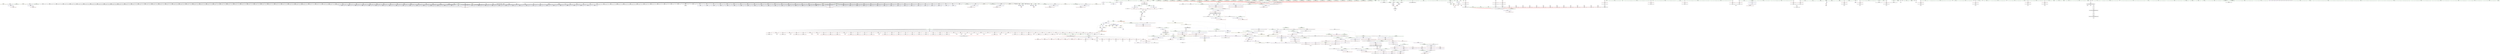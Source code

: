 digraph "SVFG" {
	label="SVFG";

	Node0x5567dc6805c0 [shape=record,color=grey,label="{NodeID: 0\nNullPtr}"];
	Node0x5567dc6805c0 -> Node0x5567dc6ba0c0[style=solid];
	Node0x5567dc6805c0 -> Node0x5567dc6ba1c0[style=solid];
	Node0x5567dc6805c0 -> Node0x5567dc6ba290[style=solid];
	Node0x5567dc6805c0 -> Node0x5567dc6ba360[style=solid];
	Node0x5567dc6805c0 -> Node0x5567dc6ba430[style=solid];
	Node0x5567dc6805c0 -> Node0x5567dc6ba500[style=solid];
	Node0x5567dc6805c0 -> Node0x5567dc6ba5d0[style=solid];
	Node0x5567dc6805c0 -> Node0x5567dc6b4110[style=solid];
	Node0x5567dc6805c0 -> Node0x5567dc6b41e0[style=solid];
	Node0x5567dc6805c0 -> Node0x5567dc6b42b0[style=solid];
	Node0x5567dc6805c0 -> Node0x5567dc6b4380[style=solid];
	Node0x5567dc6805c0 -> Node0x5567dc6b4450[style=solid];
	Node0x5567dc6805c0 -> Node0x5567dc6b4520[style=solid];
	Node0x5567dc6805c0 -> Node0x5567dc6b45f0[style=solid];
	Node0x5567dc6805c0 -> Node0x5567dc6b46c0[style=solid];
	Node0x5567dc6805c0 -> Node0x5567dc6b4790[style=solid];
	Node0x5567dc6805c0 -> Node0x5567dc6b4860[style=solid];
	Node0x5567dc6805c0 -> Node0x5567dc6b4930[style=solid];
	Node0x5567dc6805c0 -> Node0x5567dc6b4a00[style=solid];
	Node0x5567dc6805c0 -> Node0x5567dc6b4ad0[style=solid];
	Node0x5567dc6805c0 -> Node0x5567dc6b4ba0[style=solid];
	Node0x5567dc6805c0 -> Node0x5567dc6b4c70[style=solid];
	Node0x5567dc6805c0 -> Node0x5567dc6b4d40[style=solid];
	Node0x5567dc6805c0 -> Node0x5567dc6b4e10[style=solid];
	Node0x5567dc6805c0 -> Node0x5567dc6b4ee0[style=solid];
	Node0x5567dc6805c0 -> Node0x5567dc6b4fb0[style=solid];
	Node0x5567dc6805c0 -> Node0x5567dc6b5080[style=solid];
	Node0x5567dc6805c0 -> Node0x5567dc6b5150[style=solid];
	Node0x5567dc6805c0 -> Node0x5567dc6b5220[style=solid];
	Node0x5567dc6805c0 -> Node0x5567dc6b52f0[style=solid];
	Node0x5567dc6805c0 -> Node0x5567dc6b53c0[style=solid];
	Node0x5567dc6805c0 -> Node0x5567dc6b5490[style=solid];
	Node0x5567dc6805c0 -> Node0x5567dc6b5560[style=solid];
	Node0x5567dc6805c0 -> Node0x5567dc6b5630[style=solid];
	Node0x5567dc6805c0 -> Node0x5567dc6b5700[style=solid];
	Node0x5567dc6805c0 -> Node0x5567dc6b57d0[style=solid];
	Node0x5567dc6805c0 -> Node0x5567dc6b58a0[style=solid];
	Node0x5567dc6805c0 -> Node0x5567dc6b5970[style=solid];
	Node0x5567dc6805c0 -> Node0x5567dc6b5a40[style=solid];
	Node0x5567dc6805c0 -> Node0x5567dc6b5b10[style=solid];
	Node0x5567dc6805c0 -> Node0x5567dc6b5be0[style=solid];
	Node0x5567dc6805c0 -> Node0x5567dc6b5cb0[style=solid];
	Node0x5567dc6805c0 -> Node0x5567dc6b5d80[style=solid];
	Node0x5567dc6805c0 -> Node0x5567dc6b5e50[style=solid];
	Node0x5567dc6805c0 -> Node0x5567dc6b5f20[style=solid];
	Node0x5567dc6805c0 -> Node0x5567dc6b5ff0[style=solid];
	Node0x5567dc6805c0 -> Node0x5567dc6be6c0[style=solid];
	Node0x5567dc6805c0 -> Node0x5567dc6be750[style=solid];
	Node0x5567dc6805c0 -> Node0x5567dc6be820[style=solid];
	Node0x5567dc6805c0 -> Node0x5567dc6be8f0[style=solid];
	Node0x5567dc6805c0 -> Node0x5567dc6be9c0[style=solid];
	Node0x5567dc6805c0 -> Node0x5567dc6bea90[style=solid];
	Node0x5567dc6805c0 -> Node0x5567dc6beb60[style=solid];
	Node0x5567dc6805c0 -> Node0x5567dc6bec30[style=solid];
	Node0x5567dc6805c0 -> Node0x5567dc6bed00[style=solid];
	Node0x5567dc6805c0 -> Node0x5567dc6bedd0[style=solid];
	Node0x5567dc6805c0 -> Node0x5567dc6beea0[style=solid];
	Node0x5567dc6805c0 -> Node0x5567dc6bef70[style=solid];
	Node0x5567dc6805c0 -> Node0x5567dc6bf040[style=solid];
	Node0x5567dc6805c0 -> Node0x5567dc6bf110[style=solid];
	Node0x5567dc6805c0 -> Node0x5567dc6bf1e0[style=solid];
	Node0x5567dc6805c0 -> Node0x5567dc6bf2b0[style=solid];
	Node0x5567dc6805c0 -> Node0x5567dc6bf380[style=solid];
	Node0x5567dc6805c0 -> Node0x5567dc6bf450[style=solid];
	Node0x5567dc6805c0 -> Node0x5567dc6bf520[style=solid];
	Node0x5567dc6805c0 -> Node0x5567dc6bf5f0[style=solid];
	Node0x5567dc6805c0 -> Node0x5567dc6bf6c0[style=solid];
	Node0x5567dc6805c0 -> Node0x5567dc6bf790[style=solid];
	Node0x5567dc6805c0 -> Node0x5567dc6bf860[style=solid];
	Node0x5567dc6805c0 -> Node0x5567dc6bf930[style=solid];
	Node0x5567dc6805c0 -> Node0x5567dc6bfa00[style=solid];
	Node0x5567dc6805c0 -> Node0x5567dc6bfad0[style=solid];
	Node0x5567dc6805c0 -> Node0x5567dc6bfba0[style=solid];
	Node0x5567dc6805c0 -> Node0x5567dc6bfc70[style=solid];
	Node0x5567dc6805c0 -> Node0x5567dc6bfd40[style=solid];
	Node0x5567dc6805c0 -> Node0x5567dc6bfe10[style=solid];
	Node0x5567dc6805c0 -> Node0x5567dc6bfee0[style=solid];
	Node0x5567dc6805c0 -> Node0x5567dc6bffb0[style=solid];
	Node0x5567dc6805c0 -> Node0x5567dc6c0080[style=solid];
	Node0x5567dc6805c0 -> Node0x5567dc6c0150[style=solid];
	Node0x5567dc6805c0 -> Node0x5567dc6c0220[style=solid];
	Node0x5567dc6805c0 -> Node0x5567dc6c02f0[style=solid];
	Node0x5567dc6805c0 -> Node0x5567dc6c03c0[style=solid];
	Node0x5567dc6805c0 -> Node0x5567dc6c0490[style=solid];
	Node0x5567dc6805c0 -> Node0x5567dc6c0560[style=solid];
	Node0x5567dc6805c0 -> Node0x5567dc6c0630[style=solid];
	Node0x5567dc6805c0 -> Node0x5567dc6c0700[style=solid];
	Node0x5567dc6805c0 -> Node0x5567dc6c07d0[style=solid];
	Node0x5567dc6805c0 -> Node0x5567dc6c08a0[style=solid];
	Node0x5567dc6805c0 -> Node0x5567dc6c0970[style=solid];
	Node0x5567dc6805c0 -> Node0x5567dc6c0a40[style=solid];
	Node0x5567dc6805c0 -> Node0x5567dc6c0b10[style=solid];
	Node0x5567dc6805c0 -> Node0x5567dc6c0be0[style=solid];
	Node0x5567dc6805c0 -> Node0x5567dc6c0cb0[style=solid];
	Node0x5567dc6805c0 -> Node0x5567dc6c0d80[style=solid];
	Node0x5567dc6805c0 -> Node0x5567dc6c0e50[style=solid];
	Node0x5567dc6805c0 -> Node0x5567dc6c0f20[style=solid];
	Node0x5567dc6805c0 -> Node0x5567dc6c0ff0[style=solid];
	Node0x5567dc6805c0 -> Node0x5567dc6c10c0[style=solid];
	Node0x5567dc6805c0 -> Node0x5567dc6c1190[style=solid];
	Node0x5567dc6805c0 -> Node0x5567dc6c1260[style=solid];
	Node0x5567dc6805c0 -> Node0x5567dc6c1330[style=solid];
	Node0x5567dc6805c0 -> Node0x5567dc6c1400[style=solid];
	Node0x5567dc6805c0 -> Node0x5567dc6c14d0[style=solid];
	Node0x5567dc6805c0 -> Node0x5567dc6c15a0[style=solid];
	Node0x5567dc6805c0 -> Node0x5567dc6c1670[style=solid];
	Node0x5567dc6805c0 -> Node0x5567dc6c1740[style=solid];
	Node0x5567dc6805c0 -> Node0x5567dc6c1810[style=solid];
	Node0x5567dc6805c0 -> Node0x5567dc6c18e0[style=solid];
	Node0x5567dc6805c0 -> Node0x5567dc6c19b0[style=solid];
	Node0x5567dc6805c0 -> Node0x5567dc6c1a80[style=solid];
	Node0x5567dc6805c0 -> Node0x5567dc6c1b50[style=solid];
	Node0x5567dc6805c0 -> Node0x5567dc6c1c20[style=solid];
	Node0x5567dc6805c0 -> Node0x5567dc6c1cf0[style=solid];
	Node0x5567dc6805c0 -> Node0x5567dc6c1dc0[style=solid];
	Node0x5567dc6805c0 -> Node0x5567dc6c1e90[style=solid];
	Node0x5567dc6805c0 -> Node0x5567dc6c1f60[style=solid];
	Node0x5567dc6805c0 -> Node0x5567dc6c2030[style=solid];
	Node0x5567dc6805c0 -> Node0x5567dc6c2100[style=solid];
	Node0x5567dc6805c0 -> Node0x5567dc6c21d0[style=solid];
	Node0x5567dc6805c0 -> Node0x5567dc6c22a0[style=solid];
	Node0x5567dc6805c0 -> Node0x5567dc6c2370[style=solid];
	Node0x5567dc6805c0 -> Node0x5567dc6c2440[style=solid];
	Node0x5567dc6805c0 -> Node0x5567dc6c2510[style=solid];
	Node0x5567dc6805c0 -> Node0x5567dc6c25e0[style=solid];
	Node0x5567dc6805c0 -> Node0x5567dc6c26b0[style=solid];
	Node0x5567dc6805c0 -> Node0x5567dc6c2780[style=solid];
	Node0x5567dc6805c0 -> Node0x5567dc6c2850[style=solid];
	Node0x5567dc6805c0 -> Node0x5567dc6c2920[style=solid];
	Node0x5567dc6805c0 -> Node0x5567dc6c29f0[style=solid];
	Node0x5567dc6805c0 -> Node0x5567dc6c2ac0[style=solid];
	Node0x5567dc6805c0 -> Node0x5567dc6c2b90[style=solid];
	Node0x5567dc6805c0 -> Node0x5567dc6c2c60[style=solid];
	Node0x5567dc6805c0 -> Node0x5567dc6c2d30[style=solid];
	Node0x5567dc6805c0 -> Node0x5567dc6c2e00[style=solid];
	Node0x5567dc6805c0 -> Node0x5567dc6c2ed0[style=solid];
	Node0x5567dc6805c0 -> Node0x5567dc6c2fa0[style=solid];
	Node0x5567dc6805c0 -> Node0x5567dc6c3070[style=solid];
	Node0x5567dc6805c0 -> Node0x5567dc6c3140[style=solid];
	Node0x5567dc6805c0 -> Node0x5567dc6c3210[style=solid];
	Node0x5567dc6805c0 -> Node0x5567dc6c32e0[style=solid];
	Node0x5567dc6805c0 -> Node0x5567dc6c33b0[style=solid];
	Node0x5567dc6805c0 -> Node0x5567dc6c3480[style=solid];
	Node0x5567dc6805c0 -> Node0x5567dc6c3550[style=solid];
	Node0x5567dc6805c0 -> Node0x5567dc6c3620[style=solid];
	Node0x5567dc6805c0 -> Node0x5567dc6d5e50[style=solid];
	Node0x5567dc6bd720 [shape=record,color=red,label="{NodeID: 443\n131\<--103\nexn\<--exn.slot\n_Z3getNSt7__cxx1112basic_stringIcSt11char_traitsIcESaIcEEE\n}"];
	Node0x5567dc6b0f00 [shape=record,color=green,label="{NodeID: 111\n388\<--389\n_ZStplIcSt11char_traitsIcESaIcEENSt7__cxx1112basic_stringIT_T0_T1_EERKS8_S5_\<--_ZStplIcSt11char_traitsIcESaIcEENSt7__cxx1112basic_stringIT_T0_T1_EERKS8_S5__field_insensitive\n}"];
	Node0x5567dc6d2ea0 [shape=record,color=red,label="{NodeID: 554\n981\<--980\n\<--first\n_ZStltIxSt4pairINSt7__cxx1112basic_stringIcSt11char_traitsIcESaIcEEES6_EEbRKS0_IT_T0_ESC_\n}"];
	Node0x5567dc6d2ea0 -> Node0x5567dc6cb790[style=solid];
	Node0x5567dc701680 [shape=record,color=black,label="{NodeID: 1329\n1039 = PHI(1037, 1036, )\n}"];
	Node0x5567dc701680 -> Node0x5567dc6badf0[style=solid];
	Node0x5567dc6b5970 [shape=record,color=black,label="{NodeID: 222\n507\<--3\n\<--dummyVal\n_Z2goiNSt7__cxx1112basic_stringIcSt11char_traitsIcESaIcEEES4_i\n}"];
	Node0x5567dc6b5970 -> Node0x5567dc6d77b0[style=solid];
	Node0x5567dc7b6570 [shape=record,color=black,label="{NodeID: 1772\n1479 = PHI(1076, )\n2nd arg _ZNSt4pairIxS_INSt7__cxx1112basic_stringIcSt11char_traitsIcESaIcEEES5_EEC2IRxS6_Lb1EEEOT_OT0_ }"];
	Node0x5567dc7b6570 -> Node0x5567dc6dcd00[style=solid];
	Node0x5567dc6d8990 [shape=record,color=blue,label="{NodeID: 665\n177\<--657\nexn.slot\<--\n_Z2goiNSt7__cxx1112basic_stringIcSt11char_traitsIcESaIcEEES4_i\n}"];
	Node0x5567dc6d8990 -> Node0x5567dc6d0d50[style=dashed];
	Node0x5567dc6c39c0 [shape=record,color=black,label="{NodeID: 333\n21\<--20\n\<--_Z2rtB5cxx11\nCan only get source location for instruction, argument, global var or function.}"];
	Node0x5567dc66c3e0 [shape=record,color=green,label="{NodeID: 1\n7\<--1\n__dso_handle\<--dummyObj\nGlob }"];
	Node0x5567dc6bd7f0 [shape=record,color=red,label="{NodeID: 444\n132\<--105\nsel\<--ehselector.slot\n_Z3getNSt7__cxx1112basic_stringIcSt11char_traitsIcESaIcEEE\n}"];
	Node0x5567dc6b1000 [shape=record,color=green,label="{NodeID: 112\n973\<--974\n__x.addr\<--__x.addr_field_insensitive\n_ZStltIxSt4pairINSt7__cxx1112basic_stringIcSt11char_traitsIcESaIcEEES6_EEbRKS0_IT_T0_ESC_\n}"];
	Node0x5567dc6b1000 -> Node0x5567dc6d29c0[style=solid];
	Node0x5567dc6b1000 -> Node0x5567dc6d2a90[style=solid];
	Node0x5567dc6b1000 -> Node0x5567dc6d2b60[style=solid];
	Node0x5567dc6b1000 -> Node0x5567dc6da530[style=solid];
	Node0x5567dc7714c0 [shape=record,color=yellow,style=double,label="{NodeID: 1662\n30V_2 = CSCHI(MR_30V_1)\npts\{1860000 \}\nCS[]|{|<s1>27}}"];
	Node0x5567dc7714c0 -> Node0x5567dc75c010[style=dashed];
	Node0x5567dc7714c0:s1 -> Node0x5567dc75d970[style=dashed,color=red];
	Node0x5567dc6d2f70 [shape=record,color=red,label="{NodeID: 555\n984\<--983\n\<--first1\n_ZStltIxSt4pairINSt7__cxx1112basic_stringIcSt11char_traitsIcESaIcEEES6_EEbRKS0_IT_T0_ESC_\n}"];
	Node0x5567dc6d2f70 -> Node0x5567dc6cb790[style=solid];
	Node0x5567dc701c20 [shape=record,color=black,label="{NodeID: 1330\n425 = PHI(426, 9, )\n}"];
	Node0x5567dc701c20 -> Node0x5567dc7021c0[style=solid];
	Node0x5567dc6b5a40 [shape=record,color=black,label="{NodeID: 223\n509\<--3\n\<--dummyVal\n_Z2goiNSt7__cxx1112basic_stringIcSt11char_traitsIcESaIcEEES4_i\n}"];
	Node0x5567dc6b5a40 -> Node0x5567dc6d7880[style=solid];
	Node0x5567dc7b6680 [shape=record,color=black,label="{NodeID: 1773\n1062 = PHI(191, )\n0th arg _ZSt9make_pairIRxSt4pairINSt7__cxx1112basic_stringIcSt11char_traitsIcESaIcEEES7_EES1_INSt17__decay_and_stripIT_E6__typeENS9_IT0_E6__typeEEOSA_OSD_ |{<s0>195}}"];
	Node0x5567dc7b6680:s0 -> Node0x5567dc7b6350[style=solid,color=red];
	Node0x5567dc6d8a60 [shape=record,color=blue,label="{NodeID: 666\n179\<--659\nehselector.slot\<--\n_Z2goiNSt7__cxx1112basic_stringIcSt11char_traitsIcESaIcEEES4_i\n}"];
	Node0x5567dc6d8a60 -> Node0x5567dc6d0e20[style=dashed];
	Node0x5567dc6c3ac0 [shape=record,color=black,label="{NodeID: 334\n48\<--49\n\<--_ZNSt8ios_base4InitD1Ev\nCan only get source location for instruction, argument, global var or function.}"];
	Node0x5567dc67fab0 [shape=record,color=green,label="{NodeID: 2\n9\<--1\n\<--dummyObj\nCan only get source location for instruction, argument, global var or function.|{<s0>116|<s1>161|<s2>210|<s3>210}}"];
	Node0x5567dc67fab0:s0 -> Node0x5567dc7bc410[style=solid,color=red];
	Node0x5567dc67fab0:s1 -> Node0x5567dc7bc410[style=solid,color=red];
	Node0x5567dc67fab0:s2 -> Node0x5567dc7ba8e0[style=solid,color=red];
	Node0x5567dc67fab0:s3 -> Node0x5567dc7bc410[style=solid,color=red];
	Node0x5567dc6bd8c0 [shape=record,color=red,label="{NodeID: 445\n145\<--139\n\<--__a.addr\n_ZStorSt13_Ios_OpenmodeS_\n}"];
	Node0x5567dc6bd8c0 -> Node0x5567dc7034e0[style=solid];
	Node0x5567dc6b6130 [shape=record,color=green,label="{NodeID: 113\n975\<--976\n__y.addr\<--__y.addr_field_insensitive\n_ZStltIxSt4pairINSt7__cxx1112basic_stringIcSt11char_traitsIcESaIcEEES6_EEbRKS0_IT_T0_ESC_\n}"];
	Node0x5567dc6b6130 -> Node0x5567dc6d2c30[style=solid];
	Node0x5567dc6b6130 -> Node0x5567dc6d2d00[style=solid];
	Node0x5567dc6b6130 -> Node0x5567dc6d2dd0[style=solid];
	Node0x5567dc6b6130 -> Node0x5567dc6da600[style=solid];
	Node0x5567dc771620 [shape=record,color=yellow,style=double,label="{NodeID: 1663\n32V_2 = CSCHI(MR_32V_1)\npts\{1920000 \}\nCS[]|{|<s1>27}}"];
	Node0x5567dc771620 -> Node0x5567dc75c510[style=dashed];
	Node0x5567dc771620:s1 -> Node0x5567dc75da50[style=dashed,color=red];
	Node0x5567dc6d3040 [shape=record,color=red,label="{NodeID: 556\n989\<--988\n\<--first2\n_ZStltIxSt4pairINSt7__cxx1112basic_stringIcSt11char_traitsIcESaIcEEES6_EEbRKS0_IT_T0_ESC_\n}"];
	Node0x5567dc6d3040 -> Node0x5567dc6cae90[style=solid];
	Node0x5567dc7021c0 [shape=record,color=black,label="{NodeID: 1331\n428 = PHI(382, 425, )\n}"];
	Node0x5567dc7021c0 -> Node0x5567dc7010e0[style=solid];
	Node0x5567dc6b5b10 [shape=record,color=black,label="{NodeID: 224\n512\<--3\n\<--dummyVal\n_Z2goiNSt7__cxx1112basic_stringIcSt11char_traitsIcESaIcEEES4_i\n}"];
	Node0x5567dc7b67f0 [shape=record,color=black,label="{NodeID: 1774\n1063 = PHI(23, )\n1st arg _ZSt9make_pairIRxSt4pairINSt7__cxx1112basic_stringIcSt11char_traitsIcESaIcEEES7_EES1_INSt17__decay_and_stripIT_E6__typeENS9_IT0_E6__typeEEOSA_OSD_ }"];
	Node0x5567dc7b67f0 -> Node0x5567dc6daae0[style=solid];
	Node0x5567dc6d8b30 [shape=record,color=blue,label="{NodeID: 667\n177\<--708\nexn.slot\<--\n_Z2goiNSt7__cxx1112basic_stringIcSt11char_traitsIcESaIcEEES4_i\n}"];
	Node0x5567dc6d8b30 -> Node0x5567dc6d0d50[style=dashed];
	Node0x5567dc6c3bc0 [shape=record,color=black,label="{NodeID: 335\n69\<--70\n\<--_ZNSt7__cxx1112basic_stringIcSt11char_traitsIcESaIcEED1Ev\nCan only get source location for instruction, argument, global var or function.}"];
	Node0x5567dc67fb40 [shape=record,color=green,label="{NodeID: 3\n24\<--1\n\<--dummyObj\nCan only get source location for instruction, argument, global var or function.}"];
	Node0x5567dc6bd990 [shape=record,color=red,label="{NodeID: 446\n146\<--141\n\<--__b.addr\n_ZStorSt13_Ios_OpenmodeS_\n}"];
	Node0x5567dc6bd990 -> Node0x5567dc7034e0[style=solid];
	Node0x5567dc6b6200 [shape=record,color=green,label="{NodeID: 114\n1000\<--1001\n_ZStltINSt7__cxx1112basic_stringIcSt11char_traitsIcESaIcEEES5_EbRKSt4pairIT_T0_ESB_\<--_ZStltINSt7__cxx1112basic_stringIcSt11char_traitsIcESaIcEEES5_EbRKSt4pairIT_T0_ESB__field_insensitive\n}"];
	Node0x5567dc6d3110 [shape=record,color=red,label="{NodeID: 557\n992\<--991\n\<--first3\n_ZStltIxSt4pairINSt7__cxx1112basic_stringIcSt11char_traitsIcESaIcEEES6_EEbRKS0_IT_T0_ESC_\n}"];
	Node0x5567dc6d3110 -> Node0x5567dc6cae90[style=solid];
	Node0x5567dc702760 [shape=record,color=grey,label="{NodeID: 1332\n786 = Binary(785, 382, )\n|{<s0>144}}"];
	Node0x5567dc702760:s0 -> Node0x5567dc7ba8e0[style=solid,color=red];
	Node0x5567dc6b5be0 [shape=record,color=black,label="{NodeID: 225\n513\<--3\n\<--dummyVal\n_Z2goiNSt7__cxx1112basic_stringIcSt11char_traitsIcESaIcEEES4_i\n}"];
	Node0x5567dc6b5be0 -> Node0x5567dc6d7950[style=solid];
	Node0x5567dc7b6900 [shape=record,color=black,label="{NodeID: 1775\n1064 = PHI(193, )\n2nd arg _ZSt9make_pairIRxSt4pairINSt7__cxx1112basic_stringIcSt11char_traitsIcESaIcEEES7_EES1_INSt17__decay_and_stripIT_E6__typeENS9_IT0_E6__typeEEOSA_OSD_ }"];
	Node0x5567dc7b6900 -> Node0x5567dc6dabb0[style=solid];
	Node0x5567dc6d8c00 [shape=record,color=blue,label="{NodeID: 668\n179\<--710\nehselector.slot\<--\n_Z2goiNSt7__cxx1112basic_stringIcSt11char_traitsIcESaIcEEES4_i\n}"];
	Node0x5567dc6d8c00 -> Node0x5567dc6d0e20[style=dashed];
	Node0x5567dc752a10 [shape=record,color=black,label="{NodeID: 1443\nMR_14V_32 = PHI(MR_14V_30, MR_14V_29, )\npts\{25 \}\n|{|<s1>136}}"];
	Node0x5567dc752a10 -> Node0x5567dc75ac10[style=dashed];
	Node0x5567dc752a10:s1 -> Node0x5567dc7604e0[style=dashed,color=red];
	Node0x5567dc6c3cc0 [shape=record,color=black,label="{NodeID: 336\n115\<--99\n\<--ss\n_Z3getNSt7__cxx1112basic_stringIcSt11char_traitsIcESaIcEEE\n}"];
	Node0x5567dc6ae0d0 [shape=record,color=green,label="{NodeID: 4\n26\<--1\n_ZSt3cin\<--dummyObj\nGlob }"];
	Node0x5567dc6bda60 [shape=record,color=red,label="{NodeID: 447\n261\<--169\n\<--i.addr\n_Z2goiNSt7__cxx1112basic_stringIcSt11char_traitsIcESaIcEEES4_i\n}"];
	Node0x5567dc6bda60 -> Node0x5567dc704e60[style=solid];
	Node0x5567dc6b6300 [shape=record,color=green,label="{NodeID: 115\n1013\<--1014\n__x.addr\<--__x.addr_field_insensitive\n_ZSt9make_pairIxSt4pairINSt7__cxx1112basic_stringIcSt11char_traitsIcESaIcEEES6_EES0_INSt17__decay_and_stripIT_E6__typeENS8_IT0_E6__typeEEOS9_OSC_\n}"];
	Node0x5567dc6b6300 -> Node0x5567dc6d31e0[style=solid];
	Node0x5567dc6b6300 -> Node0x5567dc6da6d0[style=solid];
	Node0x5567dc7718e0 [shape=record,color=yellow,style=double,label="{NodeID: 1665\n14V_15 = CSCHI(MR_14V_1)\npts\{25 \}\nCS[]|{|<s1>81}}"];
	Node0x5567dc7718e0 -> Node0x5567dc75ac10[style=dashed];
	Node0x5567dc7718e0:s1 -> Node0x5567dc7604e0[style=dashed,color=red];
	Node0x5567dc6d31e0 [shape=record,color=red,label="{NodeID: 558\n1019\<--1013\n\<--__x.addr\n_ZSt9make_pairIxSt4pairINSt7__cxx1112basic_stringIcSt11char_traitsIcESaIcEEES6_EES0_INSt17__decay_and_stripIT_E6__typeENS8_IT0_E6__typeEEOS9_OSC_\n|{<s0>187}}"];
	Node0x5567dc6d31e0:s0 -> Node0x5567dc7b6a10[style=solid,color=red];
	Node0x5567dc7028e0 [shape=record,color=grey,label="{NodeID: 1333\n1276 = Binary(1275, 382, )\n}"];
	Node0x5567dc7028e0 -> Node0x5567dc6dbb20[style=solid];
	Node0x5567dc6b5cb0 [shape=record,color=black,label="{NodeID: 226\n515\<--3\n\<--dummyVal\n_Z2goiNSt7__cxx1112basic_stringIcSt11char_traitsIcESaIcEEES4_i\n}"];
	Node0x5567dc6b5cb0 -> Node0x5567dc6d7a20[style=solid];
	Node0x5567dc7b6a10 [shape=record,color=black,label="{NodeID: 1776\n1355 = PHI(1019, 1384, )\n0th arg _ZSt7forwardIxEOT_RNSt16remove_referenceIS0_E4typeE }"];
	Node0x5567dc7b6a10 -> Node0x5567dc6dbf30[style=solid];
	Node0x5567dc6d8cd0 [shape=record,color=blue,label="{NodeID: 669\n177\<--714\nexn.slot\<--\n_Z2goiNSt7__cxx1112basic_stringIcSt11char_traitsIcESaIcEEES4_i\n}"];
	Node0x5567dc6d8cd0 -> Node0x5567dc6d0d50[style=dashed];
	Node0x5567dc6c3d90 [shape=record,color=black,label="{NodeID: 337\n97\<--119\n_Z3getNSt7__cxx1112basic_stringIcSt11char_traitsIcESaIcEEE_ret\<--\n_Z3getNSt7__cxx1112basic_stringIcSt11char_traitsIcESaIcEEE\n|{<s0>17|<s1>20}}"];
	Node0x5567dc6c3d90:s0 -> Node0x5567dc7b09f0[style=solid,color=blue];
	Node0x5567dc6c3d90:s1 -> Node0x5567dc7b0c20[style=solid,color=blue];
	Node0x5567dc6ae160 [shape=record,color=green,label="{NodeID: 5\n27\<--1\n.str\<--dummyObj\nGlob }"];
	Node0x5567dc6bdb30 [shape=record,color=red,label="{NodeID: 448\n360\<--169\n\<--i.addr\n_Z2goiNSt7__cxx1112basic_stringIcSt11char_traitsIcESaIcEEES4_i\n}"];
	Node0x5567dc6bdb30 -> Node0x5567dc6c3f30[style=solid];
	Node0x5567dc6b63d0 [shape=record,color=green,label="{NodeID: 116\n1015\<--1016\n__y.addr\<--__y.addr_field_insensitive\n_ZSt9make_pairIxSt4pairINSt7__cxx1112basic_stringIcSt11char_traitsIcESaIcEEES6_EES0_INSt17__decay_and_stripIT_E6__typeENS8_IT0_E6__typeEEOS9_OSC_\n}"];
	Node0x5567dc6b63d0 -> Node0x5567dc6d32b0[style=solid];
	Node0x5567dc6b63d0 -> Node0x5567dc6da7a0[style=solid];
	Node0x5567dc771a40 [shape=record,color=yellow,style=double,label="{NodeID: 1666\n14V_17 = CSCHI(MR_14V_15)\npts\{25 \}\nCS[]|{<s0>86}}"];
	Node0x5567dc771a40:s0 -> Node0x5567dc7604e0[style=dashed,color=red];
	Node0x5567dc6d32b0 [shape=record,color=red,label="{NodeID: 559\n1023\<--1015\n\<--__y.addr\n_ZSt9make_pairIxSt4pairINSt7__cxx1112basic_stringIcSt11char_traitsIcESaIcEEES6_EES0_INSt17__decay_and_stripIT_E6__typeENS8_IT0_E6__typeEEOS9_OSC_\n|{<s0>188}}"];
	Node0x5567dc6d32b0:s0 -> Node0x5567dc7b5b70[style=solid,color=red];
	Node0x5567dc702a60 [shape=record,color=grey,label="{NodeID: 1334\n752 = Binary(751, 382, )\n}"];
	Node0x5567dc702a60 -> Node0x5567dc6c5ba0[style=solid];
	Node0x5567dc6b5d80 [shape=record,color=black,label="{NodeID: 227\n548\<--3\n\<--dummyVal\n_Z2goiNSt7__cxx1112basic_stringIcSt11char_traitsIcESaIcEEES4_i\n}"];
	Node0x5567dc7b6bf0 [shape=record,color=black,label="{NodeID: 1777\n1042 = PHI(189, 193, )\n0th arg _ZSt9make_pairIRNSt7__cxx1112basic_stringIcSt11char_traitsIcESaIcEEES6_ESt4pairINSt17__decay_and_stripIT_E6__typeENS8_IT0_E6__typeEEOS9_OSC_ |{<s0>192}}"];
	Node0x5567dc7b6bf0:s0 -> Node0x5567dc7ba5b0[style=solid,color=red];
	Node0x5567dc6d8da0 [shape=record,color=blue,label="{NodeID: 670\n179\<--716\nehselector.slot\<--\n_Z2goiNSt7__cxx1112basic_stringIcSt11char_traitsIcESaIcEEES4_i\n}"];
	Node0x5567dc6d8da0 -> Node0x5567dc6d0e20[style=dashed];
	Node0x5567dc6c3e60 [shape=record,color=black,label="{NodeID: 338\n136\<--147\n_ZStorSt13_Ios_OpenmodeS__ret\<--or\n_ZStorSt13_Ios_OpenmodeS_\n|{<s0>11}}"];
	Node0x5567dc6c3e60:s0 -> Node0x5567dc7b1170[style=solid,color=blue];
	Node0x5567dc6ae1f0 [shape=record,color=green,label="{NodeID: 6\n29\<--1\n.str.5\<--dummyObj\nGlob }"];
	Node0x5567dc6bdc00 [shape=record,color=red,label="{NodeID: 449\n372\<--169\n\<--i.addr\n_Z2goiNSt7__cxx1112basic_stringIcSt11char_traitsIcESaIcEEES4_i\n}"];
	Node0x5567dc6bdc00 -> Node0x5567dc6c40d0[style=solid];
	Node0x5567dc6b64a0 [shape=record,color=green,label="{NodeID: 117\n1021\<--1022\n_ZSt7forwardIxEOT_RNSt16remove_referenceIS0_E4typeE\<--_ZSt7forwardIxEOT_RNSt16remove_referenceIS0_E4typeE_field_insensitive\n}"];
	Node0x5567dc6d3380 [shape=record,color=red,label="{NodeID: 560\n1036\<--1033\n\<--__x.addr\n_ZSt3absx\n}"];
	Node0x5567dc6d3380 -> Node0x5567dc701680[style=solid];
	Node0x5567dc6d3380 -> Node0x5567dc704b60[style=solid];
	Node0x5567dc6d3380 -> Node0x5567dc6cba90[style=solid];
	Node0x5567dc702be0 [shape=record,color=grey,label="{NodeID: 1335\n306 = Binary(304, 305, )\n|{<s0>32}}"];
	Node0x5567dc702be0:s0 -> Node0x5567dc7ba460[style=solid,color=red];
	Node0x5567dc6b5e50 [shape=record,color=black,label="{NodeID: 228\n549\<--3\n\<--dummyVal\n_Z2goiNSt7__cxx1112basic_stringIcSt11char_traitsIcESaIcEEES4_i\n}"];
	Node0x5567dc6b5e50 -> Node0x5567dc6d7af0[style=solid];
	Node0x5567dc7b6d70 [shape=record,color=black,label="{NodeID: 1778\n1043 = PHI(166, 17, )\n1st arg _ZSt9make_pairIRNSt7__cxx1112basic_stringIcSt11char_traitsIcESaIcEEES6_ESt4pairINSt17__decay_and_stripIT_E6__typeENS8_IT0_E6__typeEEOS9_OSC_ }"];
	Node0x5567dc7b6d70 -> Node0x5567dc6da940[style=solid];
	Node0x5567dc6d8e70 [shape=record,color=blue,label="{NodeID: 671\n177\<--723\nexn.slot\<--\n_Z2goiNSt7__cxx1112basic_stringIcSt11char_traitsIcESaIcEEES4_i\n}"];
	Node0x5567dc6d8e70 -> Node0x5567dc6d0d50[style=dashed];
	Node0x5567dc6c3f30 [shape=record,color=black,label="{NodeID: 339\n361\<--360\nconv\<--\n_Z2goiNSt7__cxx1112basic_stringIcSt11char_traitsIcESaIcEEES4_i\n}"];
	Node0x5567dc6ae280 [shape=record,color=green,label="{NodeID: 7\n31\<--1\n.str.6\<--dummyObj\nGlob }"];
	Node0x5567dc6bdcd0 [shape=record,color=red,label="{NodeID: 450\n380\<--169\n\<--i.addr\n_Z2goiNSt7__cxx1112basic_stringIcSt11char_traitsIcESaIcEEES4_i\n}"];
	Node0x5567dc6bdcd0 -> Node0x5567dc702d60[style=solid];
	Node0x5567dc6b65a0 [shape=record,color=green,label="{NodeID: 118\n1025\<--1026\n_ZSt7forwardISt4pairINSt7__cxx1112basic_stringIcSt11char_traitsIcESaIcEEES6_EEOT_RNSt16remove_referenceIS8_E4typeE\<--_ZSt7forwardISt4pairINSt7__cxx1112basic_stringIcSt11char_traitsIcESaIcEEES6_EEOT_RNSt16remove_referenceIS8_E4typeE_field_insensitive\n}"];
	Node0x5567dc6d3450 [shape=record,color=red,label="{NodeID: 561\n1051\<--1045\n\<--__x.addr\n_ZSt9make_pairIRNSt7__cxx1112basic_stringIcSt11char_traitsIcESaIcEEES6_ESt4pairINSt17__decay_and_stripIT_E6__typeENS8_IT0_E6__typeEEOS9_OSC_\n|{<s0>190}}"];
	Node0x5567dc6d3450:s0 -> Node0x5567dc7ac5e0[style=solid,color=red];
	Node0x5567dc702d60 [shape=record,color=grey,label="{NodeID: 1336\n381 = Binary(380, 382, )\n|{<s0>53}}"];
	Node0x5567dc702d60:s0 -> Node0x5567dc7ba8e0[style=solid,color=red];
	Node0x5567dc6b5f20 [shape=record,color=black,label="{NodeID: 229\n551\<--3\n\<--dummyVal\n_Z2goiNSt7__cxx1112basic_stringIcSt11char_traitsIcESaIcEEES4_i\n}"];
	Node0x5567dc6b5f20 -> Node0x5567dc6d7bc0[style=solid];
	Node0x5567dc7b6ef0 [shape=record,color=black,label="{NodeID: 1779\n1044 = PHI(167, 20, )\n2nd arg _ZSt9make_pairIRNSt7__cxx1112basic_stringIcSt11char_traitsIcESaIcEEES6_ESt4pairINSt17__decay_and_stripIT_E6__typeENS8_IT0_E6__typeEEOS9_OSC_ }"];
	Node0x5567dc7b6ef0 -> Node0x5567dc6daa10[style=solid];
	Node0x5567dc6d8f40 [shape=record,color=blue,label="{NodeID: 672\n179\<--725\nehselector.slot\<--\n_Z2goiNSt7__cxx1112basic_stringIcSt11char_traitsIcESaIcEEES4_i\n}"];
	Node0x5567dc6d8f40 -> Node0x5567dc6d0e20[style=dashed];
	Node0x5567dc6c4000 [shape=record,color=black,label="{NodeID: 340\n366\<--365\nconv28\<--\n_Z2goiNSt7__cxx1112basic_stringIcSt11char_traitsIcESaIcEEES4_i\n}"];
	Node0x5567dc6ae310 [shape=record,color=green,label="{NodeID: 8\n33\<--1\n.str.7\<--dummyObj\nGlob }"];
	Node0x5567dc6bdda0 [shape=record,color=red,label="{NodeID: 451\n383\<--169\n\<--i.addr\n_Z2goiNSt7__cxx1112basic_stringIcSt11char_traitsIcESaIcEEES4_i\n}"];
	Node0x5567dc6bdda0 -> Node0x5567dc6c4270[style=solid];
	Node0x5567dc6b66a0 [shape=record,color=green,label="{NodeID: 119\n1028\<--1029\n_ZNSt4pairIxS_INSt7__cxx1112basic_stringIcSt11char_traitsIcESaIcEEES5_EEC2IxS6_Lb1EEEOT_OT0_\<--_ZNSt4pairIxS_INSt7__cxx1112basic_stringIcSt11char_traitsIcESaIcEEES5_EEC2IxS6_Lb1EEEOT_OT0__field_insensitive\n}"];
	Node0x5567dc6d3520 [shape=record,color=red,label="{NodeID: 562\n1055\<--1047\n\<--__y.addr\n_ZSt9make_pairIRNSt7__cxx1112basic_stringIcSt11char_traitsIcESaIcEEES6_ESt4pairINSt17__decay_and_stripIT_E6__typeENS8_IT0_E6__typeEEOS9_OSC_\n|{<s0>191}}"];
	Node0x5567dc6d3520:s0 -> Node0x5567dc7ac5e0[style=solid,color=red];
	Node0x5567dc702ee0 [shape=record,color=grey,label="{NodeID: 1337\n923 = Binary(922, 382, )\n|{<s0>181}}"];
	Node0x5567dc702ee0:s0 -> Node0x5567dc7ba8e0[style=solid,color=red];
	Node0x5567dc6b5ff0 [shape=record,color=black,label="{NodeID: 230\n554\<--3\n\<--dummyVal\n_Z2goiNSt7__cxx1112basic_stringIcSt11char_traitsIcESaIcEEES4_i\n}"];
	Node0x5567dc7b7070 [shape=record,color=black,label="{NodeID: 1780\n1091 = PHI(193, 189, 193, 189, 1087, )\n0th arg _ZNSt4pairINSt7__cxx1112basic_stringIcSt11char_traitsIcESaIcEEES5_ED2Ev }"];
	Node0x5567dc7b7070 -> Node0x5567dc6dad50[style=solid];
	Node0x5567dc6d9010 [shape=record,color=blue,label="{NodeID: 673\n177\<--729\nexn.slot\<--\n_Z2goiNSt7__cxx1112basic_stringIcSt11char_traitsIcESaIcEEES4_i\n}"];
	Node0x5567dc6d9010 -> Node0x5567dc6d0d50[style=dashed];
	Node0x5567dc6c40d0 [shape=record,color=black,label="{NodeID: 341\n373\<--372\nconv30\<--\n_Z2goiNSt7__cxx1112basic_stringIcSt11char_traitsIcESaIcEEES4_i\n}"];
	Node0x5567dc6ae3a0 [shape=record,color=green,label="{NodeID: 9\n36\<--1\n\<--dummyObj\nCan only get source location for instruction, argument, global var or function.}"];
	Node0x5567dc6bde70 [shape=record,color=red,label="{NodeID: 452\n390\<--169\n\<--i.addr\n_Z2goiNSt7__cxx1112basic_stringIcSt11char_traitsIcESaIcEEES4_i\n}"];
	Node0x5567dc6bde70 -> Node0x5567dc6c4340[style=solid];
	Node0x5567dc6b67a0 [shape=record,color=green,label="{NodeID: 120\n1033\<--1034\n__x.addr\<--__x.addr_field_insensitive\n_ZSt3absx\n}"];
	Node0x5567dc6b67a0 -> Node0x5567dc6d3380[style=solid];
	Node0x5567dc6b67a0 -> Node0x5567dc6da870[style=solid];
	Node0x5567dc6d35f0 [shape=record,color=red,label="{NodeID: 563\n1071\<--1065\n\<--__x.addr\n_ZSt9make_pairIRxSt4pairINSt7__cxx1112basic_stringIcSt11char_traitsIcESaIcEEES7_EES1_INSt17__decay_and_stripIT_E6__typeENS9_IT0_E6__typeEEOSA_OSD_\n|{<s0>193}}"];
	Node0x5567dc6d35f0:s0 -> Node0x5567dc7ba200[style=solid,color=red];
	Node0x5567dc703060 [shape=record,color=grey,label="{NodeID: 1338\n277 = Binary(275, 276, )\n|{<s0>22}}"];
	Node0x5567dc703060:s0 -> Node0x5567dc7ba460[style=solid,color=red];
	Node0x5567dc6be6c0 [shape=record,color=black,label="{NodeID: 231\n555\<--3\n\<--dummyVal\n_Z2goiNSt7__cxx1112basic_stringIcSt11char_traitsIcESaIcEEES4_i\n}"];
	Node0x5567dc6be6c0 -> Node0x5567dc6d7c90[style=solid];
	Node0x5567dc7b7460 [shape=record,color=black,label="{NodeID: 1781\n1110 = PHI(195, 197, 199, 201, 203, 205, 207, 209, 211, 213, 215, 217, 219, 221, 223, 225, 227, 229, 231, 233, 235, 237, 239, 241, 243, 245, 247, 249, 251, 253, 255, 257, )\n0th arg _ZStplIcSt11char_traitsIcESaIcEENSt7__cxx1112basic_stringIT_T0_T1_EERKS8_S5_ }"];
	Node0x5567dc6d90e0 [shape=record,color=blue,label="{NodeID: 674\n179\<--731\nehselector.slot\<--\n_Z2goiNSt7__cxx1112basic_stringIcSt11char_traitsIcESaIcEEES4_i\n}"];
	Node0x5567dc6d90e0 -> Node0x5567dc6d0e20[style=dashed];
	Node0x5567dc6c41a0 [shape=record,color=black,label="{NodeID: 342\n376\<--375\nconv32\<--\n_Z2goiNSt7__cxx1112basic_stringIcSt11char_traitsIcESaIcEEES4_i\n}"];
	Node0x5567dc6ae430 [shape=record,color=green,label="{NodeID: 10\n108\<--1\n\<--dummyObj\nCan only get source location for instruction, argument, global var or function.|{<s0>11}}"];
	Node0x5567dc6ae430:s0 -> Node0x5567dc7b6130[style=solid,color=red];
	Node0x5567dc6bdf40 [shape=record,color=red,label="{NodeID: 453\n400\<--169\n\<--i.addr\n_Z2goiNSt7__cxx1112basic_stringIcSt11char_traitsIcESaIcEEES4_i\n}"];
	Node0x5567dc6bdf40 -> Node0x5567dc6c4410[style=solid];
	Node0x5567dc6b6870 [shape=record,color=green,label="{NodeID: 121\n1045\<--1046\n__x.addr\<--__x.addr_field_insensitive\n_ZSt9make_pairIRNSt7__cxx1112basic_stringIcSt11char_traitsIcESaIcEEES6_ESt4pairINSt17__decay_and_stripIT_E6__typeENS8_IT0_E6__typeEEOS9_OSC_\n}"];
	Node0x5567dc6b6870 -> Node0x5567dc6d3450[style=solid];
	Node0x5567dc6b6870 -> Node0x5567dc6da940[style=solid];
	Node0x5567dc6d36c0 [shape=record,color=red,label="{NodeID: 564\n1075\<--1067\n\<--__y.addr\n_ZSt9make_pairIRxSt4pairINSt7__cxx1112basic_stringIcSt11char_traitsIcESaIcEEES7_EES1_INSt17__decay_and_stripIT_E6__typeENS9_IT0_E6__typeEEOSA_OSD_\n|{<s0>194}}"];
	Node0x5567dc6d36c0:s0 -> Node0x5567dc7b5b70[style=solid,color=red];
	Node0x5567dc7031e0 [shape=record,color=grey,label="{NodeID: 1339\n934 = Binary(933, 382, )\n}"];
	Node0x5567dc7031e0 -> Node0x5567dc6bac50[style=solid];
	Node0x5567dc6be750 [shape=record,color=black,label="{NodeID: 232\n557\<--3\n\<--dummyVal\n_Z2goiNSt7__cxx1112basic_stringIcSt11char_traitsIcESaIcEEES4_i\n}"];
	Node0x5567dc6be750 -> Node0x5567dc6d7d60[style=solid];
	Node0x5567dc7b8e40 [shape=record,color=black,label="{NodeID: 1782\n1111 = PHI(166, 167, 166, 167, 166, 167, 166, 167, 166, 167, 166, 167, 166, 167, 166, 167, 166, 167, 166, 167, 166, 167, 166, 167, 166, 167, 166, 167, 166, 167, 166, 167, )\n1st arg _ZStplIcSt11char_traitsIcESaIcEENSt7__cxx1112basic_stringIT_T0_T1_EERKS8_S5_ }"];
	Node0x5567dc7b8e40 -> Node0x5567dc6dae20[style=solid];
	Node0x5567dc6d91b0 [shape=record,color=blue,label="{NodeID: 675\n177\<--765\nexn.slot\<--\n_Z2goiNSt7__cxx1112basic_stringIcSt11char_traitsIcESaIcEEES4_i\n}"];
	Node0x5567dc6d91b0 -> Node0x5567dc6d0d50[style=dashed];
	Node0x5567dc6c4270 [shape=record,color=black,label="{NodeID: 343\n384\<--383\nconv37\<--\n_Z2goiNSt7__cxx1112basic_stringIcSt11char_traitsIcESaIcEEES4_i\n}"];
	Node0x5567dc6ae4c0 [shape=record,color=green,label="{NodeID: 11\n109\<--1\n\<--dummyObj\nCan only get source location for instruction, argument, global var or function.|{<s0>11}}"];
	Node0x5567dc6ae4c0:s0 -> Node0x5567dc7b6240[style=solid,color=red];
	Node0x5567dc6be010 [shape=record,color=red,label="{NodeID: 454\n405\<--169\n\<--i.addr\n_Z2goiNSt7__cxx1112basic_stringIcSt11char_traitsIcESaIcEEES4_i\n}"];
	Node0x5567dc6be010 -> Node0x5567dc6c45b0[style=solid];
	Node0x5567dc6b6940 [shape=record,color=green,label="{NodeID: 122\n1047\<--1048\n__y.addr\<--__y.addr_field_insensitive\n_ZSt9make_pairIRNSt7__cxx1112basic_stringIcSt11char_traitsIcESaIcEEES6_ESt4pairINSt17__decay_and_stripIT_E6__typeENS8_IT0_E6__typeEEOS9_OSC_\n}"];
	Node0x5567dc6b6940 -> Node0x5567dc6d3520[style=solid];
	Node0x5567dc6b6940 -> Node0x5567dc6daa10[style=solid];
	Node0x5567dc6d3790 [shape=record,color=red,label="{NodeID: 565\n1086\<--1083\nthis1\<--this.addr\n_ZNSt4pairIxS_INSt7__cxx1112basic_stringIcSt11char_traitsIcESaIcEEES5_EED2Ev\n}"];
	Node0x5567dc6d3790 -> Node0x5567dc6bc610[style=solid];
	Node0x5567dc703360 [shape=record,color=grey,label="{NodeID: 1340\n533 = Binary(532, 382, )\n|{<s0>81}}"];
	Node0x5567dc703360:s0 -> Node0x5567dc7ba8e0[style=solid,color=red];
	Node0x5567dc6be820 [shape=record,color=black,label="{NodeID: 233\n563\<--3\n\<--dummyVal\n_Z2goiNSt7__cxx1112basic_stringIcSt11char_traitsIcESaIcEEES4_i\n}"];
	Node0x5567dc7b9710 [shape=record,color=black,label="{NodeID: 1783\n1112 = PHI(386, 393, 471, 473, 473, 471, 471, 471, 535, 471, 471, 535, 471, 612, 473, 643, 670, 675, 696, 701, 753, 758, 790, 473, 821, 471, 849, 854, 871, 879, 927, 935, )\n2nd arg _ZStplIcSt11char_traitsIcESaIcEENSt7__cxx1112basic_stringIT_T0_T1_EERKS8_S5_ }"];
	Node0x5567dc7b9710 -> Node0x5567dc6daef0[style=solid];
	Node0x5567dc6d9280 [shape=record,color=blue,label="{NodeID: 676\n179\<--767\nehselector.slot\<--\n_Z2goiNSt7__cxx1112basic_stringIcSt11char_traitsIcESaIcEEES4_i\n}"];
	Node0x5567dc6d9280 -> Node0x5567dc6d0e20[style=dashed];
	Node0x5567dc6c4340 [shape=record,color=black,label="{NodeID: 344\n391\<--390\nconv40\<--\n_Z2goiNSt7__cxx1112basic_stringIcSt11char_traitsIcESaIcEEES4_i\n}"];
	Node0x5567dc6ae5c0 [shape=record,color=green,label="{NodeID: 12\n382\<--1\n\<--dummyObj\nCan only get source location for instruction, argument, global var or function.|{<s0>81|<s1>136|<s2>169}}"];
	Node0x5567dc6ae5c0:s0 -> Node0x5567dc7bc410[style=solid,color=red];
	Node0x5567dc6ae5c0:s1 -> Node0x5567dc7bc410[style=solid,color=red];
	Node0x5567dc6ae5c0:s2 -> Node0x5567dc7bc410[style=solid,color=red];
	Node0x5567dc6be0e0 [shape=record,color=red,label="{NodeID: 455\n413\<--169\n\<--i.addr\n_Z2goiNSt7__cxx1112basic_stringIcSt11char_traitsIcESaIcEEES4_i\n}"];
	Node0x5567dc6be0e0 -> Node0x5567dc6c4750[style=solid];
	Node0x5567dc6b6a10 [shape=record,color=green,label="{NodeID: 123\n1053\<--1054\n_ZSt7forwardIRNSt7__cxx1112basic_stringIcSt11char_traitsIcESaIcEEEEOT_RNSt16remove_referenceIS7_E4typeE\<--_ZSt7forwardIRNSt7__cxx1112basic_stringIcSt11char_traitsIcESaIcEEEEOT_RNSt16remove_referenceIS7_E4typeE_field_insensitive\n}"];
	Node0x5567dc6d3860 [shape=record,color=red,label="{NodeID: 566\n1095\<--1092\nthis1\<--this.addr\n_ZNSt4pairINSt7__cxx1112basic_stringIcSt11char_traitsIcESaIcEEES5_ED2Ev\n}"];
	Node0x5567dc6d3860 -> Node0x5567dc6bc6e0[style=solid];
	Node0x5567dc6d3860 -> Node0x5567dc6bc7b0[style=solid];
	Node0x5567dc7034e0 [shape=record,color=grey,label="{NodeID: 1341\n147 = Binary(145, 146, )\n}"];
	Node0x5567dc7034e0 -> Node0x5567dc6c3e60[style=solid];
	Node0x5567dc6be8f0 [shape=record,color=black,label="{NodeID: 234\n564\<--3\n\<--dummyVal\n_Z2goiNSt7__cxx1112basic_stringIcSt11char_traitsIcESaIcEEES4_i\n}"];
	Node0x5567dc6be8f0 -> Node0x5567dc6d7e30[style=solid];
	Node0x5567dc7b9fe0 [shape=record,color=black,label="{NodeID: 1784\n1285 = PHI(996, )\n0th arg _ZStltINSt7__cxx1112basic_stringIcSt11char_traitsIcESaIcEEES5_EbRKSt4pairIT_T0_ESB_ }"];
	Node0x5567dc7b9fe0 -> Node0x5567dc6dbbf0[style=solid];
	Node0x5567dc6d9350 [shape=record,color=blue,label="{NodeID: 677\n177\<--771\nexn.slot\<--\n_Z2goiNSt7__cxx1112basic_stringIcSt11char_traitsIcESaIcEEES4_i\n}"];
	Node0x5567dc6d9350 -> Node0x5567dc6d0d50[style=dashed];
	Node0x5567dc6c4410 [shape=record,color=black,label="{NodeID: 345\n401\<--400\nconv46\<--\n_Z2goiNSt7__cxx1112basic_stringIcSt11char_traitsIcESaIcEEES4_i\n}"];
	Node0x5567dc6ae6c0 [shape=record,color=green,label="{NodeID: 13\n426\<--1\n\<--dummyObj\nCan only get source location for instruction, argument, global var or function.|{<s0>86|<s1>124|<s2>181}}"];
	Node0x5567dc6ae6c0:s0 -> Node0x5567dc7bc410[style=solid,color=red];
	Node0x5567dc6ae6c0:s1 -> Node0x5567dc7bc410[style=solid,color=red];
	Node0x5567dc6ae6c0:s2 -> Node0x5567dc7bc410[style=solid,color=red];
	Node0x5567dc6be1b0 [shape=record,color=red,label="{NodeID: 456\n418\<--169\n\<--i.addr\n_Z2goiNSt7__cxx1112basic_stringIcSt11char_traitsIcESaIcEEES4_i\n}"];
	Node0x5567dc6be1b0 -> Node0x5567dc6c48f0[style=solid];
	Node0x5567dc6b6b10 [shape=record,color=green,label="{NodeID: 124\n1058\<--1059\n_ZNSt4pairINSt7__cxx1112basic_stringIcSt11char_traitsIcESaIcEEES5_EC2IRS5_S8_Lb1EEEOT_OT0_\<--_ZNSt4pairINSt7__cxx1112basic_stringIcSt11char_traitsIcESaIcEEES5_EC2IRS5_S8_Lb1EEEOT_OT0__field_insensitive\n}"];
	Node0x5567dc6d3930 [shape=record,color=red,label="{NodeID: 567\n1126\<--1113\n\<--__lhs.addr\n_ZStplIcSt11char_traitsIcESaIcEENSt7__cxx1112basic_stringIT_T0_T1_EERKS8_S5_\n}"];
	Node0x5567dc703660 [shape=record,color=grey,label="{NodeID: 1342\n746 = Binary(745, 382, )\n|{<s0>136}}"];
	Node0x5567dc703660:s0 -> Node0x5567dc7ba8e0[style=solid,color=red];
	Node0x5567dc6be9c0 [shape=record,color=black,label="{NodeID: 235\n566\<--3\n\<--dummyVal\n_Z2goiNSt7__cxx1112basic_stringIcSt11char_traitsIcESaIcEEES4_i\n}"];
	Node0x5567dc6be9c0 -> Node0x5567dc6d7f00[style=solid];
	Node0x5567dc7ba0f0 [shape=record,color=black,label="{NodeID: 1785\n1286 = PHI(998, )\n1st arg _ZStltINSt7__cxx1112basic_stringIcSt11char_traitsIcESaIcEEES5_EbRKSt4pairIT_T0_ESB_ }"];
	Node0x5567dc7ba0f0 -> Node0x5567dc6dbcc0[style=solid];
	Node0x5567dc6d9420 [shape=record,color=blue,label="{NodeID: 678\n179\<--773\nehselector.slot\<--\n_Z2goiNSt7__cxx1112basic_stringIcSt11char_traitsIcESaIcEEES4_i\n}"];
	Node0x5567dc6d9420 -> Node0x5567dc6d0e20[style=dashed];
	Node0x5567dc6c44e0 [shape=record,color=black,label="{NodeID: 346\n404\<--403\nconv50\<--\n_Z2goiNSt7__cxx1112basic_stringIcSt11char_traitsIcESaIcEEES4_i\n}"];
	Node0x5567dc6c44e0 -> Node0x5567dc705760[style=solid];
	Node0x5567dc6ae7c0 [shape=record,color=green,label="{NodeID: 14\n456\<--1\n\<--dummyObj\nCan only get source location for instruction, argument, global var or function.}"];
	Node0x5567dc6be280 [shape=record,color=red,label="{NodeID: 457\n450\<--169\n\<--i.addr\n_Z2goiNSt7__cxx1112basic_stringIcSt11char_traitsIcESaIcEEES4_i\n}"];
	Node0x5567dc6be280 -> Node0x5567dc6c4b60[style=solid];
	Node0x5567dc6b6c10 [shape=record,color=green,label="{NodeID: 125\n1065\<--1066\n__x.addr\<--__x.addr_field_insensitive\n_ZSt9make_pairIRxSt4pairINSt7__cxx1112basic_stringIcSt11char_traitsIcESaIcEEES7_EES1_INSt17__decay_and_stripIT_E6__typeENS9_IT0_E6__typeEEOSA_OSD_\n}"];
	Node0x5567dc6b6c10 -> Node0x5567dc6d35f0[style=solid];
	Node0x5567dc6b6c10 -> Node0x5567dc6daae0[style=solid];
	Node0x5567dc7726a0 [shape=record,color=yellow,style=double,label="{NodeID: 1675\n14V_29 = CSCHI(MR_14V_1)\npts\{25 \}\nCS[]|{|<s1>124}}"];
	Node0x5567dc7726a0 -> Node0x5567dc752a10[style=dashed];
	Node0x5567dc7726a0:s1 -> Node0x5567dc7604e0[style=dashed,color=red];
	Node0x5567dc6d3a00 [shape=record,color=red,label="{NodeID: 568\n1128\<--1115\n\<--__rhs.addr\n_ZStplIcSt11char_traitsIcESaIcEENSt7__cxx1112basic_stringIT_T0_T1_EERKS8_S5_\n}"];
	Node0x5567dc7037e0 [shape=record,color=grey,label="{NodeID: 1343\n469 = Binary(468, 382, )\n|{<s0>62}}"];
	Node0x5567dc7037e0:s0 -> Node0x5567dc7ba8e0[style=solid,color=red];
	Node0x5567dc6bea90 [shape=record,color=black,label="{NodeID: 236\n569\<--3\n\<--dummyVal\n_Z2goiNSt7__cxx1112basic_stringIcSt11char_traitsIcESaIcEEES4_i\n}"];
	Node0x5567dc7ba200 [shape=record,color=black,label="{NodeID: 1786\n1470 = PHI(1071, 1492, )\n0th arg _ZSt7forwardIRxEOT_RNSt16remove_referenceIS1_E4typeE }"];
	Node0x5567dc7ba200 -> Node0x5567dc6dca90[style=solid];
	Node0x5567dc6d94f0 [shape=record,color=blue,label="{NodeID: 679\n177\<--799\nexn.slot\<--\n_Z2goiNSt7__cxx1112basic_stringIcSt11char_traitsIcESaIcEEES4_i\n}"];
	Node0x5567dc6d94f0 -> Node0x5567dc6d0d50[style=dashed];
	Node0x5567dc6c45b0 [shape=record,color=black,label="{NodeID: 347\n406\<--405\nconv51\<--\n_Z2goiNSt7__cxx1112basic_stringIcSt11char_traitsIcESaIcEEES4_i\n}"];
	Node0x5567dc6ae8c0 [shape=record,color=green,label="{NodeID: 15\n471\<--1\n\<--dummyObj\nCan only get source location for instruction, argument, global var or function.|{<s0>60|<s1>68|<s2>74|<s3>75|<s4>80|<s5>84|<s6>96|<s7>151}}"];
	Node0x5567dc6ae8c0:s0 -> Node0x5567dc7b9710[style=solid,color=red];
	Node0x5567dc6ae8c0:s1 -> Node0x5567dc7b9710[style=solid,color=red];
	Node0x5567dc6ae8c0:s2 -> Node0x5567dc7b9710[style=solid,color=red];
	Node0x5567dc6ae8c0:s3 -> Node0x5567dc7b9710[style=solid,color=red];
	Node0x5567dc6ae8c0:s4 -> Node0x5567dc7b9710[style=solid,color=red];
	Node0x5567dc6ae8c0:s5 -> Node0x5567dc7b9710[style=solid,color=red];
	Node0x5567dc6ae8c0:s6 -> Node0x5567dc7b9710[style=solid,color=red];
	Node0x5567dc6ae8c0:s7 -> Node0x5567dc7b9710[style=solid,color=red];
	Node0x5567dc6be350 [shape=record,color=red,label="{NodeID: 458\n458\<--169\n\<--i.addr\n_Z2goiNSt7__cxx1112basic_stringIcSt11char_traitsIcESaIcEEES4_i\n}"];
	Node0x5567dc6be350 -> Node0x5567dc6c4d00[style=solid];
	Node0x5567dc6b6ce0 [shape=record,color=green,label="{NodeID: 126\n1067\<--1068\n__y.addr\<--__y.addr_field_insensitive\n_ZSt9make_pairIRxSt4pairINSt7__cxx1112basic_stringIcSt11char_traitsIcESaIcEEES7_EES1_INSt17__decay_and_stripIT_E6__typeENS9_IT0_E6__typeEEOSA_OSD_\n}"];
	Node0x5567dc6b6ce0 -> Node0x5567dc6d36c0[style=solid];
	Node0x5567dc6b6ce0 -> Node0x5567dc6dabb0[style=solid];
	Node0x5567dc6d3ad0 [shape=record,color=red,label="{NodeID: 569\n1134\<--1117\nnrvo.val\<--nrvo\n_ZStplIcSt11char_traitsIcESaIcEENSt7__cxx1112basic_stringIT_T0_T1_EERKS8_S5_\n}"];
	Node0x5567dc703960 [shape=record,color=grey,label="{NodeID: 1344\n522 = Binary(521, 382, )\n|{<s0>76}}"];
	Node0x5567dc703960:s0 -> Node0x5567dc7ba8e0[style=solid,color=red];
	Node0x5567dc6beb60 [shape=record,color=black,label="{NodeID: 237\n570\<--3\n\<--dummyVal\n_Z2goiNSt7__cxx1112basic_stringIcSt11char_traitsIcESaIcEEES4_i\n}"];
	Node0x5567dc6beb60 -> Node0x5567dc6d7fd0[style=solid];
	Node0x5567dc7ba350 [shape=record,color=black,label="{NodeID: 1787\n1343 = PHI(1334, )\n0th arg __clang_call_terminate }"];
	Node0x5567dc6d95c0 [shape=record,color=blue,label="{NodeID: 680\n179\<--801\nehselector.slot\<--\n_Z2goiNSt7__cxx1112basic_stringIcSt11char_traitsIcESaIcEEES4_i\n}"];
	Node0x5567dc6d95c0 -> Node0x5567dc6d0e20[style=dashed];
	Node0x5567dc6c4680 [shape=record,color=black,label="{NodeID: 348\n409\<--408\nconv54\<--\n_Z2goiNSt7__cxx1112basic_stringIcSt11char_traitsIcESaIcEEES4_i\n}"];
	Node0x5567dc6c4680 -> Node0x5567dc705760[style=solid];
	Node0x5567dc6ae9c0 [shape=record,color=green,label="{NodeID: 16\n473\<--1\n\<--dummyObj\nCan only get source location for instruction, argument, global var or function.|{<s0>61|<s1>67|<s2>104|<s3>143}}"];
	Node0x5567dc6ae9c0:s0 -> Node0x5567dc7b9710[style=solid,color=red];
	Node0x5567dc6ae9c0:s1 -> Node0x5567dc7b9710[style=solid,color=red];
	Node0x5567dc6ae9c0:s2 -> Node0x5567dc7b9710[style=solid,color=red];
	Node0x5567dc6ae9c0:s3 -> Node0x5567dc7b9710[style=solid,color=red];
	Node0x5567dc6be420 [shape=record,color=red,label="{NodeID: 459\n468\<--169\n\<--i.addr\n_Z2goiNSt7__cxx1112basic_stringIcSt11char_traitsIcESaIcEEES4_i\n}"];
	Node0x5567dc6be420 -> Node0x5567dc7037e0[style=solid];
	Node0x5567dc6b6db0 [shape=record,color=green,label="{NodeID: 127\n1073\<--1074\n_ZSt7forwardIRxEOT_RNSt16remove_referenceIS1_E4typeE\<--_ZSt7forwardIRxEOT_RNSt16remove_referenceIS1_E4typeE_field_insensitive\n}"];
	Node0x5567dc772960 [shape=record,color=yellow,style=double,label="{NodeID: 1677\n14V_44 = CSCHI(MR_14V_1)\npts\{25 \}\nCS[]|{|<s1>169}}"];
	Node0x5567dc772960 -> Node0x5567dc759310[style=dashed];
	Node0x5567dc772960:s1 -> Node0x5567dc7604e0[style=dashed,color=red];
	Node0x5567dc6d3ba0 [shape=record,color=red,label="{NodeID: 570\n1146\<--1119\nexn\<--exn.slot\n_ZStplIcSt11char_traitsIcESaIcEENSt7__cxx1112basic_stringIT_T0_T1_EERKS8_S5_\n}"];
	Node0x5567dc703ae0 [shape=record,color=grey,label="{NodeID: 1345\n666 = Binary(665, 382, )\n|{<s0>116}}"];
	Node0x5567dc703ae0:s0 -> Node0x5567dc7ba8e0[style=solid,color=red];
	Node0x5567dc6bec30 [shape=record,color=black,label="{NodeID: 238\n572\<--3\n\<--dummyVal\n_Z2goiNSt7__cxx1112basic_stringIcSt11char_traitsIcESaIcEEES4_i\n}"];
	Node0x5567dc6bec30 -> Node0x5567dc6d80a0[style=solid];
	Node0x5567dc7ba460 [shape=record,color=black,label="{NodeID: 1788\n1032 = PHI(277, 306, )\n0th arg _ZSt3absx }"];
	Node0x5567dc7ba460 -> Node0x5567dc6da870[style=solid];
	Node0x5567dc6d9690 [shape=record,color=blue,label="{NodeID: 681\n177\<--805\nexn.slot\<--\n_Z2goiNSt7__cxx1112basic_stringIcSt11char_traitsIcESaIcEEES4_i\n}"];
	Node0x5567dc6d9690 -> Node0x5567dc6d0d50[style=dashed];
	Node0x5567dc6c4750 [shape=record,color=black,label="{NodeID: 349\n414\<--413\nconv58\<--\n_Z2goiNSt7__cxx1112basic_stringIcSt11char_traitsIcESaIcEEES4_i\n}"];
	Node0x5567dc6aeac0 [shape=record,color=green,label="{NodeID: 17\n535\<--1\n\<--dummyObj\nCan only get source location for instruction, argument, global var or function.|{<s0>79|<s1>85}}"];
	Node0x5567dc6aeac0:s0 -> Node0x5567dc7b9710[style=solid,color=red];
	Node0x5567dc6aeac0:s1 -> Node0x5567dc7b9710[style=solid,color=red];
	Node0x5567dc6be4f0 [shape=record,color=red,label="{NodeID: 460\n497\<--169\n\<--i.addr\n_Z2goiNSt7__cxx1112basic_stringIcSt11char_traitsIcESaIcEEES4_i\n}"];
	Node0x5567dc6be4f0 -> Node0x5567dc703de0[style=solid];
	Node0x5567dc6b6eb0 [shape=record,color=green,label="{NodeID: 128\n1078\<--1079\n_ZNSt4pairIxS_INSt7__cxx1112basic_stringIcSt11char_traitsIcESaIcEEES5_EEC2IRxS6_Lb1EEEOT_OT0_\<--_ZNSt4pairIxS_INSt7__cxx1112basic_stringIcSt11char_traitsIcESaIcEEES5_EEC2IRxS6_Lb1EEEOT_OT0__field_insensitive\n}"];
	Node0x5567dc6d3c70 [shape=record,color=red,label="{NodeID: 571\n1147\<--1121\nsel\<--ehselector.slot\n_ZStplIcSt11char_traitsIcESaIcEENSt7__cxx1112basic_stringIT_T0_T1_EERKS8_S5_\n}"];
	Node0x5567dc703c60 [shape=record,color=grey,label="{NodeID: 1346\n867 = Binary(866, 382, )\n|{<s0>169}}"];
	Node0x5567dc703c60:s0 -> Node0x5567dc7ba8e0[style=solid,color=red];
	Node0x5567dc6bed00 [shape=record,color=black,label="{NodeID: 239\n578\<--3\n\<--dummyVal\n_Z2goiNSt7__cxx1112basic_stringIcSt11char_traitsIcESaIcEEES4_i\n}"];
	Node0x5567dc7ba5b0 [shape=record,color=black,label="{NodeID: 1789\n1430 = PHI(1042, )\n0th arg _ZNSt4pairINSt7__cxx1112basic_stringIcSt11char_traitsIcESaIcEEES5_EC2IRS5_S8_Lb1EEEOT_OT0_ }"];
	Node0x5567dc7ba5b0 -> Node0x5567dc6dc680[style=solid];
	Node0x5567dc6d9760 [shape=record,color=blue,label="{NodeID: 682\n179\<--807\nehselector.slot\<--\n_Z2goiNSt7__cxx1112basic_stringIcSt11char_traitsIcESaIcEEES4_i\n}"];
	Node0x5567dc6d9760 -> Node0x5567dc6d0e20[style=dashed];
	Node0x5567dc6c4820 [shape=record,color=black,label="{NodeID: 350\n417\<--416\nconv61\<--\n_Z2goiNSt7__cxx1112basic_stringIcSt11char_traitsIcESaIcEEES4_i\n}"];
	Node0x5567dc6c4820 -> Node0x5567dc6cb490[style=solid];
	Node0x5567dc6aebc0 [shape=record,color=green,label="{NodeID: 18\n686\<--1\n\<--dummyObj\nCan only get source location for instruction, argument, global var or function.}"];
	Node0x5567dc6be5c0 [shape=record,color=red,label="{NodeID: 461\n521\<--169\n\<--i.addr\n_Z2goiNSt7__cxx1112basic_stringIcSt11char_traitsIcESaIcEEES4_i\n}"];
	Node0x5567dc6be5c0 -> Node0x5567dc703960[style=solid];
	Node0x5567dc6b6fb0 [shape=record,color=green,label="{NodeID: 129\n1083\<--1084\nthis.addr\<--this.addr_field_insensitive\n_ZNSt4pairIxS_INSt7__cxx1112basic_stringIcSt11char_traitsIcESaIcEEES5_EED2Ev\n}"];
	Node0x5567dc6b6fb0 -> Node0x5567dc6d3790[style=solid];
	Node0x5567dc6b6fb0 -> Node0x5567dc6dac80[style=solid];
	Node0x5567dc6d3d40 [shape=record,color=red,label="{NodeID: 572\n1227\<--1158\nexn\<--exn.slot\n_Z5solvev\n}"];
	Node0x5567dc703de0 [shape=record,color=grey,label="{NodeID: 1347\n498 = Binary(497, 382, )\n|{<s0>69}}"];
	Node0x5567dc703de0:s0 -> Node0x5567dc7ba8e0[style=solid,color=red];
	Node0x5567dc6bedd0 [shape=record,color=black,label="{NodeID: 240\n579\<--3\n\<--dummyVal\n_Z2goiNSt7__cxx1112basic_stringIcSt11char_traitsIcESaIcEEES4_i\n}"];
	Node0x5567dc6bedd0 -> Node0x5567dc6d8170[style=solid];
	Node0x5567dc7ba6c0 [shape=record,color=black,label="{NodeID: 1790\n1431 = PHI(1052, )\n1st arg _ZNSt4pairINSt7__cxx1112basic_stringIcSt11char_traitsIcESaIcEEES5_EC2IRS5_S8_Lb1EEEOT_OT0_ }"];
	Node0x5567dc7ba6c0 -> Node0x5567dc6dc750[style=solid];
	Node0x5567dc6d9830 [shape=record,color=blue,label="{NodeID: 683\n177\<--830\nexn.slot\<--\n_Z2goiNSt7__cxx1112basic_stringIcSt11char_traitsIcESaIcEEES4_i\n}"];
	Node0x5567dc6d9830 -> Node0x5567dc6d0d50[style=dashed];
	Node0x5567dc6c48f0 [shape=record,color=black,label="{NodeID: 351\n419\<--418\nconv62\<--\n_Z2goiNSt7__cxx1112basic_stringIcSt11char_traitsIcESaIcEEES4_i\n}"];
	Node0x5567dc6aecc0 [shape=record,color=green,label="{NodeID: 19\n743\<--1\n\<--dummyObj\nCan only get source location for instruction, argument, global var or function.}"];
	Node0x5567dc6ce3e0 [shape=record,color=red,label="{NodeID: 462\n532\<--169\n\<--i.addr\n_Z2goiNSt7__cxx1112basic_stringIcSt11char_traitsIcESaIcEEES4_i\n}"];
	Node0x5567dc6ce3e0 -> Node0x5567dc703360[style=solid];
	Node0x5567dc6b7080 [shape=record,color=green,label="{NodeID: 130\n1092\<--1093\nthis.addr\<--this.addr_field_insensitive\n_ZNSt4pairINSt7__cxx1112basic_stringIcSt11char_traitsIcESaIcEEES5_ED2Ev\n}"];
	Node0x5567dc6b7080 -> Node0x5567dc6d3860[style=solid];
	Node0x5567dc6b7080 -> Node0x5567dc6dad50[style=solid];
	Node0x5567dc772d80 [shape=record,color=yellow,style=double,label="{NodeID: 1680\n30V_2 = CSCHI(MR_30V_1)\npts\{1860000 \}\nCS[]|{<s0>24}}"];
	Node0x5567dc772d80:s0 -> Node0x5567dc7714c0[style=dashed,color=blue];
	Node0x5567dc6d3e10 [shape=record,color=red,label="{NodeID: 573\n1228\<--1160\nsel\<--ehselector.slot\n_Z5solvev\n}"];
	Node0x5567dc703f60 [shape=record,color=grey,label="{NodeID: 1348\n878 = Binary(877, 382, )\n}"];
	Node0x5567dc703f60 -> Node0x5567dc6ba770[style=solid];
	Node0x5567dc6beea0 [shape=record,color=black,label="{NodeID: 241\n581\<--3\n\<--dummyVal\n_Z2goiNSt7__cxx1112basic_stringIcSt11char_traitsIcESaIcEEES4_i\n}"];
	Node0x5567dc6beea0 -> Node0x5567dc6d8240[style=solid];
	Node0x5567dc7ba7d0 [shape=record,color=black,label="{NodeID: 1791\n1432 = PHI(1056, )\n2nd arg _ZNSt4pairINSt7__cxx1112basic_stringIcSt11char_traitsIcESaIcEEES5_EC2IRS5_S8_Lb1EEEOT_OT0_ }"];
	Node0x5567dc7ba7d0 -> Node0x5567dc6dc820[style=solid];
	Node0x5567dc6d9900 [shape=record,color=blue,label="{NodeID: 684\n179\<--832\nehselector.slot\<--\n_Z2goiNSt7__cxx1112basic_stringIcSt11char_traitsIcESaIcEEES4_i\n}"];
	Node0x5567dc6d9900 -> Node0x5567dc6d0e20[style=dashed];
	Node0x5567dc6c49c0 [shape=record,color=black,label="{NodeID: 352\n422\<--421\nconv65\<--\n_Z2goiNSt7__cxx1112basic_stringIcSt11char_traitsIcESaIcEEES4_i\n}"];
	Node0x5567dc6c49c0 -> Node0x5567dc6cb490[style=solid];
	Node0x5567dc6aedc0 [shape=record,color=green,label="{NodeID: 20\n1004\<--1\n\<--dummyObj\nCan only get source location for instruction, argument, global var or function.}"];
	Node0x5567dc6ce4b0 [shape=record,color=red,label="{NodeID: 463\n540\<--169\n\<--i.addr\n_Z2goiNSt7__cxx1112basic_stringIcSt11char_traitsIcESaIcEEES4_i\n}"];
	Node0x5567dc6ce4b0 -> Node0x5567dc7043e0[style=solid];
	Node0x5567dc6b7150 [shape=record,color=green,label="{NodeID: 131\n1113\<--1114\n__lhs.addr\<--__lhs.addr_field_insensitive\n_ZStplIcSt11char_traitsIcESaIcEENSt7__cxx1112basic_stringIT_T0_T1_EERKS8_S5_\n}"];
	Node0x5567dc6b7150 -> Node0x5567dc6d3930[style=solid];
	Node0x5567dc6b7150 -> Node0x5567dc6dae20[style=solid];
	Node0x5567dc772ee0 [shape=record,color=yellow,style=double,label="{NodeID: 1681\n32V_2 = CSCHI(MR_32V_1)\npts\{1920000 \}\nCS[]|{<s0>26}}"];
	Node0x5567dc772ee0:s0 -> Node0x5567dc771620[style=dashed,color=blue];
	Node0x5567dc6d3ee0 [shape=record,color=red,label="{NodeID: 574\n1279\<--1253\n\<--retval\nmain\n}"];
	Node0x5567dc6d3ee0 -> Node0x5567dc6baf90[style=solid];
	Node0x5567dc7040e0 [shape=record,color=grey,label="{NodeID: 1349\n695 = Binary(694, 382, )\n}"];
	Node0x5567dc7040e0 -> Node0x5567dc6c56c0[style=solid];
	Node0x5567dc6bef70 [shape=record,color=black,label="{NodeID: 242\n584\<--3\n\<--dummyVal\n_Z2goiNSt7__cxx1112basic_stringIcSt11char_traitsIcESaIcEEES4_i\n}"];
	Node0x5567dc7ba8e0 [shape=record,color=black,label="{NodeID: 1792\n165 = PHI(381, 469, 498, 522, 533, 541, 607, 638, 666, 689, 746, 786, 817, 845, 867, 923, 9, )\n0th arg _Z2goiNSt7__cxx1112basic_stringIcSt11char_traitsIcESaIcEEES4_i }"];
	Node0x5567dc7ba8e0 -> Node0x5567dc6d6290[style=solid];
	Node0x5567dc6d99d0 [shape=record,color=blue,label="{NodeID: 685\n177\<--836\nexn.slot\<--\n_Z2goiNSt7__cxx1112basic_stringIcSt11char_traitsIcESaIcEEES4_i\n}"];
	Node0x5567dc6d99d0 -> Node0x5567dc6d0d50[style=dashed];
	Node0x5567dc6c4a90 [shape=record,color=black,label="{NodeID: 353\n424\<--423\n\<--cmp66\n_Z2goiNSt7__cxx1112basic_stringIcSt11char_traitsIcESaIcEEES4_i\n}"];
	Node0x5567dc6aeec0 [shape=record,color=green,label="{NodeID: 21\n1007\<--1\n\<--dummyObj\nCan only get source location for instruction, argument, global var or function.}"];
	Node0x5567dc6ce580 [shape=record,color=red,label="{NodeID: 464\n596\<--169\n\<--i.addr\n_Z2goiNSt7__cxx1112basic_stringIcSt11char_traitsIcESaIcEEES4_i\n}"];
	Node0x5567dc6ce580 -> Node0x5567dc6c4ea0[style=solid];
	Node0x5567dc6b7220 [shape=record,color=green,label="{NodeID: 132\n1115\<--1116\n__rhs.addr\<--__rhs.addr_field_insensitive\n_ZStplIcSt11char_traitsIcESaIcEENSt7__cxx1112basic_stringIT_T0_T1_EERKS8_S5_\n}"];
	Node0x5567dc6b7220 -> Node0x5567dc6d3a00[style=solid];
	Node0x5567dc6b7220 -> Node0x5567dc6daef0[style=solid];
	Node0x5567dc773040 [shape=record,color=yellow,style=double,label="{NodeID: 1682\n14V_3 = CSCHI(MR_14V_2)\npts\{25 \}\nCS[]|{<s0>224}}"];
	Node0x5567dc773040:s0 -> Node0x5567dc74e7f0[style=dashed,color=blue];
	Node0x5567dc6d3fb0 [shape=record,color=red,label="{NodeID: 575\n1267\<--1255\n\<--n\nmain\n}"];
	Node0x5567dc6d3fb0 -> Node0x5567dc705160[style=solid];
	Node0x5567dc704260 [shape=record,color=grey,label="{NodeID: 1350\n689 = Binary(688, 382, )\n|{<s0>124}}"];
	Node0x5567dc704260:s0 -> Node0x5567dc7ba8e0[style=solid,color=red];
	Node0x5567dc6bf040 [shape=record,color=black,label="{NodeID: 243\n585\<--3\n\<--dummyVal\n_Z2goiNSt7__cxx1112basic_stringIcSt11char_traitsIcESaIcEEES4_i\n}"];
	Node0x5567dc6bf040 -> Node0x5567dc6d8310[style=solid];
	Node0x5567dc7badf0 [shape=record,color=black,label="{NodeID: 1793\n166 = PHI(195, 199, 203, 207, 211, 215, 219, 223, 227, 231, 235, 239, 243, 247, 251, 255, 1154, )\n1st arg _Z2goiNSt7__cxx1112basic_stringIcSt11char_traitsIcESaIcEEES4_i |{<s0>23|<s1>46|<s2>60|<s3>67|<s4>74|<s5>79|<s6>84|<s7>96|<s8>104|<s9>113|<s10>121|<s11>133|<s12>142|<s13>150|<s14>158|<s15>166|<s16>178}}"];
	Node0x5567dc7badf0:s0 -> Node0x5567dc7b6d70[style=solid,color=red];
	Node0x5567dc7badf0:s1 -> Node0x5567dc7b8e40[style=solid,color=red];
	Node0x5567dc7badf0:s2 -> Node0x5567dc7b8e40[style=solid,color=red];
	Node0x5567dc7badf0:s3 -> Node0x5567dc7b8e40[style=solid,color=red];
	Node0x5567dc7badf0:s4 -> Node0x5567dc7b8e40[style=solid,color=red];
	Node0x5567dc7badf0:s5 -> Node0x5567dc7b8e40[style=solid,color=red];
	Node0x5567dc7badf0:s6 -> Node0x5567dc7b8e40[style=solid,color=red];
	Node0x5567dc7badf0:s7 -> Node0x5567dc7b8e40[style=solid,color=red];
	Node0x5567dc7badf0:s8 -> Node0x5567dc7b8e40[style=solid,color=red];
	Node0x5567dc7badf0:s9 -> Node0x5567dc7b8e40[style=solid,color=red];
	Node0x5567dc7badf0:s10 -> Node0x5567dc7b8e40[style=solid,color=red];
	Node0x5567dc7badf0:s11 -> Node0x5567dc7b8e40[style=solid,color=red];
	Node0x5567dc7badf0:s12 -> Node0x5567dc7b8e40[style=solid,color=red];
	Node0x5567dc7badf0:s13 -> Node0x5567dc7b8e40[style=solid,color=red];
	Node0x5567dc7badf0:s14 -> Node0x5567dc7b8e40[style=solid,color=red];
	Node0x5567dc7badf0:s15 -> Node0x5567dc7b8e40[style=solid,color=red];
	Node0x5567dc7badf0:s16 -> Node0x5567dc7b8e40[style=solid,color=red];
	Node0x5567dc6d9aa0 [shape=record,color=blue,label="{NodeID: 686\n179\<--838\nehselector.slot\<--\n_Z2goiNSt7__cxx1112basic_stringIcSt11char_traitsIcESaIcEEES4_i\n}"];
	Node0x5567dc6d9aa0 -> Node0x5567dc6d0e20[style=dashed];
	Node0x5567dc6c4b60 [shape=record,color=black,label="{NodeID: 354\n451\<--450\nconv73\<--\n_Z2goiNSt7__cxx1112basic_stringIcSt11char_traitsIcESaIcEEES4_i\n}"];
	Node0x5567dc6aefc0 [shape=record,color=green,label="{NodeID: 22\n1130\<--1\n\<--dummyObj\nCan only get source location for instruction, argument, global var or function.}"];
	Node0x5567dc6ce650 [shape=record,color=red,label="{NodeID: 465\n606\<--169\n\<--i.addr\n_Z2goiNSt7__cxx1112basic_stringIcSt11char_traitsIcESaIcEEES4_i\n}"];
	Node0x5567dc6ce650 -> Node0x5567dc704560[style=solid];
	Node0x5567dc6b72f0 [shape=record,color=green,label="{NodeID: 133\n1117\<--1118\nnrvo\<--nrvo_field_insensitive\n_ZStplIcSt11char_traitsIcESaIcEENSt7__cxx1112basic_stringIT_T0_T1_EERKS8_S5_\n}"];
	Node0x5567dc6b72f0 -> Node0x5567dc6d3ad0[style=solid];
	Node0x5567dc6b72f0 -> Node0x5567dc6dafc0[style=solid];
	Node0x5567dc6b72f0 -> Node0x5567dc6db090[style=solid];
	Node0x5567dc6d4080 [shape=record,color=red,label="{NodeID: 576\n1266\<--1257\n\<--i\nmain\n}"];
	Node0x5567dc6d4080 -> Node0x5567dc705160[style=solid];
	Node0x5567dc7043e0 [shape=record,color=grey,label="{NodeID: 1351\n541 = Binary(540, 382, )\n|{<s0>86}}"];
	Node0x5567dc7043e0:s0 -> Node0x5567dc7ba8e0[style=solid,color=red];
	Node0x5567dc6bf110 [shape=record,color=black,label="{NodeID: 244\n587\<--3\n\<--dummyVal\n_Z2goiNSt7__cxx1112basic_stringIcSt11char_traitsIcESaIcEEES4_i\n}"];
	Node0x5567dc6bf110 -> Node0x5567dc6d83e0[style=solid];
	Node0x5567dc7bbed0 [shape=record,color=black,label="{NodeID: 1794\n167 = PHI(197, 201, 205, 209, 213, 217, 221, 225, 229, 233, 237, 241, 245, 249, 253, 257, 1162, )\n2nd arg _Z2goiNSt7__cxx1112basic_stringIcSt11char_traitsIcESaIcEEES4_i |{<s0>23|<s1>48|<s2>61|<s3>68|<s4>75|<s5>80|<s6>85|<s7>98|<s8>106|<s9>115|<s10>123|<s11>135|<s12>143|<s13>151|<s14>160|<s15>168|<s16>180}}"];
	Node0x5567dc7bbed0:s0 -> Node0x5567dc7b6ef0[style=solid,color=red];
	Node0x5567dc7bbed0:s1 -> Node0x5567dc7b8e40[style=solid,color=red];
	Node0x5567dc7bbed0:s2 -> Node0x5567dc7b8e40[style=solid,color=red];
	Node0x5567dc7bbed0:s3 -> Node0x5567dc7b8e40[style=solid,color=red];
	Node0x5567dc7bbed0:s4 -> Node0x5567dc7b8e40[style=solid,color=red];
	Node0x5567dc7bbed0:s5 -> Node0x5567dc7b8e40[style=solid,color=red];
	Node0x5567dc7bbed0:s6 -> Node0x5567dc7b8e40[style=solid,color=red];
	Node0x5567dc7bbed0:s7 -> Node0x5567dc7b8e40[style=solid,color=red];
	Node0x5567dc7bbed0:s8 -> Node0x5567dc7b8e40[style=solid,color=red];
	Node0x5567dc7bbed0:s9 -> Node0x5567dc7b8e40[style=solid,color=red];
	Node0x5567dc7bbed0:s10 -> Node0x5567dc7b8e40[style=solid,color=red];
	Node0x5567dc7bbed0:s11 -> Node0x5567dc7b8e40[style=solid,color=red];
	Node0x5567dc7bbed0:s12 -> Node0x5567dc7b8e40[style=solid,color=red];
	Node0x5567dc7bbed0:s13 -> Node0x5567dc7b8e40[style=solid,color=red];
	Node0x5567dc7bbed0:s14 -> Node0x5567dc7b8e40[style=solid,color=red];
	Node0x5567dc7bbed0:s15 -> Node0x5567dc7b8e40[style=solid,color=red];
	Node0x5567dc7bbed0:s16 -> Node0x5567dc7b8e40[style=solid,color=red];
	Node0x5567dc6d9b70 [shape=record,color=blue,label="{NodeID: 687\n177\<--886\nexn.slot\<--\n_Z2goiNSt7__cxx1112basic_stringIcSt11char_traitsIcESaIcEEES4_i\n}"];
	Node0x5567dc6d9b70 -> Node0x5567dc6d0d50[style=dashed];
	Node0x5567dc6c4c30 [shape=record,color=black,label="{NodeID: 355\n454\<--453\nconv75\<--\n_Z2goiNSt7__cxx1112basic_stringIcSt11char_traitsIcESaIcEEES4_i\n}"];
	Node0x5567dc6c4c30 -> Node0x5567dc6ca710[style=solid];
	Node0x5567dc6af0c0 [shape=record,color=green,label="{NodeID: 23\n1176\<--1\n\<--dummyObj\nCan only get source location for instruction, argument, global var or function.}"];
	Node0x5567dc6ce720 [shape=record,color=red,label="{NodeID: 466\n609\<--169\n\<--i.addr\n_Z2goiNSt7__cxx1112basic_stringIcSt11char_traitsIcESaIcEEES4_i\n}"];
	Node0x5567dc6ce720 -> Node0x5567dc6c5040[style=solid];
	Node0x5567dc6b73c0 [shape=record,color=green,label="{NodeID: 134\n1119\<--1120\nexn.slot\<--exn.slot_field_insensitive\n_ZStplIcSt11char_traitsIcESaIcEENSt7__cxx1112basic_stringIT_T0_T1_EERKS8_S5_\n}"];
	Node0x5567dc6b73c0 -> Node0x5567dc6d3ba0[style=solid];
	Node0x5567dc6b73c0 -> Node0x5567dc6db160[style=solid];
	Node0x5567dc7a29d0 [shape=record,color=black,label="{NodeID: 1684\n1011 = PHI(187, )\n1st arg _ZSt9make_pairIxSt4pairINSt7__cxx1112basic_stringIcSt11char_traitsIcESaIcEEES6_EES0_INSt17__decay_and_stripIT_E6__typeENS8_IT0_E6__typeEEOS9_OSC_ }"];
	Node0x5567dc7a29d0 -> Node0x5567dc6da6d0[style=solid];
	Node0x5567dc6d4150 [shape=record,color=red,label="{NodeID: 577\n1270\<--1257\n\<--i\nmain\n}"];
	Node0x5567dc704560 [shape=record,color=grey,label="{NodeID: 1352\n607 = Binary(606, 382, )\n|{<s0>99}}"];
	Node0x5567dc704560:s0 -> Node0x5567dc7ba8e0[style=solid,color=red];
	Node0x5567dc6bf1e0 [shape=record,color=black,label="{NodeID: 245\n619\<--3\n\<--dummyVal\n_Z2goiNSt7__cxx1112basic_stringIcSt11char_traitsIcESaIcEEES4_i\n}"];
	Node0x5567dc7bc410 [shape=record,color=black,label="{NodeID: 1795\n168 = PHI(430, 474, 501, 525, 382, 426, 614, 645, 9, 426, 382, 793, 824, 9, 382, 426, 9, )\n3rd arg _Z2goiNSt7__cxx1112basic_stringIcSt11char_traitsIcESaIcEEES4_i }"];
	Node0x5567dc7bc410 -> Node0x5567dc6d6360[style=solid];
	Node0x5567dc6d9c40 [shape=record,color=blue,label="{NodeID: 688\n179\<--888\nehselector.slot\<--\n_Z2goiNSt7__cxx1112basic_stringIcSt11char_traitsIcESaIcEEES4_i\n}"];
	Node0x5567dc6d9c40 -> Node0x5567dc6d0e20[style=dashed];
	Node0x5567dc6c4d00 [shape=record,color=black,label="{NodeID: 356\n459\<--458\nconv78\<--\n_Z2goiNSt7__cxx1112basic_stringIcSt11char_traitsIcESaIcEEES4_i\n}"];
	Node0x5567dc6af1c0 [shape=record,color=green,label="{NodeID: 24\n4\<--6\n_ZStL8__ioinit\<--_ZStL8__ioinit_field_insensitive\nGlob }"];
	Node0x5567dc6af1c0 -> Node0x5567dc6bb950[style=solid];
	Node0x5567dc6ce7f0 [shape=record,color=red,label="{NodeID: 467\n637\<--169\n\<--i.addr\n_Z2goiNSt7__cxx1112basic_stringIcSt11char_traitsIcESaIcEEES4_i\n}"];
	Node0x5567dc6ce7f0 -> Node0x5567dc704860[style=solid];
	Node0x5567dc6b7490 [shape=record,color=green,label="{NodeID: 135\n1121\<--1122\nehselector.slot\<--ehselector.slot_field_insensitive\n_ZStplIcSt11char_traitsIcESaIcEENSt7__cxx1112basic_stringIT_T0_T1_EERKS8_S5_\n}"];
	Node0x5567dc6b7490 -> Node0x5567dc6d3c70[style=solid];
	Node0x5567dc6b7490 -> Node0x5567dc6db230[style=solid];
	Node0x5567dc7a2850 [shape=record,color=black,label="{NodeID: 1685\n1010 = PHI(185, )\n0th arg _ZSt9make_pairIxSt4pairINSt7__cxx1112basic_stringIcSt11char_traitsIcESaIcEEES6_EES0_INSt17__decay_and_stripIT_E6__typeENS8_IT0_E6__typeEEOS9_OSC_ |{<s0>189}}"];
	Node0x5567dc7a2850:s0 -> Node0x5567dc7bce10[style=solid,color=red];
	Node0x5567dc6d4220 [shape=record,color=red,label="{NodeID: 578\n1275\<--1257\n\<--i\nmain\n}"];
	Node0x5567dc6d4220 -> Node0x5567dc7028e0[style=solid];
	Node0x5567dc7046e0 [shape=record,color=grey,label="{NodeID: 1353\n817 = Binary(816, 382, )\n|{<s0>152}}"];
	Node0x5567dc7046e0:s0 -> Node0x5567dc7ba8e0[style=solid,color=red];
	Node0x5567dc6bf2b0 [shape=record,color=black,label="{NodeID: 246\n620\<--3\n\<--dummyVal\n_Z2goiNSt7__cxx1112basic_stringIcSt11char_traitsIcESaIcEEES4_i\n}"];
	Node0x5567dc6bf2b0 -> Node0x5567dc6d84b0[style=solid];
	Node0x5567dc7bc920 [shape=record,color=black,label="{NodeID: 1796\n1082 = PHI(191, 185, 191, 185, )\n0th arg _ZNSt4pairIxS_INSt7__cxx1112basic_stringIcSt11char_traitsIcESaIcEEES5_EED2Ev }"];
	Node0x5567dc7bc920 -> Node0x5567dc6dac80[style=solid];
	Node0x5567dc6d9d10 [shape=record,color=blue,label="{NodeID: 689\n177\<--892\nexn.slot\<--\n_Z2goiNSt7__cxx1112basic_stringIcSt11char_traitsIcESaIcEEES4_i\n}"];
	Node0x5567dc6d9d10 -> Node0x5567dc6d0d50[style=dashed];
	Node0x5567dc759310 [shape=record,color=black,label="{NodeID: 1464\nMR_14V_47 = PHI(MR_14V_45, MR_14V_44, )\npts\{25 \}\n|{|<s1>181}}"];
	Node0x5567dc759310 -> Node0x5567dc75ac10[style=dashed];
	Node0x5567dc759310:s1 -> Node0x5567dc7604e0[style=dashed,color=red];
	Node0x5567dc6c4dd0 [shape=record,color=black,label="{NodeID: 357\n462\<--461\nconv80\<--\n_Z2goiNSt7__cxx1112basic_stringIcSt11char_traitsIcESaIcEEES4_i\n}"];
	Node0x5567dc6c4dd0 -> Node0x5567dc6cab90[style=solid];
	Node0x5567dc6af2c0 [shape=record,color=green,label="{NodeID: 25\n8\<--10\nn\<--n_field_insensitive\nGlob }"];
	Node0x5567dc6af2c0 -> Node0x5567dc6bd580[style=solid];
	Node0x5567dc6af2c0 -> Node0x5567dc6d5a80[style=solid];
	Node0x5567dc6af2c0 -> Node0x5567dc6db300[style=solid];
	Node0x5567dc6ce8c0 [shape=record,color=red,label="{NodeID: 468\n640\<--169\n\<--i.addr\n_Z2goiNSt7__cxx1112basic_stringIcSt11char_traitsIcESaIcEEES4_i\n}"];
	Node0x5567dc6ce8c0 -> Node0x5567dc6c5110[style=solid];
	Node0x5567dc6b7560 [shape=record,color=green,label="{NodeID: 136\n1131\<--1132\n_ZNSt7__cxx1112basic_stringIcSt11char_traitsIcESaIcEE6appendEmc\<--_ZNSt7__cxx1112basic_stringIcSt11char_traitsIcESaIcEE6appendEmc_field_insensitive\n}"];
	Node0x5567dc7ac1f0 [shape=record,color=black,label="{NodeID: 1686\n972 = PHI(191, )\n1st arg _ZStltIxSt4pairINSt7__cxx1112basic_stringIcSt11char_traitsIcESaIcEEES6_EEbRKS0_IT_T0_ESC_ }"];
	Node0x5567dc7ac1f0 -> Node0x5567dc6da600[style=solid];
	Node0x5567dc6d42f0 [shape=record,color=red,label="{NodeID: 579\n1293\<--1287\n\<--__x.addr\n_ZStltINSt7__cxx1112basic_stringIcSt11char_traitsIcESaIcEEES5_EbRKSt4pairIT_T0_ESB_\n}"];
	Node0x5567dc6d42f0 -> Node0x5567dc6bc880[style=solid];
	Node0x5567dc704860 [shape=record,color=grey,label="{NodeID: 1354\n638 = Binary(637, 382, )\n|{<s0>107}}"];
	Node0x5567dc704860:s0 -> Node0x5567dc7ba8e0[style=solid,color=red];
	Node0x5567dc6bf380 [shape=record,color=black,label="{NodeID: 247\n622\<--3\n\<--dummyVal\n_Z2goiNSt7__cxx1112basic_stringIcSt11char_traitsIcESaIcEEES4_i\n}"];
	Node0x5567dc6bf380 -> Node0x5567dc6d8580[style=solid];
	Node0x5567dc7bcaf0 [shape=record,color=black,label="{NodeID: 1797\n1318 = PHI(1294, 1302, 1308, )\n0th arg _ZStltIcSt11char_traitsIcESaIcEEbRKNSt7__cxx1112basic_stringIT_T0_T1_EESA_ }"];
	Node0x5567dc7bcaf0 -> Node0x5567dc6dbd90[style=solid];
	Node0x5567dc6d9de0 [shape=record,color=blue,label="{NodeID: 690\n179\<--894\nehselector.slot\<--\n_Z2goiNSt7__cxx1112basic_stringIcSt11char_traitsIcESaIcEEES4_i\n}"];
	Node0x5567dc6d9de0 -> Node0x5567dc6d0e20[style=dashed];
	Node0x5567dc6c4ea0 [shape=record,color=black,label="{NodeID: 358\n597\<--596\nconv140\<--\n_Z2goiNSt7__cxx1112basic_stringIcSt11char_traitsIcESaIcEEES4_i\n}"];
	Node0x5567dc6af3c0 [shape=record,color=green,label="{NodeID: 26\n11\<--13\n_Z1sB5cxx11\<--_Z1sB5cxx11_field_insensitive\nGlob }"];
	Node0x5567dc6af3c0 -> Node0x5567dc6c36f0[style=solid];
	Node0x5567dc6ce990 [shape=record,color=red,label="{NodeID: 469\n665\<--169\n\<--i.addr\n_Z2goiNSt7__cxx1112basic_stringIcSt11char_traitsIcESaIcEEES4_i\n}"];
	Node0x5567dc6ce990 -> Node0x5567dc703ae0[style=solid];
	Node0x5567dc6b7660 [shape=record,color=green,label="{NodeID: 137\n1151\<--1152\n_Z5solvev\<--_Z5solvev_field_insensitive\n}"];
	Node0x5567dc7ac330 [shape=record,color=black,label="{NodeID: 1687\n971 = PHI(185, )\n0th arg _ZStltIxSt4pairINSt7__cxx1112basic_stringIcSt11char_traitsIcESaIcEEES6_EEbRKS0_IT_T0_ESC_ }"];
	Node0x5567dc7ac330 -> Node0x5567dc6da530[style=solid];
	Node0x5567dc6d43c0 [shape=record,color=red,label="{NodeID: 580\n1303\<--1287\n\<--__x.addr\n_ZStltINSt7__cxx1112basic_stringIcSt11char_traitsIcESaIcEEES5_EbRKSt4pairIT_T0_ESB_\n}"];
	Node0x5567dc6d43c0 -> Node0x5567dc6bcaf0[style=solid];
	Node0x5567dc7049e0 [shape=record,color=grey,label="{NodeID: 1355\n845 = Binary(844, 382, )\n|{<s0>161}}"];
	Node0x5567dc7049e0:s0 -> Node0x5567dc7ba8e0[style=solid,color=red];
	Node0x5567dc6bf450 [shape=record,color=black,label="{NodeID: 248\n625\<--3\n\<--dummyVal\n_Z2goiNSt7__cxx1112basic_stringIcSt11char_traitsIcESaIcEEES4_i\n}"];
	Node0x5567dc7bcc80 [shape=record,color=black,label="{NodeID: 1798\n1319 = PHI(1296, 1304, 1310, )\n1st arg _ZStltIcSt11char_traitsIcESaIcEEbRKNSt7__cxx1112basic_stringIT_T0_T1_EESA_ }"];
	Node0x5567dc7bcc80 -> Node0x5567dc6dbe60[style=solid];
	Node0x5567dc6d9eb0 [shape=record,color=blue,label="{NodeID: 691\n177\<--901\nexn.slot\<--\n_Z2goiNSt7__cxx1112basic_stringIcSt11char_traitsIcESaIcEEES4_i\n}"];
	Node0x5567dc6d9eb0 -> Node0x5567dc6d0d50[style=dashed];
	Node0x5567dc6c4f70 [shape=record,color=black,label="{NodeID: 359\n600\<--599\nconv142\<--\n_Z2goiNSt7__cxx1112basic_stringIcSt11char_traitsIcESaIcEEES4_i\n}"];
	Node0x5567dc6c4f70 -> Node0x5567dc6cb190[style=solid];
	Node0x5567dc6af4c0 [shape=record,color=green,label="{NodeID: 27\n14\<--16\n_Z1tB5cxx11\<--_Z1tB5cxx11_field_insensitive\nGlob }"];
	Node0x5567dc6af4c0 -> Node0x5567dc6c37c0[style=solid];
	Node0x5567dc6cea60 [shape=record,color=red,label="{NodeID: 470\n667\<--169\n\<--i.addr\n_Z2goiNSt7__cxx1112basic_stringIcSt11char_traitsIcESaIcEEES4_i\n}"];
	Node0x5567dc6cea60 -> Node0x5567dc6c51e0[style=solid];
	Node0x5567dc6b7760 [shape=record,color=green,label="{NodeID: 138\n1154\<--1155\nagg.tmp\<--agg.tmp_field_insensitive\n_Z5solvev\n|{<s0>210}}"];
	Node0x5567dc6b7760:s0 -> Node0x5567dc7badf0[style=solid,color=red];
	Node0x5567dc7ac4a0 [shape=record,color=black,label="{NodeID: 1688\n1012 = PHI(189, )\n2nd arg _ZSt9make_pairIxSt4pairINSt7__cxx1112basic_stringIcSt11char_traitsIcESaIcEEES6_EES0_INSt17__decay_and_stripIT_E6__typeENS8_IT0_E6__typeEEOS9_OSC_ }"];
	Node0x5567dc7ac4a0 -> Node0x5567dc6da7a0[style=solid];
	Node0x5567dc6d4490 [shape=record,color=red,label="{NodeID: 581\n1307\<--1287\n\<--__x.addr\n_ZStltINSt7__cxx1112basic_stringIcSt11char_traitsIcESaIcEEES5_EbRKSt4pairIT_T0_ESB_\n}"];
	Node0x5567dc6d4490 -> Node0x5567dc6bcbc0[style=solid];
	Node0x5567dc704b60 [shape=record,color=grey,label="{NodeID: 1356\n1037 = Binary(24, 1036, )\n}"];
	Node0x5567dc704b60 -> Node0x5567dc701680[style=solid];
	Node0x5567dc6bf520 [shape=record,color=black,label="{NodeID: 249\n626\<--3\n\<--dummyVal\n_Z2goiNSt7__cxx1112basic_stringIcSt11char_traitsIcESaIcEEES4_i\n}"];
	Node0x5567dc6bf520 -> Node0x5567dc6d8650[style=solid];
	Node0x5567dc7bce10 [shape=record,color=black,label="{NodeID: 1799\n1369 = PHI(1010, )\n0th arg _ZNSt4pairIxS_INSt7__cxx1112basic_stringIcSt11char_traitsIcESaIcEEES5_EEC2IxS6_Lb1EEEOT_OT0_ }"];
	Node0x5567dc7bce10 -> Node0x5567dc6dc0d0[style=solid];
	Node0x5567dc6d9f80 [shape=record,color=blue,label="{NodeID: 692\n179\<--903\nehselector.slot\<--\n_Z2goiNSt7__cxx1112basic_stringIcSt11char_traitsIcESaIcEEES4_i\n}"];
	Node0x5567dc6d9f80 -> Node0x5567dc6d0e20[style=dashed];
	Node0x5567dc6c5040 [shape=record,color=black,label="{NodeID: 360\n610\<--609\nconv150\<--\n_Z2goiNSt7__cxx1112basic_stringIcSt11char_traitsIcESaIcEEES4_i\n}"];
	Node0x5567dc6af5c0 [shape=record,color=green,label="{NodeID: 28\n17\<--19\n_Z2rsB5cxx11\<--_Z2rsB5cxx11_field_insensitive\nGlob |{|<s1>25}}"];
	Node0x5567dc6af5c0 -> Node0x5567dc6c38c0[style=solid];
	Node0x5567dc6af5c0:s1 -> Node0x5567dc7b6d70[style=solid,color=red];
	Node0x5567dc6ceb30 [shape=record,color=red,label="{NodeID: 471\n672\<--169\n\<--i.addr\n_Z2goiNSt7__cxx1112basic_stringIcSt11char_traitsIcESaIcEEES4_i\n}"];
	Node0x5567dc6ceb30 -> Node0x5567dc6c52b0[style=solid];
	Node0x5567dc6b7830 [shape=record,color=green,label="{NodeID: 139\n1156\<--1157\nref.tmp\<--ref.tmp_field_insensitive\n_Z5solvev\n}"];
	Node0x5567dc7ac5e0 [shape=record,color=black,label="{NodeID: 1689\n1423 = PHI(1051, 1055, 1449, 1453, )\n0th arg _ZSt7forwardIRNSt7__cxx1112basic_stringIcSt11char_traitsIcESaIcEEEEOT_RNSt16remove_referenceIS7_E4typeE }"];
	Node0x5567dc7ac5e0 -> Node0x5567dc6dc5b0[style=solid];
	Node0x5567dc6d4560 [shape=record,color=red,label="{NodeID: 582\n1295\<--1289\n\<--__y.addr\n_ZStltINSt7__cxx1112basic_stringIcSt11char_traitsIcESaIcEEES5_EbRKSt4pairIT_T0_ESB_\n}"];
	Node0x5567dc6d4560 -> Node0x5567dc6bc950[style=solid];
	Node0x5567dc704ce0 [shape=record,color=grey,label="{NodeID: 1357\n370 = cmp(367, 9, )\n}"];
	Node0x5567dc6bf5f0 [shape=record,color=black,label="{NodeID: 250\n628\<--3\n\<--dummyVal\n_Z2goiNSt7__cxx1112basic_stringIcSt11char_traitsIcESaIcEEES4_i\n}"];
	Node0x5567dc6bf5f0 -> Node0x5567dc6d8720[style=solid];
	Node0x5567dc7bcf20 [shape=record,color=black,label="{NodeID: 1800\n1370 = PHI(1020, )\n1st arg _ZNSt4pairIxS_INSt7__cxx1112basic_stringIcSt11char_traitsIcESaIcEEES5_EEC2IxS6_Lb1EEEOT_OT0_ }"];
	Node0x5567dc7bcf20 -> Node0x5567dc6dc1a0[style=solid];
	Node0x5567dc6da050 [shape=record,color=blue,label="{NodeID: 693\n177\<--907\nexn.slot\<--\n_Z2goiNSt7__cxx1112basic_stringIcSt11char_traitsIcESaIcEEES4_i\n}"];
	Node0x5567dc6da050 -> Node0x5567dc6d0d50[style=dashed];
	Node0x5567dc6c5110 [shape=record,color=black,label="{NodeID: 361\n641\<--640\nconv165\<--\n_Z2goiNSt7__cxx1112basic_stringIcSt11char_traitsIcESaIcEEES4_i\n}"];
	Node0x5567dc6af6c0 [shape=record,color=green,label="{NodeID: 29\n20\<--22\n_Z2rtB5cxx11\<--_Z2rtB5cxx11_field_insensitive\nGlob |{|<s1>25}}"];
	Node0x5567dc6af6c0 -> Node0x5567dc6c39c0[style=solid];
	Node0x5567dc6af6c0:s1 -> Node0x5567dc7b6ef0[style=solid,color=red];
	Node0x5567dc6cec00 [shape=record,color=red,label="{NodeID: 472\n680\<--169\n\<--i.addr\n_Z2goiNSt7__cxx1112basic_stringIcSt11char_traitsIcESaIcEEES4_i\n}"];
	Node0x5567dc6cec00 -> Node0x5567dc6c5380[style=solid];
	Node0x5567dc6b7900 [shape=record,color=green,label="{NodeID: 140\n1158\<--1159\nexn.slot\<--exn.slot_field_insensitive\n_Z5solvev\n}"];
	Node0x5567dc6b7900 -> Node0x5567dc6d3d40[style=solid];
	Node0x5567dc6b7900 -> Node0x5567dc6db4a0[style=solid];
	Node0x5567dc6b7900 -> Node0x5567dc6db640[style=solid];
	Node0x5567dc6b7900 -> Node0x5567dc6db7e0[style=solid];
	Node0x5567dc7b08f0 [shape=record,color=black,label="{NodeID: 1690\n116 = PHI()\n}"];
	Node0x5567dc6d4630 [shape=record,color=red,label="{NodeID: 583\n1301\<--1289\n\<--__y.addr\n_ZStltINSt7__cxx1112basic_stringIcSt11char_traitsIcESaIcEEES5_EbRKSt4pairIT_T0_ESB_\n}"];
	Node0x5567dc6d4630 -> Node0x5567dc6bca20[style=solid];
	Node0x5567dc704e60 [shape=record,color=grey,label="{NodeID: 1358\n263 = cmp(261, 262, )\n}"];
	Node0x5567dc6bf6c0 [shape=record,color=black,label="{NodeID: 251\n650\<--3\n\<--dummyVal\n_Z2goiNSt7__cxx1112basic_stringIcSt11char_traitsIcESaIcEEES4_i\n}"];
	Node0x5567dc7bd030 [shape=record,color=black,label="{NodeID: 1801\n1371 = PHI(1024, )\n2nd arg _ZNSt4pairIxS_INSt7__cxx1112basic_stringIcSt11char_traitsIcESaIcEEES5_EEC2IxS6_Lb1EEEOT_OT0_ }"];
	Node0x5567dc7bd030 -> Node0x5567dc6dc270[style=solid];
	Node0x5567dc6da120 [shape=record,color=blue,label="{NodeID: 694\n179\<--909\nehselector.slot\<--\n_Z2goiNSt7__cxx1112basic_stringIcSt11char_traitsIcESaIcEEES4_i\n}"];
	Node0x5567dc6da120 -> Node0x5567dc6d0e20[style=dashed];
	Node0x5567dc75ac10 [shape=record,color=black,label="{NodeID: 1469\nMR_14V_4 = PHI(MR_14V_3, MR_14V_6, MR_14V_22, )\npts\{25 \}\n|{<s0>53|<s1>62|<s2>69|<s3>76|<s4>81|<s5>86|<s6>99|<s7>107|<s8>116|<s9>124|<s10>136|<s11>144|<s12>152|<s13>161|<s14>169|<s15>181|<s16>210}}"];
	Node0x5567dc75ac10:s0 -> Node0x5567dc75ac10[style=dashed,color=blue];
	Node0x5567dc75ac10:s1 -> Node0x5567dc75ac10[style=dashed,color=blue];
	Node0x5567dc75ac10:s2 -> Node0x5567dc75ac10[style=dashed,color=blue];
	Node0x5567dc75ac10:s3 -> Node0x5567dc7718e0[style=dashed,color=blue];
	Node0x5567dc75ac10:s4 -> Node0x5567dc771a40[style=dashed,color=blue];
	Node0x5567dc75ac10:s5 -> Node0x5567dc75ac10[style=dashed,color=blue];
	Node0x5567dc75ac10:s6 -> Node0x5567dc75ac10[style=dashed,color=blue];
	Node0x5567dc75ac10:s7 -> Node0x5567dc75ac10[style=dashed,color=blue];
	Node0x5567dc75ac10:s8 -> Node0x5567dc7726a0[style=dashed,color=blue];
	Node0x5567dc75ac10:s9 -> Node0x5567dc752a10[style=dashed,color=blue];
	Node0x5567dc75ac10:s10 -> Node0x5567dc75ac10[style=dashed,color=blue];
	Node0x5567dc75ac10:s11 -> Node0x5567dc75ac10[style=dashed,color=blue];
	Node0x5567dc75ac10:s12 -> Node0x5567dc75ac10[style=dashed,color=blue];
	Node0x5567dc75ac10:s13 -> Node0x5567dc772960[style=dashed,color=blue];
	Node0x5567dc75ac10:s14 -> Node0x5567dc759310[style=dashed,color=blue];
	Node0x5567dc75ac10:s15 -> Node0x5567dc75ac10[style=dashed,color=blue];
	Node0x5567dc75ac10:s16 -> Node0x5567dc773040[style=dashed,color=blue];
	Node0x5567dc6c51e0 [shape=record,color=black,label="{NodeID: 362\n668\<--667\nconv177\<--\n_Z2goiNSt7__cxx1112basic_stringIcSt11char_traitsIcESaIcEEES4_i\n}"];
	Node0x5567dc6af7c0 [shape=record,color=green,label="{NodeID: 30\n23\<--25\nres\<--res_field_insensitive\nGlob |{|<s3>26}}"];
	Node0x5567dc6af7c0 -> Node0x5567dc6d5b50[style=solid];
	Node0x5567dc6af7c0 -> Node0x5567dc6d66a0[style=solid];
	Node0x5567dc6af7c0 -> Node0x5567dc6db3d0[style=solid];
	Node0x5567dc6af7c0:s3 -> Node0x5567dc7b67f0[style=solid,color=red];
	Node0x5567dc6cecd0 [shape=record,color=red,label="{NodeID: 473\n688\<--169\n\<--i.addr\n_Z2goiNSt7__cxx1112basic_stringIcSt11char_traitsIcESaIcEEES4_i\n}"];
	Node0x5567dc6cecd0 -> Node0x5567dc704260[style=solid];
	Node0x5567dc6b79d0 [shape=record,color=green,label="{NodeID: 141\n1160\<--1161\nehselector.slot\<--ehselector.slot_field_insensitive\n_Z5solvev\n}"];
	Node0x5567dc6b79d0 -> Node0x5567dc6d3e10[style=solid];
	Node0x5567dc6b79d0 -> Node0x5567dc6db570[style=solid];
	Node0x5567dc6b79d0 -> Node0x5567dc6db710[style=solid];
	Node0x5567dc6b79d0 -> Node0x5567dc6db8b0[style=solid];
	Node0x5567dc7b09f0 [shape=record,color=black,label="{NodeID: 1691\n268 = PHI(97, )\n}"];
	Node0x5567dc7b09f0 -> Node0x5567dc6d6430[style=solid];
	Node0x5567dc6d4700 [shape=record,color=red,label="{NodeID: 584\n1309\<--1289\n\<--__y.addr\n_ZStltINSt7__cxx1112basic_stringIcSt11char_traitsIcESaIcEEES5_EbRKSt4pairIT_T0_ESB_\n}"];
	Node0x5567dc6d4700 -> Node0x5567dc6bcc90[style=solid];
	Node0x5567dc704fe0 [shape=record,color=grey,label="{NodeID: 1359\n783 = cmp(782, 9, )\n}"];
	Node0x5567dc6bf790 [shape=record,color=black,label="{NodeID: 252\n651\<--3\n\<--dummyVal\n_Z2goiNSt7__cxx1112basic_stringIcSt11char_traitsIcESaIcEEES4_i\n}"];
	Node0x5567dc6bf790 -> Node0x5567dc6d87f0[style=solid];
	Node0x5567dc6da1f0 [shape=record,color=blue,label="{NodeID: 695\n177\<--942\nexn.slot\<--\n_Z2goiNSt7__cxx1112basic_stringIcSt11char_traitsIcESaIcEEES4_i\n}"];
	Node0x5567dc6da1f0 -> Node0x5567dc6d0d50[style=dashed];
	Node0x5567dc75b110 [shape=record,color=black,label="{NodeID: 1470\nMR_20V_3 = PHI(MR_20V_2, MR_20V_1, MR_20V_1, )\npts\{174 \}\n}"];
	Node0x5567dc6c52b0 [shape=record,color=black,label="{NodeID: 363\n673\<--672\nconv180\<--\n_Z2goiNSt7__cxx1112basic_stringIcSt11char_traitsIcESaIcEEES4_i\n}"];
	Node0x5567dc6af8c0 [shape=record,color=green,label="{NodeID: 31\n35\<--39\nllvm.global_ctors\<--llvm.global_ctors_field_insensitive\nGlob }"];
	Node0x5567dc6af8c0 -> Node0x5567dc6bbe30[style=solid];
	Node0x5567dc6af8c0 -> Node0x5567dc6bbf30[style=solid];
	Node0x5567dc6af8c0 -> Node0x5567dc6bc030[style=solid];
	Node0x5567dc6ceda0 [shape=record,color=red,label="{NodeID: 474\n690\<--169\n\<--i.addr\n_Z2goiNSt7__cxx1112basic_stringIcSt11char_traitsIcESaIcEEES4_i\n}"];
	Node0x5567dc6ceda0 -> Node0x5567dc6c5520[style=solid];
	Node0x5567dc6b7aa0 [shape=record,color=green,label="{NodeID: 142\n1162\<--1163\nagg.tmp3\<--agg.tmp3_field_insensitive\n_Z5solvev\n|{<s0>210}}"];
	Node0x5567dc6b7aa0:s0 -> Node0x5567dc7bbed0[style=solid,color=red];
	Node0x5567dc7b0c20 [shape=record,color=black,label="{NodeID: 1692\n272 = PHI(97, )\n}"];
	Node0x5567dc7b0c20 -> Node0x5567dc6d6500[style=solid];
	Node0x5567dc6d47d0 [shape=record,color=red,label="{NodeID: 585\n1326\<--1320\n\<--__lhs.addr\n_ZStltIcSt11char_traitsIcESaIcEEbRKNSt7__cxx1112basic_stringIT_T0_T1_EESA_\n}"];
	Node0x5567dc705160 [shape=record,color=grey,label="{NodeID: 1360\n1268 = cmp(1266, 1267, )\n}"];
	Node0x5567dc6bf860 [shape=record,color=black,label="{NodeID: 253\n653\<--3\n\<--dummyVal\n_Z2goiNSt7__cxx1112basic_stringIcSt11char_traitsIcESaIcEEES4_i\n}"];
	Node0x5567dc6bf860 -> Node0x5567dc6d88c0[style=solid];
	Node0x5567dc6da2c0 [shape=record,color=blue,label="{NodeID: 696\n179\<--944\nehselector.slot\<--\n_Z2goiNSt7__cxx1112basic_stringIcSt11char_traitsIcESaIcEEES4_i\n}"];
	Node0x5567dc6da2c0 -> Node0x5567dc6d0e20[style=dashed];
	Node0x5567dc75b610 [shape=record,color=black,label="{NodeID: 1471\nMR_26V_3 = PHI(MR_26V_2, MR_26V_1, MR_26V_1, )\npts\{182 \}\n}"];
	Node0x5567dc6c5380 [shape=record,color=black,label="{NodeID: 364\n681\<--680\nconv189\<--\n_Z2goiNSt7__cxx1112basic_stringIcSt11char_traitsIcESaIcEEES4_i\n}"];
	Node0x5567dc6af9c0 [shape=record,color=green,label="{NodeID: 32\n40\<--41\n__cxx_global_var_init\<--__cxx_global_var_init_field_insensitive\n}"];
	Node0x5567dc6cee70 [shape=record,color=red,label="{NodeID: 475\n698\<--169\n\<--i.addr\n_Z2goiNSt7__cxx1112basic_stringIcSt11char_traitsIcESaIcEEES4_i\n}"];
	Node0x5567dc6cee70 -> Node0x5567dc6c5790[style=solid];
	Node0x5567dc6b7b70 [shape=record,color=green,label="{NodeID: 143\n1164\<--1165\nref.tmp4\<--ref.tmp4_field_insensitive\n_Z5solvev\n}"];
	Node0x5567dc7b0d60 [shape=record,color=black,label="{NodeID: 1693\n47 = PHI()\n}"];
	Node0x5567dc6d48a0 [shape=record,color=red,label="{NodeID: 586\n1327\<--1322\n\<--__rhs.addr\n_ZStltIcSt11char_traitsIcESaIcEEbRKNSt7__cxx1112basic_stringIT_T0_T1_EESA_\n}"];
	Node0x5567dc7052e0 [shape=record,color=grey,label="{NodeID: 1361\n378 = cmp(377, 9, )\n}"];
	Node0x5567dc6bf930 [shape=record,color=black,label="{NodeID: 254\n656\<--3\n\<--dummyVal\n_Z2goiNSt7__cxx1112basic_stringIcSt11char_traitsIcESaIcEEES4_i\n}"];
	Node0x5567dc6da390 [shape=record,color=blue,label="{NodeID: 697\n177\<--948\nexn.slot\<--\n_Z2goiNSt7__cxx1112basic_stringIcSt11char_traitsIcESaIcEEES4_i\n}"];
	Node0x5567dc6da390 -> Node0x5567dc6d0d50[style=dashed];
	Node0x5567dc75bb10 [shape=record,color=black,label="{NodeID: 1472\nMR_28V_3 = PHI(MR_28V_2, MR_28V_1, MR_28V_1, )\npts\{188 \}\n}"];
	Node0x5567dc6c5450 [shape=record,color=black,label="{NodeID: 365\n684\<--683\nconv191\<--\n_Z2goiNSt7__cxx1112basic_stringIcSt11char_traitsIcESaIcEEES4_i\n}"];
	Node0x5567dc6c5450 -> Node0x5567dc6cad10[style=solid];
	Node0x5567dc6afac0 [shape=record,color=green,label="{NodeID: 33\n44\<--45\n_ZNSt8ios_base4InitC1Ev\<--_ZNSt8ios_base4InitC1Ev_field_insensitive\n}"];
	Node0x5567dc6cef40 [shape=record,color=red,label="{NodeID: 476\n737\<--169\n\<--i.addr\n_Z2goiNSt7__cxx1112basic_stringIcSt11char_traitsIcESaIcEEES4_i\n}"];
	Node0x5567dc6cef40 -> Node0x5567dc6c5860[style=solid];
	Node0x5567dc6b7c40 [shape=record,color=green,label="{NodeID: 144\n1167\<--1168\n_ZStrsIcSt11char_traitsIcESaIcEERSt13basic_istreamIT_T0_ES7_RNSt7__cxx1112basic_stringIS4_S5_T1_EE\<--_ZStrsIcSt11char_traitsIcESaIcEERSt13basic_istreamIT_T0_ES7_RNSt7__cxx1112basic_stringIS4_S5_T1_EE_field_insensitive\n}"];
	Node0x5567dc7b0e30 [shape=record,color=black,label="{NodeID: 1694\n68 = PHI()\n}"];
	Node0x5567dc6d4970 [shape=record,color=red,label="{NodeID: 587\n1359\<--1356\n\<--__t.addr\n_ZSt7forwardIxEOT_RNSt16remove_referenceIS0_E4typeE\n}"];
	Node0x5567dc6d4970 -> Node0x5567dc6bb200[style=solid];
	Node0x5567dc705460 [shape=record,color=grey,label="{NodeID: 1362\n396 = cmp(395, 9, )\n}"];
	Node0x5567dc6bfa00 [shape=record,color=black,label="{NodeID: 255\n657\<--3\n\<--dummyVal\n_Z2goiNSt7__cxx1112basic_stringIcSt11char_traitsIcESaIcEEES4_i\n}"];
	Node0x5567dc6bfa00 -> Node0x5567dc6d8990[style=solid];
	Node0x5567dc6da460 [shape=record,color=blue,label="{NodeID: 698\n179\<--950\nehselector.slot\<--\n_Z2goiNSt7__cxx1112basic_stringIcSt11char_traitsIcESaIcEEES4_i\n}"];
	Node0x5567dc6da460 -> Node0x5567dc6d0e20[style=dashed];
	Node0x5567dc75c010 [shape=record,color=black,label="{NodeID: 1473\nMR_30V_3 = PHI(MR_30V_2, MR_30V_1, MR_30V_1, )\npts\{1860000 \}\n}"];
	Node0x5567dc6c5520 [shape=record,color=black,label="{NodeID: 366\n691\<--690\nconv196\<--\n_Z2goiNSt7__cxx1112basic_stringIcSt11char_traitsIcESaIcEEES4_i\n}"];
	Node0x5567dc6afbc0 [shape=record,color=green,label="{NodeID: 34\n50\<--51\n__cxa_atexit\<--__cxa_atexit_field_insensitive\n}"];
	Node0x5567dc6cf010 [shape=record,color=red,label="{NodeID: 477\n745\<--169\n\<--i.addr\n_Z2goiNSt7__cxx1112basic_stringIcSt11char_traitsIcESaIcEEES4_i\n}"];
	Node0x5567dc6cf010 -> Node0x5567dc703660[style=solid];
	Node0x5567dc6b7d40 [shape=record,color=green,label="{NodeID: 145\n1171\<--1172\n_ZNKSt7__cxx1112basic_stringIcSt11char_traitsIcESaIcEE4sizeEv\<--_ZNKSt7__cxx1112basic_stringIcSt11char_traitsIcESaIcEE4sizeEv_field_insensitive\n}"];
	Node0x5567dc7b0f00 [shape=record,color=black,label="{NodeID: 1695\n81 = PHI()\n}"];
	Node0x5567dc6d4a40 [shape=record,color=red,label="{NodeID: 588\n1366\<--1363\n\<--__t.addr\n_ZSt7forwardISt4pairINSt7__cxx1112basic_stringIcSt11char_traitsIcESaIcEEES6_EEOT_RNSt16remove_referenceIS8_E4typeE\n}"];
	Node0x5567dc6d4a40 -> Node0x5567dc6bb2d0[style=solid];
	Node0x5567dc7055e0 [shape=record,color=grey,label="{NodeID: 1363\n920 = cmp(919, 743, )\n}"];
	Node0x5567dc6bfad0 [shape=record,color=black,label="{NodeID: 256\n659\<--3\n\<--dummyVal\n_Z2goiNSt7__cxx1112basic_stringIcSt11char_traitsIcESaIcEEES4_i\n}"];
	Node0x5567dc6bfad0 -> Node0x5567dc6d8a60[style=solid];
	Node0x5567dc6da530 [shape=record,color=blue,label="{NodeID: 699\n973\<--971\n__x.addr\<--__x\n_ZStltIxSt4pairINSt7__cxx1112basic_stringIcSt11char_traitsIcESaIcEEES6_EEbRKS0_IT_T0_ESC_\n}"];
	Node0x5567dc6da530 -> Node0x5567dc6d29c0[style=dashed];
	Node0x5567dc6da530 -> Node0x5567dc6d2a90[style=dashed];
	Node0x5567dc6da530 -> Node0x5567dc6d2b60[style=dashed];
	Node0x5567dc75c510 [shape=record,color=black,label="{NodeID: 1474\nMR_32V_5 = PHI(MR_32V_2, MR_32V_1, MR_32V_1, )\npts\{1920000 \}\n}"];
	Node0x5567dc6c55f0 [shape=record,color=black,label="{NodeID: 367\n694\<--693\nconv198\<--\n_Z2goiNSt7__cxx1112basic_stringIcSt11char_traitsIcESaIcEEES4_i\n}"];
	Node0x5567dc6c55f0 -> Node0x5567dc7040e0[style=solid];
	Node0x5567dc6afcc0 [shape=record,color=green,label="{NodeID: 35\n49\<--55\n_ZNSt8ios_base4InitD1Ev\<--_ZNSt8ios_base4InitD1Ev_field_insensitive\n}"];
	Node0x5567dc6afcc0 -> Node0x5567dc6c3ac0[style=solid];
	Node0x5567dc6cf0e0 [shape=record,color=red,label="{NodeID: 478\n747\<--169\n\<--i.addr\n_Z2goiNSt7__cxx1112basic_stringIcSt11char_traitsIcESaIcEEES4_i\n}"];
	Node0x5567dc6cf0e0 -> Node0x5567dc6c5a00[style=solid];
	Node0x5567dc6b7e40 [shape=record,color=green,label="{NodeID: 146\n1178\<--1179\n_ZNSaIcEC1Ev\<--_ZNSaIcEC1Ev_field_insensitive\n}"];
	Node0x5567dc7b0fd0 [shape=record,color=black,label="{NodeID: 1696\n87 = PHI()\n}"];
	Node0x5567dc6d4b10 [shape=record,color=red,label="{NodeID: 589\n1381\<--1372\nthis1\<--this.addr\n_ZNSt4pairIxS_INSt7__cxx1112basic_stringIcSt11char_traitsIcESaIcEEES5_EEC2IxS6_Lb1EEEOT_OT0_\n}"];
	Node0x5567dc6d4b10 -> Node0x5567dc6bb3a0[style=solid];
	Node0x5567dc6d4b10 -> Node0x5567dc6bcd60[style=solid];
	Node0x5567dc6d4b10 -> Node0x5567dc6bce30[style=solid];
	Node0x5567dc705760 [shape=record,color=grey,label="{NodeID: 1364\n410 = cmp(404, 409, )\n}"];
	Node0x5567dc6bfba0 [shape=record,color=black,label="{NodeID: 257\n707\<--3\n\<--dummyVal\n_Z2goiNSt7__cxx1112basic_stringIcSt11char_traitsIcESaIcEEES4_i\n}"];
	Node0x5567dc6da600 [shape=record,color=blue,label="{NodeID: 700\n975\<--972\n__y.addr\<--__y\n_ZStltIxSt4pairINSt7__cxx1112basic_stringIcSt11char_traitsIcESaIcEEES6_EEbRKS0_IT_T0_ESC_\n}"];
	Node0x5567dc6da600 -> Node0x5567dc6d2c30[style=dashed];
	Node0x5567dc6da600 -> Node0x5567dc6d2d00[style=dashed];
	Node0x5567dc6da600 -> Node0x5567dc6d2dd0[style=dashed];
	Node0x5567dc6c56c0 [shape=record,color=black,label="{NodeID: 368\n696\<--695\nconv200\<--sub199\n_Z2goiNSt7__cxx1112basic_stringIcSt11char_traitsIcESaIcEEES4_i\n|{<s0>121}}"];
	Node0x5567dc6c56c0:s0 -> Node0x5567dc7b9710[style=solid,color=red];
	Node0x5567dc6afdc0 [shape=record,color=green,label="{NodeID: 36\n62\<--63\n__cxx_global_var_init.1\<--__cxx_global_var_init.1_field_insensitive\n}"];
	Node0x5567dc6cf1b0 [shape=record,color=red,label="{NodeID: 479\n755\<--169\n\<--i.addr\n_Z2goiNSt7__cxx1112basic_stringIcSt11char_traitsIcESaIcEEES4_i\n}"];
	Node0x5567dc6cf1b0 -> Node0x5567dc6c5c70[style=solid];
	Node0x5567dc6b7f40 [shape=record,color=green,label="{NodeID: 147\n1182\<--1183\n_ZNSt7__cxx1112basic_stringIcSt11char_traitsIcESaIcEEC1EPKcRKS3_\<--_ZNSt7__cxx1112basic_stringIcSt11char_traitsIcESaIcEEC1EPKcRKS3__field_insensitive\n}"];
	Node0x5567dc7b10a0 [shape=record,color=black,label="{NodeID: 1697\n93 = PHI()\n}"];
	Node0x5567dc6d4be0 [shape=record,color=red,label="{NodeID: 590\n1384\<--1374\n\<--__x.addr\n_ZNSt4pairIxS_INSt7__cxx1112basic_stringIcSt11char_traitsIcESaIcEEES5_EEC2IxS6_Lb1EEEOT_OT0_\n|{<s0>232}}"];
	Node0x5567dc6d4be0:s0 -> Node0x5567dc7b6a10[style=solid,color=red];
	Node0x5567dc7058e0 [shape=record,color=grey,label="{NodeID: 1365\n530 = cmp(529, 9, )\n}"];
	Node0x5567dc6bfc70 [shape=record,color=black,label="{NodeID: 258\n708\<--3\n\<--dummyVal\n_Z2goiNSt7__cxx1112basic_stringIcSt11char_traitsIcESaIcEEES4_i\n}"];
	Node0x5567dc6bfc70 -> Node0x5567dc6d8b30[style=solid];
	Node0x5567dc6da6d0 [shape=record,color=blue,label="{NodeID: 701\n1013\<--1011\n__x.addr\<--__x\n_ZSt9make_pairIxSt4pairINSt7__cxx1112basic_stringIcSt11char_traitsIcESaIcEEES6_EES0_INSt17__decay_and_stripIT_E6__typeENS8_IT0_E6__typeEEOS9_OSC_\n}"];
	Node0x5567dc6da6d0 -> Node0x5567dc6d31e0[style=dashed];
	Node0x5567dc17c9f0 [shape=record,color=yellow,style=double,label="{NodeID: 1476\n100V_1 = ENCHI(MR_100V_0)\npts\{1256 \}\nFun[main]}"];
	Node0x5567dc17c9f0 -> Node0x5567dc6d3fb0[style=dashed];
	Node0x5567dc6c5790 [shape=record,color=black,label="{NodeID: 369\n699\<--698\nconv202\<--\n_Z2goiNSt7__cxx1112basic_stringIcSt11char_traitsIcESaIcEEES4_i\n}"];
	Node0x5567dc6afec0 [shape=record,color=green,label="{NodeID: 37\n66\<--67\n_ZNSt7__cxx1112basic_stringIcSt11char_traitsIcESaIcEEC1Ev\<--_ZNSt7__cxx1112basic_stringIcSt11char_traitsIcESaIcEEC1Ev_field_insensitive\n}"];
	Node0x5567dc6cf280 [shape=record,color=red,label="{NodeID: 480\n785\<--169\n\<--i.addr\n_Z2goiNSt7__cxx1112basic_stringIcSt11char_traitsIcESaIcEEES4_i\n}"];
	Node0x5567dc6cf280 -> Node0x5567dc702760[style=solid];
	Node0x5567dc6b8040 [shape=record,color=green,label="{NodeID: 148\n1190\<--1191\n_ZNSaIcED1Ev\<--_ZNSaIcED1Ev_field_insensitive\n}"];
	Node0x5567dc7b1170 [shape=record,color=black,label="{NodeID: 1698\n107 = PHI(136, )\n}"];
	Node0x5567dc6d4cb0 [shape=record,color=red,label="{NodeID: 591\n1389\<--1376\n\<--__y.addr\n_ZNSt4pairIxS_INSt7__cxx1112basic_stringIcSt11char_traitsIcESaIcEEES5_EEC2IxS6_Lb1EEEOT_OT0_\n|{<s0>233}}"];
	Node0x5567dc6d4cb0:s0 -> Node0x5567dc7b5b70[style=solid,color=red];
	Node0x5567dc6ca410 [shape=record,color=grey,label="{NodeID: 1366\n742 = cmp(741, 743, )\n}"];
	Node0x5567dc6bfd40 [shape=record,color=black,label="{NodeID: 259\n710\<--3\n\<--dummyVal\n_Z2goiNSt7__cxx1112basic_stringIcSt11char_traitsIcESaIcEEES4_i\n}"];
	Node0x5567dc6bfd40 -> Node0x5567dc6d8c00[style=solid];
	Node0x5567dc6da7a0 [shape=record,color=blue,label="{NodeID: 702\n1015\<--1012\n__y.addr\<--__y\n_ZSt9make_pairIxSt4pairINSt7__cxx1112basic_stringIcSt11char_traitsIcESaIcEEES6_EES0_INSt17__decay_and_stripIT_E6__typeENS8_IT0_E6__typeEEOS9_OSC_\n}"];
	Node0x5567dc6da7a0 -> Node0x5567dc6d32b0[style=dashed];
	Node0x5567dc6c5860 [shape=record,color=black,label="{NodeID: 370\n738\<--737\nconv212\<--\n_Z2goiNSt7__cxx1112basic_stringIcSt11char_traitsIcESaIcEEES4_i\n}"];
	Node0x5567dc6affc0 [shape=record,color=green,label="{NodeID: 38\n70\<--74\n_ZNSt7__cxx1112basic_stringIcSt11char_traitsIcESaIcEED1Ev\<--_ZNSt7__cxx1112basic_stringIcSt11char_traitsIcESaIcEED1Ev_field_insensitive\n}"];
	Node0x5567dc6affc0 -> Node0x5567dc6c3bc0[style=solid];
	Node0x5567dc6cf350 [shape=record,color=red,label="{NodeID: 481\n787\<--169\n\<--i.addr\n_Z2goiNSt7__cxx1112basic_stringIcSt11char_traitsIcESaIcEEES4_i\n}"];
	Node0x5567dc6cf350 -> Node0x5567dc6c5d40[style=solid];
	Node0x5567dc6b8140 [shape=record,color=green,label="{NodeID: 149\n1195\<--1196\n_ZNKSt7__cxx1112basic_stringIcSt11char_traitsIcESaIcEE5c_strEv\<--_ZNKSt7__cxx1112basic_stringIcSt11char_traitsIcESaIcEE5c_strEv_field_insensitive\n}"];
	Node0x5567dc7b13a0 [shape=record,color=black,label="{NodeID: 1699\n385 = PHI()\n}"];
	Node0x5567dc7b13a0 -> Node0x5567dc6d1230[style=solid];
	Node0x5567dc6d4d80 [shape=record,color=red,label="{NodeID: 592\n1386\<--1385\n\<--call\n_ZNSt4pairIxS_INSt7__cxx1112basic_stringIcSt11char_traitsIcESaIcEEES5_EEC2IxS6_Lb1EEEOT_OT0_\n}"];
	Node0x5567dc6d4d80 -> Node0x5567dc6dc340[style=solid];
	Node0x5567dc6ca590 [shape=record,color=grey,label="{NodeID: 1367\n864 = cmp(863, 686, )\n}"];
	Node0x5567dc6bfe10 [shape=record,color=black,label="{NodeID: 260\n713\<--3\n\<--dummyVal\n_Z2goiNSt7__cxx1112basic_stringIcSt11char_traitsIcESaIcEEES4_i\n}"];
	Node0x5567dc6da870 [shape=record,color=blue,label="{NodeID: 703\n1033\<--1032\n__x.addr\<--__x\n_ZSt3absx\n}"];
	Node0x5567dc6da870 -> Node0x5567dc6d3380[style=dashed];
	Node0x5567dc6c5930 [shape=record,color=black,label="{NodeID: 371\n741\<--740\nconv214\<--\n_Z2goiNSt7__cxx1112basic_stringIcSt11char_traitsIcESaIcEEES4_i\n}"];
	Node0x5567dc6c5930 -> Node0x5567dc6ca410[style=solid];
	Node0x5567dc6b00c0 [shape=record,color=green,label="{NodeID: 39\n77\<--78\n__cxx_global_var_init.2\<--__cxx_global_var_init.2_field_insensitive\n}"];
	Node0x5567dc6cf420 [shape=record,color=red,label="{NodeID: 482\n816\<--169\n\<--i.addr\n_Z2goiNSt7__cxx1112basic_stringIcSt11char_traitsIcESaIcEEES4_i\n}"];
	Node0x5567dc6cf420 -> Node0x5567dc7046e0[style=solid];
	Node0x5567dc6b8240 [shape=record,color=green,label="{NodeID: 150\n1200\<--1201\nprintf\<--printf_field_insensitive\n}"];
	Node0x5567dc7b1470 [shape=record,color=black,label="{NodeID: 1700\n392 = PHI()\n}"];
	Node0x5567dc7b1470 -> Node0x5567dc6d1300[style=solid];
	Node0x5567dc6d4e50 [shape=record,color=red,label="{NodeID: 593\n1404\<--1398\nthis1\<--this.addr\n_ZNSt4pairINSt7__cxx1112basic_stringIcSt11char_traitsIcESaIcEEES5_EC2EOS6_\n}"];
	Node0x5567dc6d4e50 -> Node0x5567dc6bb470[style=solid];
	Node0x5567dc6d4e50 -> Node0x5567dc6bcf00[style=solid];
	Node0x5567dc6d4e50 -> Node0x5567dc6bcfd0[style=solid];
	Node0x5567dc6ca710 [shape=record,color=grey,label="{NodeID: 1368\n455 = cmp(454, 456, )\n}"];
	Node0x5567dc6bfee0 [shape=record,color=black,label="{NodeID: 261\n714\<--3\n\<--dummyVal\n_Z2goiNSt7__cxx1112basic_stringIcSt11char_traitsIcESaIcEEES4_i\n}"];
	Node0x5567dc6bfee0 -> Node0x5567dc6d8cd0[style=solid];
	Node0x5567dc6da940 [shape=record,color=blue,label="{NodeID: 704\n1045\<--1043\n__x.addr\<--__x\n_ZSt9make_pairIRNSt7__cxx1112basic_stringIcSt11char_traitsIcESaIcEEES6_ESt4pairINSt17__decay_and_stripIT_E6__typeENS8_IT0_E6__typeEEOS9_OSC_\n}"];
	Node0x5567dc6da940 -> Node0x5567dc6d3450[style=dashed];
	Node0x5567dc6c5a00 [shape=record,color=black,label="{NodeID: 372\n748\<--747\nconv219\<--\n_Z2goiNSt7__cxx1112basic_stringIcSt11char_traitsIcESaIcEEES4_i\n}"];
	Node0x5567dc6b01c0 [shape=record,color=green,label="{NodeID: 40\n83\<--84\n__cxx_global_var_init.3\<--__cxx_global_var_init.3_field_insensitive\n}"];
	Node0x5567dc6cf4f0 [shape=record,color=red,label="{NodeID: 483\n818\<--169\n\<--i.addr\n_Z2goiNSt7__cxx1112basic_stringIcSt11char_traitsIcESaIcEEES4_i\n}"];
	Node0x5567dc6cf4f0 -> Node0x5567dc6c5e10[style=solid];
	Node0x5567dc6b8340 [shape=record,color=green,label="{NodeID: 151\n1250\<--1251\nmain\<--main_field_insensitive\n}"];
	Node0x5567dc7b1540 [shape=record,color=black,label="{NodeID: 1701\n402 = PHI()\n}"];
	Node0x5567dc7b1540 -> Node0x5567dc6d13d0[style=solid];
	Node0x5567dc6d4f20 [shape=record,color=red,label="{NodeID: 594\n1406\<--1400\n\<--.addr\n_ZNSt4pairINSt7__cxx1112basic_stringIcSt11char_traitsIcESaIcEEES5_EC2EOS6_\n}"];
	Node0x5567dc6d4f20 -> Node0x5567dc6bb540[style=solid];
	Node0x5567dc6ca890 [shape=record,color=grey,label="{NodeID: 1369\n466 = cmp(465, 9, )\n}"];
	Node0x5567dc6bffb0 [shape=record,color=black,label="{NodeID: 262\n716\<--3\n\<--dummyVal\n_Z2goiNSt7__cxx1112basic_stringIcSt11char_traitsIcESaIcEEES4_i\n}"];
	Node0x5567dc6bffb0 -> Node0x5567dc6d8da0[style=solid];
	Node0x5567dc6daa10 [shape=record,color=blue,label="{NodeID: 705\n1047\<--1044\n__y.addr\<--__y\n_ZSt9make_pairIRNSt7__cxx1112basic_stringIcSt11char_traitsIcESaIcEEES6_ESt4pairINSt17__decay_and_stripIT_E6__typeENS8_IT0_E6__typeEEOS9_OSC_\n}"];
	Node0x5567dc6daa10 -> Node0x5567dc6d3520[style=dashed];
	Node0x5567dc6c5ad0 [shape=record,color=black,label="{NodeID: 373\n751\<--750\nconv221\<--\n_Z2goiNSt7__cxx1112basic_stringIcSt11char_traitsIcESaIcEEES4_i\n}"];
	Node0x5567dc6c5ad0 -> Node0x5567dc702a60[style=solid];
	Node0x5567dc6b02c0 [shape=record,color=green,label="{NodeID: 41\n89\<--90\n__cxx_global_var_init.4\<--__cxx_global_var_init.4_field_insensitive\n}"];
	Node0x5567dc6cf5c0 [shape=record,color=red,label="{NodeID: 484\n844\<--169\n\<--i.addr\n_Z2goiNSt7__cxx1112basic_stringIcSt11char_traitsIcESaIcEEES4_i\n}"];
	Node0x5567dc6cf5c0 -> Node0x5567dc7049e0[style=solid];
	Node0x5567dc6b8440 [shape=record,color=green,label="{NodeID: 152\n1253\<--1254\nretval\<--retval_field_insensitive\nmain\n}"];
	Node0x5567dc6b8440 -> Node0x5567dc6d3ee0[style=solid];
	Node0x5567dc6b8440 -> Node0x5567dc6db980[style=solid];
	Node0x5567dc7b1610 [shape=record,color=black,label="{NodeID: 1702\n407 = PHI()\n}"];
	Node0x5567dc7b1610 -> Node0x5567dc6d14a0[style=solid];
	Node0x5567dc6d4ff0 [shape=record,color=red,label="{NodeID: 595\n1409\<--1400\n\<--.addr\n_ZNSt4pairINSt7__cxx1112basic_stringIcSt11char_traitsIcESaIcEEES5_EC2EOS6_\n}"];
	Node0x5567dc6d4ff0 -> Node0x5567dc6bd0a0[style=solid];
	Node0x5567dc6caa10 [shape=record,color=grey,label="{NodeID: 1370\n495 = cmp(494, 9, )\n}"];
	Node0x5567dc6c0080 [shape=record,color=black,label="{NodeID: 263\n722\<--3\n\<--dummyVal\n_Z2goiNSt7__cxx1112basic_stringIcSt11char_traitsIcESaIcEEES4_i\n}"];
	Node0x5567dc6daae0 [shape=record,color=blue,label="{NodeID: 706\n1065\<--1063\n__x.addr\<--__x\n_ZSt9make_pairIRxSt4pairINSt7__cxx1112basic_stringIcSt11char_traitsIcESaIcEEES7_EES1_INSt17__decay_and_stripIT_E6__typeENS9_IT0_E6__typeEEOSA_OSD_\n}"];
	Node0x5567dc6daae0 -> Node0x5567dc6d35f0[style=dashed];
	Node0x5567dc6c5ba0 [shape=record,color=black,label="{NodeID: 374\n753\<--752\nconv223\<--add222\n_Z2goiNSt7__cxx1112basic_stringIcSt11char_traitsIcESaIcEEES4_i\n|{<s0>133}}"];
	Node0x5567dc6c5ba0:s0 -> Node0x5567dc7b9710[style=solid,color=red];
	Node0x5567dc6b03c0 [shape=record,color=green,label="{NodeID: 42\n95\<--96\n_Z3getNSt7__cxx1112basic_stringIcSt11char_traitsIcESaIcEEE\<--_Z3getNSt7__cxx1112basic_stringIcSt11char_traitsIcESaIcEEE_field_insensitive\n}"];
	Node0x5567dc6cf690 [shape=record,color=red,label="{NodeID: 485\n846\<--169\n\<--i.addr\n_Z2goiNSt7__cxx1112basic_stringIcSt11char_traitsIcESaIcEEES4_i\n}"];
	Node0x5567dc6cf690 -> Node0x5567dc6c5ee0[style=solid];
	Node0x5567dc6b8510 [shape=record,color=green,label="{NodeID: 153\n1255\<--1256\nn\<--n_field_insensitive\nmain\n}"];
	Node0x5567dc6b8510 -> Node0x5567dc6d3fb0[style=solid];
	Node0x5567dc7b1710 [shape=record,color=black,label="{NodeID: 1703\n415 = PHI()\n}"];
	Node0x5567dc7b1710 -> Node0x5567dc6d1570[style=solid];
	Node0x5567dc6d50c0 [shape=record,color=red,label="{NodeID: 596\n1415\<--1400\n\<--.addr\n_ZNSt4pairINSt7__cxx1112basic_stringIcSt11char_traitsIcESaIcEEES5_EC2EOS6_\n}"];
	Node0x5567dc6d50c0 -> Node0x5567dc6bd170[style=solid];
	Node0x5567dc6cab90 [shape=record,color=grey,label="{NodeID: 1371\n463 = cmp(462, 456, )\n}"];
	Node0x5567dc6c0150 [shape=record,color=black,label="{NodeID: 264\n723\<--3\n\<--dummyVal\n_Z2goiNSt7__cxx1112basic_stringIcSt11char_traitsIcESaIcEEES4_i\n}"];
	Node0x5567dc6c0150 -> Node0x5567dc6d8e70[style=solid];
	Node0x5567dc6dabb0 [shape=record,color=blue,label="{NodeID: 707\n1067\<--1064\n__y.addr\<--__y\n_ZSt9make_pairIRxSt4pairINSt7__cxx1112basic_stringIcSt11char_traitsIcESaIcEEES7_EES1_INSt17__decay_and_stripIT_E6__typeENS9_IT0_E6__typeEEOSA_OSD_\n}"];
	Node0x5567dc6dabb0 -> Node0x5567dc6d36c0[style=dashed];
	Node0x5567dc75d970 [shape=record,color=yellow,style=double,label="{NodeID: 1482\n30V_1 = ENCHI(MR_30V_0)\npts\{1860000 \}\nFun[_ZStltIxSt4pairINSt7__cxx1112basic_stringIcSt11char_traitsIcESaIcEEES6_EEbRKS0_IT_T0_ESC_]}"];
	Node0x5567dc75d970 -> Node0x5567dc6d2ea0[style=dashed];
	Node0x5567dc75d970 -> Node0x5567dc6d3110[style=dashed];
	Node0x5567dc6c5c70 [shape=record,color=black,label="{NodeID: 375\n756\<--755\nconv225\<--\n_Z2goiNSt7__cxx1112basic_stringIcSt11char_traitsIcESaIcEEES4_i\n}"];
	Node0x5567dc6b04c0 [shape=record,color=green,label="{NodeID: 43\n99\<--100\nss\<--ss_field_insensitive\n_Z3getNSt7__cxx1112basic_stringIcSt11char_traitsIcESaIcEEE\n}"];
	Node0x5567dc6b04c0 -> Node0x5567dc6c3cc0[style=solid];
	Node0x5567dc6cf760 [shape=record,color=red,label="{NodeID: 486\n851\<--169\n\<--i.addr\n_Z2goiNSt7__cxx1112basic_stringIcSt11char_traitsIcESaIcEEES4_i\n}"];
	Node0x5567dc6cf760 -> Node0x5567dc6c5fb0[style=solid];
	Node0x5567dc6b85e0 [shape=record,color=green,label="{NodeID: 154\n1257\<--1258\ni\<--i_field_insensitive\nmain\n}"];
	Node0x5567dc6b85e0 -> Node0x5567dc6d4080[style=solid];
	Node0x5567dc6b85e0 -> Node0x5567dc6d4150[style=solid];
	Node0x5567dc6b85e0 -> Node0x5567dc6d4220[style=solid];
	Node0x5567dc6b85e0 -> Node0x5567dc6dba50[style=solid];
	Node0x5567dc6b85e0 -> Node0x5567dc6dbb20[style=solid];
	Node0x5567dc7b1810 [shape=record,color=black,label="{NodeID: 1704\n278 = PHI(1031, )\n}"];
	Node0x5567dc7b1810 -> Node0x5567dc6d65d0[style=solid];
	Node0x5567dc6d5190 [shape=record,color=red,label="{NodeID: 597\n1427\<--1424\n\<--__t.addr\n_ZSt7forwardIRNSt7__cxx1112basic_stringIcSt11char_traitsIcESaIcEEEEOT_RNSt16remove_referenceIS7_E4typeE\n}"];
	Node0x5567dc6d5190 -> Node0x5567dc6bb610[style=solid];
	Node0x5567dc6cad10 [shape=record,color=grey,label="{NodeID: 1372\n685 = cmp(684, 686, )\n}"];
	Node0x5567dc6c0220 [shape=record,color=black,label="{NodeID: 265\n725\<--3\n\<--dummyVal\n_Z2goiNSt7__cxx1112basic_stringIcSt11char_traitsIcESaIcEEES4_i\n}"];
	Node0x5567dc6c0220 -> Node0x5567dc6d8f40[style=solid];
	Node0x5567dc6dac80 [shape=record,color=blue,label="{NodeID: 708\n1083\<--1082\nthis.addr\<--this\n_ZNSt4pairIxS_INSt7__cxx1112basic_stringIcSt11char_traitsIcESaIcEEES5_EED2Ev\n}"];
	Node0x5567dc6dac80 -> Node0x5567dc6d3790[style=dashed];
	Node0x5567dc75da50 [shape=record,color=yellow,style=double,label="{NodeID: 1483\n32V_1 = ENCHI(MR_32V_0)\npts\{1920000 \}\nFun[_ZStltIxSt4pairINSt7__cxx1112basic_stringIcSt11char_traitsIcESaIcEEES6_EEbRKS0_IT_T0_ESC_]}"];
	Node0x5567dc75da50 -> Node0x5567dc6d2f70[style=dashed];
	Node0x5567dc75da50 -> Node0x5567dc6d3040[style=dashed];
	Node0x5567dc6c5d40 [shape=record,color=black,label="{NodeID: 376\n788\<--787\nconv242\<--\n_Z2goiNSt7__cxx1112basic_stringIcSt11char_traitsIcESaIcEEES4_i\n}"];
	Node0x5567dc6b0590 [shape=record,color=green,label="{NodeID: 44\n101\<--102\nx\<--x_field_insensitive\n_Z3getNSt7__cxx1112basic_stringIcSt11char_traitsIcESaIcEEE\n}"];
	Node0x5567dc6b0590 -> Node0x5567dc6bd650[style=solid];
	Node0x5567dc6cf830 [shape=record,color=red,label="{NodeID: 487\n859\<--169\n\<--i.addr\n_Z2goiNSt7__cxx1112basic_stringIcSt11char_traitsIcESaIcEEES4_i\n}"];
	Node0x5567dc6cf830 -> Node0x5567dc6c6080[style=solid];
	Node0x5567dc6b86b0 [shape=record,color=green,label="{NodeID: 155\n1262\<--1263\nscanf\<--scanf_field_insensitive\n}"];
	Node0x5567dc7b19e0 [shape=record,color=black,label="{NodeID: 1705\n292 = PHI(970, )\n}"];
	Node0x5567dc6d5260 [shape=record,color=red,label="{NodeID: 598\n1446\<--1433\nthis1\<--this.addr\n_ZNSt4pairINSt7__cxx1112basic_stringIcSt11char_traitsIcESaIcEEES5_EC2IRS5_S8_Lb1EEEOT_OT0_\n}"];
	Node0x5567dc6d5260 -> Node0x5567dc6bb6e0[style=solid];
	Node0x5567dc6d5260 -> Node0x5567dc6bd240[style=solid];
	Node0x5567dc6d5260 -> Node0x5567dc6bd310[style=solid];
	Node0x5567dc6cae90 [shape=record,color=grey,label="{NodeID: 1373\n993 = cmp(989, 992, )\n}"];
	Node0x5567dc6c02f0 [shape=record,color=black,label="{NodeID: 266\n728\<--3\n\<--dummyVal\n_Z2goiNSt7__cxx1112basic_stringIcSt11char_traitsIcESaIcEEES4_i\n}"];
	Node0x5567dc6dad50 [shape=record,color=blue,label="{NodeID: 709\n1092\<--1091\nthis.addr\<--this\n_ZNSt4pairINSt7__cxx1112basic_stringIcSt11char_traitsIcESaIcEEES5_ED2Ev\n}"];
	Node0x5567dc6dad50 -> Node0x5567dc6d3860[style=dashed];
	Node0x5567dc75db30 [shape=record,color=yellow,style=double,label="{NodeID: 1484\n30V_1 = ENCHI(MR_30V_0)\npts\{1860000 \}\nFun[_ZSt9make_pairIxSt4pairINSt7__cxx1112basic_stringIcSt11char_traitsIcESaIcEEES6_EES0_INSt17__decay_and_stripIT_E6__typeENS8_IT0_E6__typeEEOS9_OSC_]|{<s0>189}}"];
	Node0x5567dc75db30:s0 -> Node0x5567dc6dc340[style=dashed,color=red];
	Node0x5567dc6c5e10 [shape=record,color=black,label="{NodeID: 377\n819\<--818\nconv256\<--\n_Z2goiNSt7__cxx1112basic_stringIcSt11char_traitsIcESaIcEEES4_i\n}"];
	Node0x5567dc6b0660 [shape=record,color=green,label="{NodeID: 45\n103\<--104\nexn.slot\<--exn.slot_field_insensitive\n_Z3getNSt7__cxx1112basic_stringIcSt11char_traitsIcESaIcEEE\n}"];
	Node0x5567dc6b0660 -> Node0x5567dc6bd720[style=solid];
	Node0x5567dc6b0660 -> Node0x5567dc6d5f50[style=solid];
	Node0x5567dc6cf900 [shape=record,color=red,label="{NodeID: 488\n866\<--169\n\<--i.addr\n_Z2goiNSt7__cxx1112basic_stringIcSt11char_traitsIcESaIcEEES4_i\n}"];
	Node0x5567dc6cf900 -> Node0x5567dc703c60[style=solid];
	Node0x5567dc6b87b0 [shape=record,color=green,label="{NodeID: 156\n1287\<--1288\n__x.addr\<--__x.addr_field_insensitive\n_ZStltINSt7__cxx1112basic_stringIcSt11char_traitsIcESaIcEEES5_EbRKSt4pairIT_T0_ESB_\n}"];
	Node0x5567dc6b87b0 -> Node0x5567dc6d42f0[style=solid];
	Node0x5567dc6b87b0 -> Node0x5567dc6d43c0[style=solid];
	Node0x5567dc6b87b0 -> Node0x5567dc6d4490[style=solid];
	Node0x5567dc6b87b0 -> Node0x5567dc6dbbf0[style=solid];
	Node0x5567dc7b1af0 [shape=record,color=black,label="{NodeID: 1706\n307 = PHI(1031, )\n}"];
	Node0x5567dc7b1af0 -> Node0x5567dc6d66a0[style=solid];
	Node0x5567dc6d5330 [shape=record,color=red,label="{NodeID: 599\n1449\<--1435\n\<--__x.addr\n_ZNSt4pairINSt7__cxx1112basic_stringIcSt11char_traitsIcESaIcEEES5_EC2IRS5_S8_Lb1EEEOT_OT0_\n|{<s0>237}}"];
	Node0x5567dc6d5330:s0 -> Node0x5567dc7ac5e0[style=solid,color=red];
	Node0x5567dc6cb010 [shape=record,color=grey,label="{NodeID: 1374\n604 = cmp(603, 9, )\n}"];
	Node0x5567dc6c03c0 [shape=record,color=black,label="{NodeID: 267\n729\<--3\n\<--dummyVal\n_Z2goiNSt7__cxx1112basic_stringIcSt11char_traitsIcESaIcEEES4_i\n}"];
	Node0x5567dc6c03c0 -> Node0x5567dc6d9010[style=solid];
	Node0x5567dc6dae20 [shape=record,color=blue,label="{NodeID: 710\n1113\<--1111\n__lhs.addr\<--__lhs\n_ZStplIcSt11char_traitsIcESaIcEENSt7__cxx1112basic_stringIT_T0_T1_EERKS8_S5_\n}"];
	Node0x5567dc6dae20 -> Node0x5567dc6d3930[style=dashed];
	Node0x5567dc6c5ee0 [shape=record,color=black,label="{NodeID: 378\n847\<--846\nconv268\<--\n_Z2goiNSt7__cxx1112basic_stringIcSt11char_traitsIcESaIcEEES4_i\n}"];
	Node0x5567dc6b0730 [shape=record,color=green,label="{NodeID: 46\n105\<--106\nehselector.slot\<--ehselector.slot_field_insensitive\n_Z3getNSt7__cxx1112basic_stringIcSt11char_traitsIcESaIcEEE\n}"];
	Node0x5567dc6b0730 -> Node0x5567dc6bd7f0[style=solid];
	Node0x5567dc6b0730 -> Node0x5567dc6d6020[style=solid];
	Node0x5567dc6cf9d0 [shape=record,color=red,label="{NodeID: 489\n868\<--169\n\<--i.addr\n_Z2goiNSt7__cxx1112basic_stringIcSt11char_traitsIcESaIcEEES4_i\n}"];
	Node0x5567dc6cf9d0 -> Node0x5567dc6c6220[style=solid];
	Node0x5567dc6b8880 [shape=record,color=green,label="{NodeID: 157\n1289\<--1290\n__y.addr\<--__y.addr_field_insensitive\n_ZStltINSt7__cxx1112basic_stringIcSt11char_traitsIcESaIcEEES5_EbRKSt4pairIT_T0_ESB_\n}"];
	Node0x5567dc6b8880 -> Node0x5567dc6d4560[style=solid];
	Node0x5567dc6b8880 -> Node0x5567dc6d4630[style=solid];
	Node0x5567dc6b8880 -> Node0x5567dc6d4700[style=solid];
	Node0x5567dc6b8880 -> Node0x5567dc6dbcc0[style=solid];
	Node0x5567dc7b1c60 [shape=record,color=black,label="{NodeID: 1707\n309 = PHI()\n}"];
	Node0x5567dc6d5400 [shape=record,color=red,label="{NodeID: 600\n1453\<--1437\n\<--__y.addr\n_ZNSt4pairINSt7__cxx1112basic_stringIcSt11char_traitsIcESaIcEEES5_EC2IRS5_S8_Lb1EEEOT_OT0_\n|{<s0>239}}"];
	Node0x5567dc6d5400:s0 -> Node0x5567dc7ac5e0[style=solid,color=red];
	Node0x5567dc6cb190 [shape=record,color=grey,label="{NodeID: 1375\n601 = cmp(600, 456, )\n}"];
	Node0x5567dc6c0490 [shape=record,color=black,label="{NodeID: 268\n731\<--3\n\<--dummyVal\n_Z2goiNSt7__cxx1112basic_stringIcSt11char_traitsIcESaIcEEES4_i\n}"];
	Node0x5567dc6c0490 -> Node0x5567dc6d90e0[style=solid];
	Node0x5567dc6daef0 [shape=record,color=blue,label="{NodeID: 711\n1115\<--1112\n__rhs.addr\<--__rhs\n_ZStplIcSt11char_traitsIcESaIcEENSt7__cxx1112basic_stringIT_T0_T1_EERKS8_S5_\n}"];
	Node0x5567dc6daef0 -> Node0x5567dc6d3a00[style=dashed];
	Node0x5567dc6c5fb0 [shape=record,color=black,label="{NodeID: 379\n852\<--851\nconv271\<--\n_Z2goiNSt7__cxx1112basic_stringIcSt11char_traitsIcESaIcEEES4_i\n}"];
	Node0x5567dc6b0800 [shape=record,color=green,label="{NodeID: 47\n110\<--111\n_ZStorSt13_Ios_OpenmodeS_\<--_ZStorSt13_Ios_OpenmodeS__field_insensitive\n}"];
	Node0x5567dc6cfaa0 [shape=record,color=red,label="{NodeID: 490\n873\<--169\n\<--i.addr\n_Z2goiNSt7__cxx1112basic_stringIcSt11char_traitsIcESaIcEEES4_i\n}"];
	Node0x5567dc6cfaa0 -> Node0x5567dc6c62f0[style=solid];
	Node0x5567dc6b8950 [shape=record,color=green,label="{NodeID: 158\n1298\<--1299\n_ZStltIcSt11char_traitsIcESaIcEEbRKNSt7__cxx1112basic_stringIT_T0_T1_EESA_\<--_ZStltIcSt11char_traitsIcESaIcEEbRKNSt7__cxx1112basic_stringIT_T0_T1_EESA__field_insensitive\n}"];
	Node0x5567dc7b1d30 [shape=record,color=black,label="{NodeID: 1708\n312 = PHI()\n}"];
	Node0x5567dc6d54d0 [shape=record,color=red,label="{NodeID: 601\n1464\<--1439\nexn\<--exn.slot\n_ZNSt4pairINSt7__cxx1112basic_stringIcSt11char_traitsIcESaIcEEES5_EC2IRS5_S8_Lb1EEEOT_OT0_\n}"];
	Node0x5567dc6cb310 [shape=record,color=grey,label="{NodeID: 1376\n814 = cmp(813, 9, )\n}"];
	Node0x5567dc6c0560 [shape=record,color=black,label="{NodeID: 269\n764\<--3\n\<--dummyVal\n_Z2goiNSt7__cxx1112basic_stringIcSt11char_traitsIcESaIcEEES4_i\n}"];
	Node0x5567dc6dafc0 [shape=record,color=blue,label="{NodeID: 712\n1117\<--1004\nnrvo\<--\n_ZStplIcSt11char_traitsIcESaIcEENSt7__cxx1112basic_stringIT_T0_T1_EERKS8_S5_\n}"];
	Node0x5567dc6dafc0 -> Node0x5567dc6db090[style=dashed];
	Node0x5567dc75de00 [shape=record,color=yellow,style=double,label="{NodeID: 1487\n28V_1 = ENCHI(MR_28V_0)\npts\{188 \}\nFun[_ZSt9make_pairIxSt4pairINSt7__cxx1112basic_stringIcSt11char_traitsIcESaIcEEES6_EES0_INSt17__decay_and_stripIT_E6__typeENS8_IT0_E6__typeEEOS9_OSC_]|{<s0>189}}"];
	Node0x5567dc75de00:s0 -> Node0x5567dc6de1f0[style=dashed,color=red];
	Node0x5567dc6c6080 [shape=record,color=black,label="{NodeID: 380\n860\<--859\nconv280\<--\n_Z2goiNSt7__cxx1112basic_stringIcSt11char_traitsIcESaIcEEES4_i\n}"];
	Node0x5567dc6b1920 [shape=record,color=green,label="{NodeID: 48\n113\<--114\n_ZNSt7__cxx1118basic_stringstreamIcSt11char_traitsIcESaIcEEC1ERKNS_12basic_stringIcS2_S3_EESt13_Ios_Openmode\<--_ZNSt7__cxx1118basic_stringstreamIcSt11char_traitsIcESaIcEEC1ERKNS_12basic_stringIcS2_S3_EESt13_Ios_Openmode_field_insensitive\n}"];
	Node0x5567dc6cfb70 [shape=record,color=red,label="{NodeID: 491\n915\<--169\n\<--i.addr\n_Z2goiNSt7__cxx1112basic_stringIcSt11char_traitsIcESaIcEEES4_i\n}"];
	Node0x5567dc6cfb70 -> Node0x5567dc6ba840[style=solid];
	Node0x5567dc6b8a50 [shape=record,color=green,label="{NodeID: 159\n1320\<--1321\n__lhs.addr\<--__lhs.addr_field_insensitive\n_ZStltIcSt11char_traitsIcESaIcEEbRKNSt7__cxx1112basic_stringIT_T0_T1_EESA_\n}"];
	Node0x5567dc6b8a50 -> Node0x5567dc6d47d0[style=solid];
	Node0x5567dc6b8a50 -> Node0x5567dc6dbd90[style=solid];
	Node0x5567dc7b1e00 [shape=record,color=black,label="{NodeID: 1709\n362 = PHI()\n}"];
	Node0x5567dc7b1e00 -> Node0x5567dc6d1090[style=solid];
	Node0x5567dc6d55a0 [shape=record,color=red,label="{NodeID: 602\n1465\<--1441\nsel\<--ehselector.slot\n_ZNSt4pairINSt7__cxx1112basic_stringIcSt11char_traitsIcESaIcEEES5_EC2IRS5_S8_Lb1EEEOT_OT0_\n}"];
	Node0x5567dc6cb490 [shape=record,color=grey,label="{NodeID: 1377\n423 = cmp(417, 422, )\n}"];
	Node0x5567dc6cb490 -> Node0x5567dc6c4a90[style=solid];
	Node0x5567dc6c0630 [shape=record,color=black,label="{NodeID: 270\n765\<--3\n\<--dummyVal\n_Z2goiNSt7__cxx1112basic_stringIcSt11char_traitsIcESaIcEEES4_i\n}"];
	Node0x5567dc6c0630 -> Node0x5567dc6d91b0[style=solid];
	Node0x5567dc6db090 [shape=record,color=blue,label="{NodeID: 713\n1117\<--1007\nnrvo\<--\n_ZStplIcSt11char_traitsIcESaIcEENSt7__cxx1112basic_stringIT_T0_T1_EERKS8_S5_\n}"];
	Node0x5567dc6db090 -> Node0x5567dc6d3ad0[style=dashed];
	Node0x5567dc75dee0 [shape=record,color=yellow,style=double,label="{NodeID: 1488\n2V_1 = ENCHI(MR_2V_0)\npts\{102 \}\nFun[_Z3getNSt7__cxx1112basic_stringIcSt11char_traitsIcESaIcEEE]}"];
	Node0x5567dc75dee0 -> Node0x5567dc6bd650[style=dashed];
	Node0x5567dc6c6150 [shape=record,color=black,label="{NodeID: 381\n863\<--862\nconv282\<--\n_Z2goiNSt7__cxx1112basic_stringIcSt11char_traitsIcESaIcEEES4_i\n}"];
	Node0x5567dc6c6150 -> Node0x5567dc6ca590[style=solid];
	Node0x5567dc6b1a20 [shape=record,color=green,label="{NodeID: 49\n117\<--118\n_ZNSirsERx\<--_ZNSirsERx_field_insensitive\n}"];
	Node0x5567dc6cfc40 [shape=record,color=red,label="{NodeID: 492\n922\<--169\n\<--i.addr\n_Z2goiNSt7__cxx1112basic_stringIcSt11char_traitsIcESaIcEEES4_i\n}"];
	Node0x5567dc6cfc40 -> Node0x5567dc702ee0[style=solid];
	Node0x5567dc6b8b20 [shape=record,color=green,label="{NodeID: 160\n1322\<--1323\n__rhs.addr\<--__rhs.addr_field_insensitive\n_ZStltIcSt11char_traitsIcESaIcEEbRKNSt7__cxx1112basic_stringIT_T0_T1_EESA_\n}"];
	Node0x5567dc6b8b20 -> Node0x5567dc6d48a0[style=solid];
	Node0x5567dc6b8b20 -> Node0x5567dc6dbe60[style=solid];
	Node0x5567dc7b1ed0 [shape=record,color=black,label="{NodeID: 1710\n367 = PHI()\n}"];
	Node0x5567dc7b1ed0 -> Node0x5567dc704ce0[style=solid];
	Node0x5567dc6d5670 [shape=record,color=red,label="{NodeID: 603\n1474\<--1471\n\<--__t.addr\n_ZSt7forwardIRxEOT_RNSt16remove_referenceIS1_E4typeE\n}"];
	Node0x5567dc6d5670 -> Node0x5567dc6bb7b0[style=solid];
	Node0x5567dc6cb610 [shape=record,color=grey,label="{NodeID: 1378\n635 = cmp(634, 9, )\n}"];
	Node0x5567dc6c0700 [shape=record,color=black,label="{NodeID: 271\n767\<--3\n\<--dummyVal\n_Z2goiNSt7__cxx1112basic_stringIcSt11char_traitsIcESaIcEEES4_i\n}"];
	Node0x5567dc6c0700 -> Node0x5567dc6d9280[style=solid];
	Node0x5567dc6db160 [shape=record,color=blue,label="{NodeID: 714\n1119\<--1137\nexn.slot\<--\n_ZStplIcSt11char_traitsIcESaIcEENSt7__cxx1112basic_stringIT_T0_T1_EERKS8_S5_\n}"];
	Node0x5567dc6db160 -> Node0x5567dc6d3ba0[style=dashed];
	Node0x5567dc75dff0 [shape=record,color=yellow,style=double,label="{NodeID: 1489\n4V_1 = ENCHI(MR_4V_0)\npts\{104 \}\nFun[_Z3getNSt7__cxx1112basic_stringIcSt11char_traitsIcESaIcEEE]}"];
	Node0x5567dc75dff0 -> Node0x5567dc6d5f50[style=dashed];
	Node0x5567dc6c6220 [shape=record,color=black,label="{NodeID: 382\n869\<--868\nconv287\<--\n_Z2goiNSt7__cxx1112basic_stringIcSt11char_traitsIcESaIcEEES4_i\n}"];
	Node0x5567dc6b1b20 [shape=record,color=green,label="{NodeID: 50\n121\<--122\n_ZNSt7__cxx1118basic_stringstreamIcSt11char_traitsIcESaIcEED1Ev\<--_ZNSt7__cxx1118basic_stringstreamIcSt11char_traitsIcESaIcEED1Ev_field_insensitive\n}"];
	Node0x5567dc6cfd10 [shape=record,color=red,label="{NodeID: 493\n924\<--169\n\<--i.addr\n_Z2goiNSt7__cxx1112basic_stringIcSt11char_traitsIcESaIcEEES4_i\n}"];
	Node0x5567dc6cfd10 -> Node0x5567dc6ba9e0[style=solid];
	Node0x5567dc6b8bf0 [shape=record,color=green,label="{NodeID: 161\n1329\<--1330\n_ZNKSt7__cxx1112basic_stringIcSt11char_traitsIcESaIcEE7compareERKS4_\<--_ZNKSt7__cxx1112basic_stringIcSt11char_traitsIcESaIcEE7compareERKS4__field_insensitive\n}"];
	Node0x5567dc7b1fd0 [shape=record,color=black,label="{NodeID: 1711\n374 = PHI()\n}"];
	Node0x5567dc7b1fd0 -> Node0x5567dc6d1160[style=solid];
	Node0x5567dc6d5740 [shape=record,color=red,label="{NodeID: 604\n1489\<--1480\nthis1\<--this.addr\n_ZNSt4pairIxS_INSt7__cxx1112basic_stringIcSt11char_traitsIcESaIcEEES5_EEC2IRxS6_Lb1EEEOT_OT0_\n}"];
	Node0x5567dc6d5740 -> Node0x5567dc6bb880[style=solid];
	Node0x5567dc6d5740 -> Node0x5567dc6bd3e0[style=solid];
	Node0x5567dc6d5740 -> Node0x5567dc6bd4b0[style=solid];
	Node0x5567dc6cb790 [shape=record,color=grey,label="{NodeID: 1379\n985 = cmp(981, 984, )\n}"];
	Node0x5567dc6c07d0 [shape=record,color=black,label="{NodeID: 272\n770\<--3\n\<--dummyVal\n_Z2goiNSt7__cxx1112basic_stringIcSt11char_traitsIcESaIcEEES4_i\n}"];
	Node0x5567dc6db230 [shape=record,color=blue,label="{NodeID: 715\n1121\<--1139\nehselector.slot\<--\n_ZStplIcSt11char_traitsIcESaIcEENSt7__cxx1112basic_stringIT_T0_T1_EERKS8_S5_\n}"];
	Node0x5567dc6db230 -> Node0x5567dc6d3c70[style=dashed];
	Node0x5567dc75e0d0 [shape=record,color=yellow,style=double,label="{NodeID: 1490\n6V_1 = ENCHI(MR_6V_0)\npts\{106 \}\nFun[_Z3getNSt7__cxx1112basic_stringIcSt11char_traitsIcESaIcEEE]}"];
	Node0x5567dc75e0d0 -> Node0x5567dc6d6020[style=dashed];
	Node0x5567dc6c62f0 [shape=record,color=black,label="{NodeID: 383\n874\<--873\nconv290\<--\n_Z2goiNSt7__cxx1112basic_stringIcSt11char_traitsIcESaIcEEES4_i\n}"];
	Node0x5567dc6b1c20 [shape=record,color=green,label="{NodeID: 51\n139\<--140\n__a.addr\<--__a.addr_field_insensitive\n_ZStorSt13_Ios_OpenmodeS_\n}"];
	Node0x5567dc6b1c20 -> Node0x5567dc6bd8c0[style=solid];
	Node0x5567dc6b1c20 -> Node0x5567dc6d60f0[style=solid];
	Node0x5567dc6cfde0 [shape=record,color=red,label="{NodeID: 494\n929\<--169\n\<--i.addr\n_Z2goiNSt7__cxx1112basic_stringIcSt11char_traitsIcESaIcEEES4_i\n}"];
	Node0x5567dc6cfde0 -> Node0x5567dc6baab0[style=solid];
	Node0x5567dc6b8cf0 [shape=record,color=green,label="{NodeID: 162\n1336\<--1337\n__clang_call_terminate\<--__clang_call_terminate_field_insensitive\n}"];
	Node0x5567dc7b20d0 [shape=record,color=black,label="{NodeID: 1712\n377 = PHI()\n}"];
	Node0x5567dc7b20d0 -> Node0x5567dc7052e0[style=solid];
	Node0x5567dc6d5810 [shape=record,color=red,label="{NodeID: 605\n1492\<--1482\n\<--__x.addr\n_ZNSt4pairIxS_INSt7__cxx1112basic_stringIcSt11char_traitsIcESaIcEEES5_EEC2IRxS6_Lb1EEEOT_OT0_\n|{<s0>242}}"];
	Node0x5567dc6d5810:s0 -> Node0x5567dc7ba200[style=solid,color=red];
	Node0x5567dc6cb910 [shape=record,color=grey,label="{NodeID: 1380\n1331 = cmp(1328, 9, )\n}"];
	Node0x5567dc6cb910 -> Node0x5567dc6bb130[style=solid];
	Node0x5567dc6c08a0 [shape=record,color=black,label="{NodeID: 273\n771\<--3\n\<--dummyVal\n_Z2goiNSt7__cxx1112basic_stringIcSt11char_traitsIcESaIcEEES4_i\n}"];
	Node0x5567dc6c08a0 -> Node0x5567dc6d9350[style=solid];
	Node0x5567dc6db300 [shape=record,color=blue,label="{NodeID: 716\n8\<--1173\nn\<--conv\n_Z5solvev\n|{<s0>210|<s1>224}}"];
	Node0x5567dc6db300:s0 -> Node0x5567dc7603d0[style=dashed,color=red];
	Node0x5567dc6db300:s1 -> Node0x5567dc74e7f0[style=dashed,color=blue];
	Node0x5567dc6ba6a0 [shape=record,color=black,label="{NodeID: 384\n877\<--876\nconv294\<--\n_Z2goiNSt7__cxx1112basic_stringIcSt11char_traitsIcESaIcEEES4_i\n}"];
	Node0x5567dc6ba6a0 -> Node0x5567dc703f60[style=solid];
	Node0x5567dc6b1cf0 [shape=record,color=green,label="{NodeID: 52\n141\<--142\n__b.addr\<--__b.addr_field_insensitive\n_ZStorSt13_Ios_OpenmodeS_\n}"];
	Node0x5567dc6b1cf0 -> Node0x5567dc6bd990[style=solid];
	Node0x5567dc6b1cf0 -> Node0x5567dc6d61c0[style=solid];
	Node0x5567dc6cfeb0 [shape=record,color=red,label="{NodeID: 495\n395\<--171\n\<--eq.addr\n_Z2goiNSt7__cxx1112basic_stringIcSt11char_traitsIcESaIcEEES4_i\n}"];
	Node0x5567dc6cfeb0 -> Node0x5567dc705460[style=solid];
	Node0x5567dc6b8df0 [shape=record,color=green,label="{NodeID: 163\n1345\<--1346\n__cxa_begin_catch\<--__cxa_begin_catch_field_insensitive\n}"];
	Node0x5567dc7b21d0 [shape=record,color=black,label="{NodeID: 1713\n749 = PHI()\n}"];
	Node0x5567dc7b21d0 -> Node0x5567dc6d2000[style=solid];
	Node0x5567dc6d58e0 [shape=record,color=red,label="{NodeID: 606\n1497\<--1484\n\<--__y.addr\n_ZNSt4pairIxS_INSt7__cxx1112basic_stringIcSt11char_traitsIcESaIcEEES5_EEC2IRxS6_Lb1EEEOT_OT0_\n|{<s0>243}}"];
	Node0x5567dc6d58e0:s0 -> Node0x5567dc7b5b70[style=solid,color=red];
	Node0x5567dc6cba90 [shape=record,color=grey,label="{NodeID: 1381\n1038 = cmp(1036, 24, )\n}"];
	Node0x5567dc6c0970 [shape=record,color=black,label="{NodeID: 274\n773\<--3\n\<--dummyVal\n_Z2goiNSt7__cxx1112basic_stringIcSt11char_traitsIcESaIcEEES4_i\n}"];
	Node0x5567dc6c0970 -> Node0x5567dc6d9420[style=solid];
	Node0x5567dc6db3d0 [shape=record,color=blue,label="{NodeID: 717\n23\<--1176\nres\<--\n_Z5solvev\n|{<s0>210}}"];
	Node0x5567dc6db3d0:s0 -> Node0x5567dc7604e0[style=dashed,color=red];
	Node0x5567dc6ba770 [shape=record,color=black,label="{NodeID: 385\n879\<--878\nconv296\<--sub295\n_Z2goiNSt7__cxx1112basic_stringIcSt11char_traitsIcESaIcEEES4_i\n|{<s0>168}}"];
	Node0x5567dc6ba770:s0 -> Node0x5567dc7b9710[style=solid,color=red];
	Node0x5567dc6b1dc0 [shape=record,color=green,label="{NodeID: 53\n156\<--157\n__gxx_personality_v0\<--__gxx_personality_v0_field_insensitive\n}"];
	Node0x5567dc6cff80 [shape=record,color=red,label="{NodeID: 496\n398\<--171\n\<--eq.addr\n_Z2goiNSt7__cxx1112basic_stringIcSt11char_traitsIcESaIcEEES4_i\n}"];
	Node0x5567dc6cff80 -> Node0x5567dc7010e0[style=solid];
	Node0x5567dc6b8ef0 [shape=record,color=green,label="{NodeID: 164\n1348\<--1349\n_ZSt9terminatev\<--_ZSt9terminatev_field_insensitive\n}"];
	Node0x5567dc7b22d0 [shape=record,color=black,label="{NodeID: 1714\n757 = PHI()\n}"];
	Node0x5567dc7b22d0 -> Node0x5567dc6d20d0[style=solid];
	Node0x5567dc6d59b0 [shape=record,color=red,label="{NodeID: 607\n1494\<--1493\n\<--call\n_ZNSt4pairIxS_INSt7__cxx1112basic_stringIcSt11char_traitsIcESaIcEEES5_EEC2IRxS6_Lb1EEEOT_OT0_\n}"];
	Node0x5567dc6d59b0 -> Node0x5567dc6dcdd0[style=solid];
	Node0x5567dc6c0a40 [shape=record,color=black,label="{NodeID: 275\n798\<--3\n\<--dummyVal\n_Z2goiNSt7__cxx1112basic_stringIcSt11char_traitsIcESaIcEEES4_i\n}"];
	Node0x5567dc6db4a0 [shape=record,color=blue,label="{NodeID: 718\n1158\<--1204\nexn.slot\<--\n_Z5solvev\n}"];
	Node0x5567dc6db4a0 -> Node0x5567dc6d3d40[style=dashed];
	Node0x5567dc6ba840 [shape=record,color=black,label="{NodeID: 386\n916\<--915\nconv303\<--\n_Z2goiNSt7__cxx1112basic_stringIcSt11char_traitsIcESaIcEEES4_i\n}"];
	Node0x5567dc6b1ec0 [shape=record,color=green,label="{NodeID: 54\n162\<--163\n_Z2goiNSt7__cxx1112basic_stringIcSt11char_traitsIcESaIcEEES4_i\<--_Z2goiNSt7__cxx1112basic_stringIcSt11char_traitsIcESaIcEEES4_i_field_insensitive\n}"];
	Node0x5567dc6d0050 [shape=record,color=red,label="{NodeID: 497\n465\<--171\n\<--eq.addr\n_Z2goiNSt7__cxx1112basic_stringIcSt11char_traitsIcESaIcEEES4_i\n}"];
	Node0x5567dc6d0050 -> Node0x5567dc6ca890[style=solid];
	Node0x5567dc6b8ff0 [shape=record,color=green,label="{NodeID: 165\n1356\<--1357\n__t.addr\<--__t.addr_field_insensitive\n_ZSt7forwardIxEOT_RNSt16remove_referenceIS0_E4typeE\n}"];
	Node0x5567dc6b8ff0 -> Node0x5567dc6d4970[style=solid];
	Node0x5567dc6b8ff0 -> Node0x5567dc6dbf30[style=solid];
	Node0x5567dc7b23d0 [shape=record,color=black,label="{NodeID: 1715\n820 = PHI()\n}"];
	Node0x5567dc7b23d0 -> Node0x5567dc6d2270[style=solid];
	Node0x5567dc6d5a80 [shape=record,color=blue,label="{NodeID: 608\n8\<--9\nn\<--\nGlob }"];
	Node0x5567dc6d5a80 -> Node0x5567dc74e7f0[style=dashed];
	Node0x5567dc6c0b10 [shape=record,color=black,label="{NodeID: 276\n799\<--3\n\<--dummyVal\n_Z2goiNSt7__cxx1112basic_stringIcSt11char_traitsIcESaIcEEES4_i\n}"];
	Node0x5567dc6c0b10 -> Node0x5567dc6d94f0[style=solid];
	Node0x5567dc6db570 [shape=record,color=blue,label="{NodeID: 719\n1160\<--1206\nehselector.slot\<--\n_Z5solvev\n}"];
	Node0x5567dc6db570 -> Node0x5567dc6d3e10[style=dashed];
	Node0x5567dc6ba910 [shape=record,color=black,label="{NodeID: 387\n919\<--918\nconv305\<--\n_Z2goiNSt7__cxx1112basic_stringIcSt11char_traitsIcESaIcEEES4_i\n}"];
	Node0x5567dc6ba910 -> Node0x5567dc7055e0[style=solid];
	Node0x5567dc6b1fc0 [shape=record,color=green,label="{NodeID: 55\n169\<--170\ni.addr\<--i.addr_field_insensitive\n_Z2goiNSt7__cxx1112basic_stringIcSt11char_traitsIcESaIcEEES4_i\n}"];
	Node0x5567dc6b1fc0 -> Node0x5567dc6bda60[style=solid];
	Node0x5567dc6b1fc0 -> Node0x5567dc6bdb30[style=solid];
	Node0x5567dc6b1fc0 -> Node0x5567dc6bdc00[style=solid];
	Node0x5567dc6b1fc0 -> Node0x5567dc6bdcd0[style=solid];
	Node0x5567dc6b1fc0 -> Node0x5567dc6bdda0[style=solid];
	Node0x5567dc6b1fc0 -> Node0x5567dc6bde70[style=solid];
	Node0x5567dc6b1fc0 -> Node0x5567dc6bdf40[style=solid];
	Node0x5567dc6b1fc0 -> Node0x5567dc6be010[style=solid];
	Node0x5567dc6b1fc0 -> Node0x5567dc6be0e0[style=solid];
	Node0x5567dc6b1fc0 -> Node0x5567dc6be1b0[style=solid];
	Node0x5567dc6b1fc0 -> Node0x5567dc6be280[style=solid];
	Node0x5567dc6b1fc0 -> Node0x5567dc6be350[style=solid];
	Node0x5567dc6b1fc0 -> Node0x5567dc6be420[style=solid];
	Node0x5567dc6b1fc0 -> Node0x5567dc6be4f0[style=solid];
	Node0x5567dc6b1fc0 -> Node0x5567dc6be5c0[style=solid];
	Node0x5567dc6b1fc0 -> Node0x5567dc6ce3e0[style=solid];
	Node0x5567dc6b1fc0 -> Node0x5567dc6ce4b0[style=solid];
	Node0x5567dc6b1fc0 -> Node0x5567dc6ce580[style=solid];
	Node0x5567dc6b1fc0 -> Node0x5567dc6ce650[style=solid];
	Node0x5567dc6b1fc0 -> Node0x5567dc6ce720[style=solid];
	Node0x5567dc6b1fc0 -> Node0x5567dc6ce7f0[style=solid];
	Node0x5567dc6b1fc0 -> Node0x5567dc6ce8c0[style=solid];
	Node0x5567dc6b1fc0 -> Node0x5567dc6ce990[style=solid];
	Node0x5567dc6b1fc0 -> Node0x5567dc6cea60[style=solid];
	Node0x5567dc6b1fc0 -> Node0x5567dc6ceb30[style=solid];
	Node0x5567dc6b1fc0 -> Node0x5567dc6cec00[style=solid];
	Node0x5567dc6b1fc0 -> Node0x5567dc6cecd0[style=solid];
	Node0x5567dc6b1fc0 -> Node0x5567dc6ceda0[style=solid];
	Node0x5567dc6b1fc0 -> Node0x5567dc6cee70[style=solid];
	Node0x5567dc6b1fc0 -> Node0x5567dc6cef40[style=solid];
	Node0x5567dc6b1fc0 -> Node0x5567dc6cf010[style=solid];
	Node0x5567dc6b1fc0 -> Node0x5567dc6cf0e0[style=solid];
	Node0x5567dc6b1fc0 -> Node0x5567dc6cf1b0[style=solid];
	Node0x5567dc6b1fc0 -> Node0x5567dc6cf280[style=solid];
	Node0x5567dc6b1fc0 -> Node0x5567dc6cf350[style=solid];
	Node0x5567dc6b1fc0 -> Node0x5567dc6cf420[style=solid];
	Node0x5567dc6b1fc0 -> Node0x5567dc6cf4f0[style=solid];
	Node0x5567dc6b1fc0 -> Node0x5567dc6cf5c0[style=solid];
	Node0x5567dc6b1fc0 -> Node0x5567dc6cf690[style=solid];
	Node0x5567dc6b1fc0 -> Node0x5567dc6cf760[style=solid];
	Node0x5567dc6b1fc0 -> Node0x5567dc6cf830[style=solid];
	Node0x5567dc6b1fc0 -> Node0x5567dc6cf900[style=solid];
	Node0x5567dc6b1fc0 -> Node0x5567dc6cf9d0[style=solid];
	Node0x5567dc6b1fc0 -> Node0x5567dc6cfaa0[style=solid];
	Node0x5567dc6b1fc0 -> Node0x5567dc6cfb70[style=solid];
	Node0x5567dc6b1fc0 -> Node0x5567dc6cfc40[style=solid];
	Node0x5567dc6b1fc0 -> Node0x5567dc6cfd10[style=solid];
	Node0x5567dc6b1fc0 -> Node0x5567dc6cfde0[style=solid];
	Node0x5567dc6b1fc0 -> Node0x5567dc6d6290[style=solid];
	Node0x5567dc6d0120 [shape=record,color=red,label="{NodeID: 498\n474\<--171\n\<--eq.addr\n_Z2goiNSt7__cxx1112basic_stringIcSt11char_traitsIcESaIcEEES4_i\n|{<s0>62}}"];
	Node0x5567dc6d0120:s0 -> Node0x5567dc7bc410[style=solid,color=red];
	Node0x5567dc6b90c0 [shape=record,color=green,label="{NodeID: 166\n1363\<--1364\n__t.addr\<--__t.addr_field_insensitive\n_ZSt7forwardISt4pairINSt7__cxx1112basic_stringIcSt11char_traitsIcESaIcEEES6_EEOT_RNSt16remove_referenceIS8_E4typeE\n}"];
	Node0x5567dc6b90c0 -> Node0x5567dc6d4a40[style=solid];
	Node0x5567dc6b90c0 -> Node0x5567dc6dc000[style=solid];
	Node0x5567dc7b24d0 [shape=record,color=black,label="{NodeID: 1716\n420 = PHI()\n}"];
	Node0x5567dc7b24d0 -> Node0x5567dc6d1640[style=solid];
	Node0x5567dc6d5b50 [shape=record,color=blue,label="{NodeID: 609\n23\<--24\nres\<--\nGlob }"];
	Node0x5567dc6d5b50 -> Node0x5567dc74e7f0[style=dashed];
	Node0x5567dc6c0be0 [shape=record,color=black,label="{NodeID: 277\n801\<--3\n\<--dummyVal\n_Z2goiNSt7__cxx1112basic_stringIcSt11char_traitsIcESaIcEEES4_i\n}"];
	Node0x5567dc6c0be0 -> Node0x5567dc6d95c0[style=solid];
	Node0x5567dc6db640 [shape=record,color=blue,label="{NodeID: 720\n1158\<--1210\nexn.slot\<--\n_Z5solvev\n}"];
	Node0x5567dc6db640 -> Node0x5567dc6d3d40[style=dashed];
	Node0x5567dc6ba9e0 [shape=record,color=black,label="{NodeID: 388\n925\<--924\nconv310\<--\n_Z2goiNSt7__cxx1112basic_stringIcSt11char_traitsIcESaIcEEES4_i\n}"];
	Node0x5567dc6b2090 [shape=record,color=green,label="{NodeID: 56\n171\<--172\neq.addr\<--eq.addr_field_insensitive\n_Z2goiNSt7__cxx1112basic_stringIcSt11char_traitsIcESaIcEEES4_i\n}"];
	Node0x5567dc6b2090 -> Node0x5567dc6cfeb0[style=solid];
	Node0x5567dc6b2090 -> Node0x5567dc6cff80[style=solid];
	Node0x5567dc6b2090 -> Node0x5567dc6d0050[style=solid];
	Node0x5567dc6b2090 -> Node0x5567dc6d0120[style=solid];
	Node0x5567dc6b2090 -> Node0x5567dc6d01f0[style=solid];
	Node0x5567dc6b2090 -> Node0x5567dc6d02c0[style=solid];
	Node0x5567dc6b2090 -> Node0x5567dc6d0390[style=solid];
	Node0x5567dc6b2090 -> Node0x5567dc6d0460[style=solid];
	Node0x5567dc6b2090 -> Node0x5567dc6d0530[style=solid];
	Node0x5567dc6b2090 -> Node0x5567dc6d0600[style=solid];
	Node0x5567dc6b2090 -> Node0x5567dc6d06d0[style=solid];
	Node0x5567dc6b2090 -> Node0x5567dc6d07a0[style=solid];
	Node0x5567dc6b2090 -> Node0x5567dc6d0870[style=solid];
	Node0x5567dc6b2090 -> Node0x5567dc6d0940[style=solid];
	Node0x5567dc6b2090 -> Node0x5567dc6d0a10[style=solid];
	Node0x5567dc6b2090 -> Node0x5567dc6d0ae0[style=solid];
	Node0x5567dc6b2090 -> Node0x5567dc6d6360[style=solid];
	Node0x5567dc6d01f0 [shape=record,color=red,label="{NodeID: 499\n494\<--171\n\<--eq.addr\n_Z2goiNSt7__cxx1112basic_stringIcSt11char_traitsIcESaIcEEES4_i\n}"];
	Node0x5567dc6d01f0 -> Node0x5567dc6caa10[style=solid];
	Node0x5567dc6b9190 [shape=record,color=green,label="{NodeID: 167\n1372\<--1373\nthis.addr\<--this.addr_field_insensitive\n_ZNSt4pairIxS_INSt7__cxx1112basic_stringIcSt11char_traitsIcESaIcEEES5_EEC2IxS6_Lb1EEEOT_OT0_\n}"];
	Node0x5567dc6b9190 -> Node0x5567dc6d4b10[style=solid];
	Node0x5567dc6b9190 -> Node0x5567dc6dc0d0[style=solid];
	Node0x5567dc7b25d0 [shape=record,color=black,label="{NodeID: 1717\n452 = PHI()\n}"];
	Node0x5567dc7b25d0 -> Node0x5567dc6d1710[style=solid];
	Node0x5567dc6d5c50 [shape=record,color=blue,label="{NodeID: 610\n1513\<--36\nllvm.global_ctors_0\<--\nGlob }"];
	Node0x5567dc6c0cb0 [shape=record,color=black,label="{NodeID: 278\n804\<--3\n\<--dummyVal\n_Z2goiNSt7__cxx1112basic_stringIcSt11char_traitsIcESaIcEEES4_i\n}"];
	Node0x5567dc6db710 [shape=record,color=blue,label="{NodeID: 721\n1160\<--1212\nehselector.slot\<--\n_Z5solvev\n}"];
	Node0x5567dc6db710 -> Node0x5567dc6d3e10[style=dashed];
	Node0x5567dc75e6a0 [shape=record,color=yellow,style=double,label="{NodeID: 1496\n14V_1 = ENCHI(MR_14V_0)\npts\{25 \}\nFun[_ZNSt4pairIxS_INSt7__cxx1112basic_stringIcSt11char_traitsIcESaIcEEES5_EEC2IRxS6_Lb1EEEOT_OT0_]}"];
	Node0x5567dc75e6a0 -> Node0x5567dc6d59b0[style=dashed];
	Node0x5567dc6baab0 [shape=record,color=black,label="{NodeID: 389\n930\<--929\nconv313\<--\n_Z2goiNSt7__cxx1112basic_stringIcSt11char_traitsIcESaIcEEES4_i\n}"];
	Node0x5567dc6b2160 [shape=record,color=green,label="{NodeID: 57\n173\<--174\na\<--a_field_insensitive\n_Z2goiNSt7__cxx1112basic_stringIcSt11char_traitsIcESaIcEEES4_i\n}"];
	Node0x5567dc6b2160 -> Node0x5567dc6d0bb0[style=solid];
	Node0x5567dc6b2160 -> Node0x5567dc6d0c80[style=solid];
	Node0x5567dc6b2160 -> Node0x5567dc6d6430[style=solid];
	Node0x5567dc6d02c0 [shape=record,color=red,label="{NodeID: 500\n501\<--171\n\<--eq.addr\n_Z2goiNSt7__cxx1112basic_stringIcSt11char_traitsIcESaIcEEES4_i\n|{<s0>69}}"];
	Node0x5567dc6d02c0:s0 -> Node0x5567dc7bc410[style=solid,color=red];
	Node0x5567dc6b9260 [shape=record,color=green,label="{NodeID: 168\n1374\<--1375\n__x.addr\<--__x.addr_field_insensitive\n_ZNSt4pairIxS_INSt7__cxx1112basic_stringIcSt11char_traitsIcESaIcEEES5_EEC2IxS6_Lb1EEEOT_OT0_\n}"];
	Node0x5567dc6b9260 -> Node0x5567dc6d4be0[style=solid];
	Node0x5567dc6b9260 -> Node0x5567dc6dc1a0[style=solid];
	Node0x5567dc7b26d0 [shape=record,color=black,label="{NodeID: 1718\n460 = PHI()\n}"];
	Node0x5567dc7b26d0 -> Node0x5567dc6d17e0[style=solid];
	Node0x5567dc6d5d50 [shape=record,color=blue,label="{NodeID: 611\n1514\<--37\nllvm.global_ctors_1\<--_GLOBAL__sub_I_Burunduk1_1_1.cpp\nGlob }"];
	Node0x5567dc6c0d80 [shape=record,color=black,label="{NodeID: 279\n805\<--3\n\<--dummyVal\n_Z2goiNSt7__cxx1112basic_stringIcSt11char_traitsIcESaIcEEES4_i\n}"];
	Node0x5567dc6c0d80 -> Node0x5567dc6d9690[style=solid];
	Node0x5567dc6db7e0 [shape=record,color=blue,label="{NodeID: 722\n1158\<--1216\nexn.slot\<--\n_Z5solvev\n}"];
	Node0x5567dc6db7e0 -> Node0x5567dc6d3d40[style=dashed];
	Node0x5567dc6bab80 [shape=record,color=black,label="{NodeID: 390\n933\<--932\nconv317\<--\n_Z2goiNSt7__cxx1112basic_stringIcSt11char_traitsIcESaIcEEES4_i\n}"];
	Node0x5567dc6bab80 -> Node0x5567dc7031e0[style=solid];
	Node0x5567dc6b2230 [shape=record,color=green,label="{NodeID: 58\n175\<--176\nagg.tmp\<--agg.tmp_field_insensitive\n_Z2goiNSt7__cxx1112basic_stringIcSt11char_traitsIcESaIcEEES4_i\n|{<s0>17}}"];
	Node0x5567dc6b2230:s0 -> Node0x5567dc7b5960[style=solid,color=red];
	Node0x5567dc6d0390 [shape=record,color=red,label="{NodeID: 501\n525\<--171\n\<--eq.addr\n_Z2goiNSt7__cxx1112basic_stringIcSt11char_traitsIcESaIcEEES4_i\n|{<s0>76}}"];
	Node0x5567dc6d0390:s0 -> Node0x5567dc7bc410[style=solid,color=red];
	Node0x5567dc6b9330 [shape=record,color=green,label="{NodeID: 169\n1376\<--1377\n__y.addr\<--__y.addr_field_insensitive\n_ZNSt4pairIxS_INSt7__cxx1112basic_stringIcSt11char_traitsIcESaIcEEES5_EEC2IxS6_Lb1EEEOT_OT0_\n}"];
	Node0x5567dc6b9330 -> Node0x5567dc6d4cb0[style=solid];
	Node0x5567dc6b9330 -> Node0x5567dc6dc270[style=solid];
	Node0x5567dc7b27d0 [shape=record,color=black,label="{NodeID: 1719\n789 = PHI()\n}"];
	Node0x5567dc7b27d0 -> Node0x5567dc6d21a0[style=solid];
	Node0x5567dc6d5e50 [shape=record,color=blue, style = dotted,label="{NodeID: 612\n1515\<--3\nllvm.global_ctors_2\<--dummyVal\nGlob }"];
	Node0x5567dc6c0e50 [shape=record,color=black,label="{NodeID: 280\n807\<--3\n\<--dummyVal\n_Z2goiNSt7__cxx1112basic_stringIcSt11char_traitsIcESaIcEEES4_i\n}"];
	Node0x5567dc6c0e50 -> Node0x5567dc6d9760[style=solid];
	Node0x5567dc6db8b0 [shape=record,color=blue,label="{NodeID: 723\n1160\<--1218\nehselector.slot\<--\n_Z5solvev\n}"];
	Node0x5567dc6db8b0 -> Node0x5567dc6d3e10[style=dashed];
	Node0x5567dc6bac50 [shape=record,color=black,label="{NodeID: 391\n935\<--934\nconv319\<--add318\n_Z2goiNSt7__cxx1112basic_stringIcSt11char_traitsIcESaIcEEES4_i\n|{<s0>180}}"];
	Node0x5567dc6bac50:s0 -> Node0x5567dc7b9710[style=solid,color=red];
	Node0x5567dc6b2300 [shape=record,color=green,label="{NodeID: 59\n177\<--178\nexn.slot\<--exn.slot_field_insensitive\n_Z2goiNSt7__cxx1112basic_stringIcSt11char_traitsIcESaIcEEES4_i\n}"];
	Node0x5567dc6b2300 -> Node0x5567dc6d0d50[style=solid];
	Node0x5567dc6b2300 -> Node0x5567dc6d6770[style=solid];
	Node0x5567dc6b2300 -> Node0x5567dc6d6910[style=solid];
	Node0x5567dc6b2300 -> Node0x5567dc6d6ab0[style=solid];
	Node0x5567dc6b2300 -> Node0x5567dc6d6c50[style=solid];
	Node0x5567dc6b2300 -> Node0x5567dc6d6df0[style=solid];
	Node0x5567dc6b2300 -> Node0x5567dc6d6f90[style=solid];
	Node0x5567dc6b2300 -> Node0x5567dc6d7130[style=solid];
	Node0x5567dc6b2300 -> Node0x5567dc6d72d0[style=solid];
	Node0x5567dc6b2300 -> Node0x5567dc6d7470[style=solid];
	Node0x5567dc6b2300 -> Node0x5567dc6d7610[style=solid];
	Node0x5567dc6b2300 -> Node0x5567dc6d77b0[style=solid];
	Node0x5567dc6b2300 -> Node0x5567dc6d7950[style=solid];
	Node0x5567dc6b2300 -> Node0x5567dc6d7af0[style=solid];
	Node0x5567dc6b2300 -> Node0x5567dc6d7c90[style=solid];
	Node0x5567dc6b2300 -> Node0x5567dc6d7e30[style=solid];
	Node0x5567dc6b2300 -> Node0x5567dc6d7fd0[style=solid];
	Node0x5567dc6b2300 -> Node0x5567dc6d8170[style=solid];
	Node0x5567dc6b2300 -> Node0x5567dc6d8310[style=solid];
	Node0x5567dc6b2300 -> Node0x5567dc6d84b0[style=solid];
	Node0x5567dc6b2300 -> Node0x5567dc6d8650[style=solid];
	Node0x5567dc6b2300 -> Node0x5567dc6d87f0[style=solid];
	Node0x5567dc6b2300 -> Node0x5567dc6d8990[style=solid];
	Node0x5567dc6b2300 -> Node0x5567dc6d8b30[style=solid];
	Node0x5567dc6b2300 -> Node0x5567dc6d8cd0[style=solid];
	Node0x5567dc6b2300 -> Node0x5567dc6d8e70[style=solid];
	Node0x5567dc6b2300 -> Node0x5567dc6d9010[style=solid];
	Node0x5567dc6b2300 -> Node0x5567dc6d91b0[style=solid];
	Node0x5567dc6b2300 -> Node0x5567dc6d9350[style=solid];
	Node0x5567dc6b2300 -> Node0x5567dc6d94f0[style=solid];
	Node0x5567dc6b2300 -> Node0x5567dc6d9690[style=solid];
	Node0x5567dc6b2300 -> Node0x5567dc6d9830[style=solid];
	Node0x5567dc6b2300 -> Node0x5567dc6d99d0[style=solid];
	Node0x5567dc6b2300 -> Node0x5567dc6d9b70[style=solid];
	Node0x5567dc6b2300 -> Node0x5567dc6d9d10[style=solid];
	Node0x5567dc6b2300 -> Node0x5567dc6d9eb0[style=solid];
	Node0x5567dc6b2300 -> Node0x5567dc6da050[style=solid];
	Node0x5567dc6b2300 -> Node0x5567dc6da1f0[style=solid];
	Node0x5567dc6b2300 -> Node0x5567dc6da390[style=solid];
	Node0x5567dc6d0460 [shape=record,color=red,label="{NodeID: 502\n529\<--171\n\<--eq.addr\n_Z2goiNSt7__cxx1112basic_stringIcSt11char_traitsIcESaIcEEES4_i\n}"];
	Node0x5567dc6d0460 -> Node0x5567dc7058e0[style=solid];
	Node0x5567dc6b9400 [shape=record,color=green,label="{NodeID: 170\n1392\<--1393\n_ZNSt4pairINSt7__cxx1112basic_stringIcSt11char_traitsIcESaIcEEES5_EC2EOS6_\<--_ZNSt4pairINSt7__cxx1112basic_stringIcSt11char_traitsIcESaIcEEES5_EC2EOS6__field_insensitive\n}"];
	Node0x5567dc7b28d0 [shape=record,color=black,label="{NodeID: 1720\n598 = PHI()\n}"];
	Node0x5567dc7b28d0 -> Node0x5567dc6d18b0[style=solid];
	Node0x5567dc6d5f50 [shape=record,color=blue,label="{NodeID: 613\n103\<--125\nexn.slot\<--\n_Z3getNSt7__cxx1112basic_stringIcSt11char_traitsIcESaIcEEE\n}"];
	Node0x5567dc6d5f50 -> Node0x5567dc6bd720[style=dashed];
	Node0x5567dc6c0f20 [shape=record,color=black,label="{NodeID: 281\n829\<--3\n\<--dummyVal\n_Z2goiNSt7__cxx1112basic_stringIcSt11char_traitsIcESaIcEEES4_i\n}"];
	Node0x5567dc6db980 [shape=record,color=blue,label="{NodeID: 724\n1253\<--9\nretval\<--\nmain\n}"];
	Node0x5567dc6db980 -> Node0x5567dc6d3ee0[style=dashed];
	Node0x5567dc6bad20 [shape=record,color=black,label="{NodeID: 392\n970\<--1006\n_ZStltIxSt4pairINSt7__cxx1112basic_stringIcSt11char_traitsIcESaIcEEES6_EEbRKS0_IT_T0_ESC__ret\<--\n_ZStltIxSt4pairINSt7__cxx1112basic_stringIcSt11char_traitsIcESaIcEEES6_EEbRKS0_IT_T0_ESC_\n|{<s0>27}}"];
	Node0x5567dc6bad20:s0 -> Node0x5567dc7b19e0[style=solid,color=blue];
	Node0x5567dc6b23d0 [shape=record,color=green,label="{NodeID: 60\n179\<--180\nehselector.slot\<--ehselector.slot_field_insensitive\n_Z2goiNSt7__cxx1112basic_stringIcSt11char_traitsIcESaIcEEES4_i\n}"];
	Node0x5567dc6b23d0 -> Node0x5567dc6d0e20[style=solid];
	Node0x5567dc6b23d0 -> Node0x5567dc6d6840[style=solid];
	Node0x5567dc6b23d0 -> Node0x5567dc6d69e0[style=solid];
	Node0x5567dc6b23d0 -> Node0x5567dc6d6b80[style=solid];
	Node0x5567dc6b23d0 -> Node0x5567dc6d6d20[style=solid];
	Node0x5567dc6b23d0 -> Node0x5567dc6d6ec0[style=solid];
	Node0x5567dc6b23d0 -> Node0x5567dc6d7060[style=solid];
	Node0x5567dc6b23d0 -> Node0x5567dc6d7200[style=solid];
	Node0x5567dc6b23d0 -> Node0x5567dc6d73a0[style=solid];
	Node0x5567dc6b23d0 -> Node0x5567dc6d7540[style=solid];
	Node0x5567dc6b23d0 -> Node0x5567dc6d76e0[style=solid];
	Node0x5567dc6b23d0 -> Node0x5567dc6d7880[style=solid];
	Node0x5567dc6b23d0 -> Node0x5567dc6d7a20[style=solid];
	Node0x5567dc6b23d0 -> Node0x5567dc6d7bc0[style=solid];
	Node0x5567dc6b23d0 -> Node0x5567dc6d7d60[style=solid];
	Node0x5567dc6b23d0 -> Node0x5567dc6d7f00[style=solid];
	Node0x5567dc6b23d0 -> Node0x5567dc6d80a0[style=solid];
	Node0x5567dc6b23d0 -> Node0x5567dc6d8240[style=solid];
	Node0x5567dc6b23d0 -> Node0x5567dc6d83e0[style=solid];
	Node0x5567dc6b23d0 -> Node0x5567dc6d8580[style=solid];
	Node0x5567dc6b23d0 -> Node0x5567dc6d8720[style=solid];
	Node0x5567dc6b23d0 -> Node0x5567dc6d88c0[style=solid];
	Node0x5567dc6b23d0 -> Node0x5567dc6d8a60[style=solid];
	Node0x5567dc6b23d0 -> Node0x5567dc6d8c00[style=solid];
	Node0x5567dc6b23d0 -> Node0x5567dc6d8da0[style=solid];
	Node0x5567dc6b23d0 -> Node0x5567dc6d8f40[style=solid];
	Node0x5567dc6b23d0 -> Node0x5567dc6d90e0[style=solid];
	Node0x5567dc6b23d0 -> Node0x5567dc6d9280[style=solid];
	Node0x5567dc6b23d0 -> Node0x5567dc6d9420[style=solid];
	Node0x5567dc6b23d0 -> Node0x5567dc6d95c0[style=solid];
	Node0x5567dc6b23d0 -> Node0x5567dc6d9760[style=solid];
	Node0x5567dc6b23d0 -> Node0x5567dc6d9900[style=solid];
	Node0x5567dc6b23d0 -> Node0x5567dc6d9aa0[style=solid];
	Node0x5567dc6b23d0 -> Node0x5567dc6d9c40[style=solid];
	Node0x5567dc6b23d0 -> Node0x5567dc6d9de0[style=solid];
	Node0x5567dc6b23d0 -> Node0x5567dc6d9f80[style=solid];
	Node0x5567dc6b23d0 -> Node0x5567dc6da120[style=solid];
	Node0x5567dc6b23d0 -> Node0x5567dc6da2c0[style=solid];
	Node0x5567dc6b23d0 -> Node0x5567dc6da460[style=solid];
	Node0x5567dc6d0530 [shape=record,color=red,label="{NodeID: 503\n603\<--171\n\<--eq.addr\n_Z2goiNSt7__cxx1112basic_stringIcSt11char_traitsIcESaIcEEES4_i\n}"];
	Node0x5567dc6d0530 -> Node0x5567dc6cb010[style=solid];
	Node0x5567dc6b9500 [shape=record,color=green,label="{NodeID: 171\n1398\<--1399\nthis.addr\<--this.addr_field_insensitive\n_ZNSt4pairINSt7__cxx1112basic_stringIcSt11char_traitsIcESaIcEEES5_EC2EOS6_\n}"];
	Node0x5567dc6b9500 -> Node0x5567dc6d4e50[style=solid];
	Node0x5567dc6b9500 -> Node0x5567dc6dc410[style=solid];
	Node0x5567dc7b29d0 [shape=record,color=black,label="{NodeID: 1721\n611 = PHI()\n}"];
	Node0x5567dc7b29d0 -> Node0x5567dc6d1980[style=solid];
	Node0x5567dc6d6020 [shape=record,color=blue,label="{NodeID: 614\n105\<--127\nehselector.slot\<--\n_Z3getNSt7__cxx1112basic_stringIcSt11char_traitsIcESaIcEEE\n}"];
	Node0x5567dc6d6020 -> Node0x5567dc6bd7f0[style=dashed];
	Node0x5567dc6c0ff0 [shape=record,color=black,label="{NodeID: 282\n830\<--3\n\<--dummyVal\n_Z2goiNSt7__cxx1112basic_stringIcSt11char_traitsIcESaIcEEES4_i\n}"];
	Node0x5567dc6c0ff0 -> Node0x5567dc6d9830[style=solid];
	Node0x5567dc6dba50 [shape=record,color=blue,label="{NodeID: 725\n1257\<--382\ni\<--\nmain\n}"];
	Node0x5567dc6dba50 -> Node0x5567dc74e2f0[style=dashed];
	Node0x5567dc6badf0 [shape=record,color=black,label="{NodeID: 393\n1031\<--1039\n_ZSt3absx_ret\<--abs\n_ZSt3absx\n|{<s0>22|<s1>32}}"];
	Node0x5567dc6badf0:s0 -> Node0x5567dc7b1810[style=solid,color=blue];
	Node0x5567dc6badf0:s1 -> Node0x5567dc7b1af0[style=solid,color=blue];
	Node0x5567dc6b24a0 [shape=record,color=green,label="{NodeID: 61\n181\<--182\nb\<--b_field_insensitive\n_Z2goiNSt7__cxx1112basic_stringIcSt11char_traitsIcESaIcEEES4_i\n}"];
	Node0x5567dc6b24a0 -> Node0x5567dc6d0ef0[style=solid];
	Node0x5567dc6b24a0 -> Node0x5567dc6d0fc0[style=solid];
	Node0x5567dc6b24a0 -> Node0x5567dc6d6500[style=solid];
	Node0x5567dc6d0600 [shape=record,color=red,label="{NodeID: 504\n614\<--171\n\<--eq.addr\n_Z2goiNSt7__cxx1112basic_stringIcSt11char_traitsIcESaIcEEES4_i\n|{<s0>99}}"];
	Node0x5567dc6d0600:s0 -> Node0x5567dc7bc410[style=solid,color=red];
	Node0x5567dc6b95d0 [shape=record,color=green,label="{NodeID: 172\n1400\<--1401\n.addr\<--.addr_field_insensitive\n_ZNSt4pairINSt7__cxx1112basic_stringIcSt11char_traitsIcESaIcEEES5_EC2EOS6_\n}"];
	Node0x5567dc6b95d0 -> Node0x5567dc6d4f20[style=solid];
	Node0x5567dc6b95d0 -> Node0x5567dc6d4ff0[style=solid];
	Node0x5567dc6b95d0 -> Node0x5567dc6d50c0[style=solid];
	Node0x5567dc6b95d0 -> Node0x5567dc6dc4e0[style=solid];
	Node0x5567dc7b2ad0 [shape=record,color=black,label="{NodeID: 1722\n642 = PHI()\n}"];
	Node0x5567dc7b2ad0 -> Node0x5567dc6d1a50[style=solid];
	Node0x5567dc6d60f0 [shape=record,color=blue,label="{NodeID: 615\n139\<--137\n__a.addr\<--__a\n_ZStorSt13_Ios_OpenmodeS_\n}"];
	Node0x5567dc6d60f0 -> Node0x5567dc6bd8c0[style=dashed];
	Node0x5567dc6c10c0 [shape=record,color=black,label="{NodeID: 283\n832\<--3\n\<--dummyVal\n_Z2goiNSt7__cxx1112basic_stringIcSt11char_traitsIcESaIcEEES4_i\n}"];
	Node0x5567dc6c10c0 -> Node0x5567dc6d9900[style=solid];
	Node0x5567dc6dbb20 [shape=record,color=blue,label="{NodeID: 726\n1257\<--1276\ni\<--inc\nmain\n}"];
	Node0x5567dc6dbb20 -> Node0x5567dc74e2f0[style=dashed];
	Node0x5567dc75eb30 [shape=record,color=yellow,style=double,label="{NodeID: 1501\n14V_1 = ENCHI(MR_14V_0)\npts\{25 \}\nFun[_ZSt9make_pairIRxSt4pairINSt7__cxx1112basic_stringIcSt11char_traitsIcESaIcEEES7_EES1_INSt17__decay_and_stripIT_E6__typeENS9_IT0_E6__typeEEOSA_OSD_]|{<s0>195}}"];
	Node0x5567dc75eb30:s0 -> Node0x5567dc75e6a0[style=dashed,color=red];
	Node0x5567dc6baec0 [shape=record,color=black,label="{NodeID: 394\n1173\<--1170\nconv\<--call2\n_Z5solvev\n}"];
	Node0x5567dc6baec0 -> Node0x5567dc6db300[style=solid];
	Node0x5567dc6b2570 [shape=record,color=green,label="{NodeID: 62\n183\<--184\nagg.tmp1\<--agg.tmp1_field_insensitive\n_Z2goiNSt7__cxx1112basic_stringIcSt11char_traitsIcESaIcEEES4_i\n|{<s0>20}}"];
	Node0x5567dc6b2570:s0 -> Node0x5567dc7b5960[style=solid,color=red];
	Node0x5567dc6d06d0 [shape=record,color=red,label="{NodeID: 505\n634\<--171\n\<--eq.addr\n_Z2goiNSt7__cxx1112basic_stringIcSt11char_traitsIcESaIcEEES4_i\n}"];
	Node0x5567dc6d06d0 -> Node0x5567dc6cb610[style=solid];
	Node0x5567dc6b96a0 [shape=record,color=green,label="{NodeID: 173\n1412\<--1413\n_ZNSt7__cxx1112basic_stringIcSt11char_traitsIcESaIcEEC1EOS4_\<--_ZNSt7__cxx1112basic_stringIcSt11char_traitsIcESaIcEEC1EOS4__field_insensitive\n}"];
	Node0x5567dc7b2bd0 [shape=record,color=black,label="{NodeID: 1723\n669 = PHI()\n}"];
	Node0x5567dc7b2bd0 -> Node0x5567dc6d1b20[style=solid];
	Node0x5567dc6d61c0 [shape=record,color=blue,label="{NodeID: 616\n141\<--138\n__b.addr\<--__b\n_ZStorSt13_Ios_OpenmodeS_\n}"];
	Node0x5567dc6d61c0 -> Node0x5567dc6bd990[style=dashed];
	Node0x5567dc6c1190 [shape=record,color=black,label="{NodeID: 284\n835\<--3\n\<--dummyVal\n_Z2goiNSt7__cxx1112basic_stringIcSt11char_traitsIcESaIcEEES4_i\n}"];
	Node0x5567dc6dbbf0 [shape=record,color=blue,label="{NodeID: 727\n1287\<--1285\n__x.addr\<--__x\n_ZStltINSt7__cxx1112basic_stringIcSt11char_traitsIcESaIcEEES5_EbRKSt4pairIT_T0_ESB_\n}"];
	Node0x5567dc6dbbf0 -> Node0x5567dc6d42f0[style=dashed];
	Node0x5567dc6dbbf0 -> Node0x5567dc6d43c0[style=dashed];
	Node0x5567dc6dbbf0 -> Node0x5567dc6d4490[style=dashed];
	Node0x5567dc6baf90 [shape=record,color=black,label="{NodeID: 395\n1252\<--1279\nmain_ret\<--\nmain\n}"];
	Node0x5567dc6b2640 [shape=record,color=green,label="{NodeID: 63\n185\<--186\nref.tmp\<--ref.tmp_field_insensitive\n_Z2goiNSt7__cxx1112basic_stringIcSt11char_traitsIcESaIcEEES4_i\n|{<s0>24|<s1>27|<s2>30|<s3>39}}"];
	Node0x5567dc6b2640:s0 -> Node0x5567dc7a2850[style=solid,color=red];
	Node0x5567dc6b2640:s1 -> Node0x5567dc7ac330[style=solid,color=red];
	Node0x5567dc6b2640:s2 -> Node0x5567dc7bc920[style=solid,color=red];
	Node0x5567dc6b2640:s3 -> Node0x5567dc7bc920[style=solid,color=red];
	Node0x5567dc6d07a0 [shape=record,color=red,label="{NodeID: 506\n645\<--171\n\<--eq.addr\n_Z2goiNSt7__cxx1112basic_stringIcSt11char_traitsIcESaIcEEES4_i\n|{<s0>107}}"];
	Node0x5567dc6d07a0:s0 -> Node0x5567dc7bc410[style=solid,color=red];
	Node0x5567dc6b97a0 [shape=record,color=green,label="{NodeID: 174\n1424\<--1425\n__t.addr\<--__t.addr_field_insensitive\n_ZSt7forwardIRNSt7__cxx1112basic_stringIcSt11char_traitsIcESaIcEEEEOT_RNSt16remove_referenceIS7_E4typeE\n}"];
	Node0x5567dc6b97a0 -> Node0x5567dc6d5190[style=solid];
	Node0x5567dc6b97a0 -> Node0x5567dc6dc5b0[style=solid];
	Node0x5567dc7b2cd0 [shape=record,color=black,label="{NodeID: 1724\n674 = PHI()\n}"];
	Node0x5567dc7b2cd0 -> Node0x5567dc6d1bf0[style=solid];
	Node0x5567dc6d6290 [shape=record,color=blue,label="{NodeID: 617\n169\<--165\ni.addr\<--i\n_Z2goiNSt7__cxx1112basic_stringIcSt11char_traitsIcESaIcEEES4_i\n}"];
	Node0x5567dc6d6290 -> Node0x5567dc6bda60[style=dashed];
	Node0x5567dc6d6290 -> Node0x5567dc6bdb30[style=dashed];
	Node0x5567dc6d6290 -> Node0x5567dc6bdc00[style=dashed];
	Node0x5567dc6d6290 -> Node0x5567dc6bdcd0[style=dashed];
	Node0x5567dc6d6290 -> Node0x5567dc6bdda0[style=dashed];
	Node0x5567dc6d6290 -> Node0x5567dc6bde70[style=dashed];
	Node0x5567dc6d6290 -> Node0x5567dc6bdf40[style=dashed];
	Node0x5567dc6d6290 -> Node0x5567dc6be010[style=dashed];
	Node0x5567dc6d6290 -> Node0x5567dc6be0e0[style=dashed];
	Node0x5567dc6d6290 -> Node0x5567dc6be1b0[style=dashed];
	Node0x5567dc6d6290 -> Node0x5567dc6be280[style=dashed];
	Node0x5567dc6d6290 -> Node0x5567dc6be350[style=dashed];
	Node0x5567dc6d6290 -> Node0x5567dc6be420[style=dashed];
	Node0x5567dc6d6290 -> Node0x5567dc6be4f0[style=dashed];
	Node0x5567dc6d6290 -> Node0x5567dc6be5c0[style=dashed];
	Node0x5567dc6d6290 -> Node0x5567dc6ce3e0[style=dashed];
	Node0x5567dc6d6290 -> Node0x5567dc6ce4b0[style=dashed];
	Node0x5567dc6d6290 -> Node0x5567dc6ce580[style=dashed];
	Node0x5567dc6d6290 -> Node0x5567dc6ce650[style=dashed];
	Node0x5567dc6d6290 -> Node0x5567dc6ce720[style=dashed];
	Node0x5567dc6d6290 -> Node0x5567dc6ce7f0[style=dashed];
	Node0x5567dc6d6290 -> Node0x5567dc6ce8c0[style=dashed];
	Node0x5567dc6d6290 -> Node0x5567dc6ce990[style=dashed];
	Node0x5567dc6d6290 -> Node0x5567dc6cea60[style=dashed];
	Node0x5567dc6d6290 -> Node0x5567dc6ceb30[style=dashed];
	Node0x5567dc6d6290 -> Node0x5567dc6cec00[style=dashed];
	Node0x5567dc6d6290 -> Node0x5567dc6cecd0[style=dashed];
	Node0x5567dc6d6290 -> Node0x5567dc6ceda0[style=dashed];
	Node0x5567dc6d6290 -> Node0x5567dc6cee70[style=dashed];
	Node0x5567dc6d6290 -> Node0x5567dc6cef40[style=dashed];
	Node0x5567dc6d6290 -> Node0x5567dc6cf010[style=dashed];
	Node0x5567dc6d6290 -> Node0x5567dc6cf0e0[style=dashed];
	Node0x5567dc6d6290 -> Node0x5567dc6cf1b0[style=dashed];
	Node0x5567dc6d6290 -> Node0x5567dc6cf280[style=dashed];
	Node0x5567dc6d6290 -> Node0x5567dc6cf350[style=dashed];
	Node0x5567dc6d6290 -> Node0x5567dc6cf420[style=dashed];
	Node0x5567dc6d6290 -> Node0x5567dc6cf4f0[style=dashed];
	Node0x5567dc6d6290 -> Node0x5567dc6cf5c0[style=dashed];
	Node0x5567dc6d6290 -> Node0x5567dc6cf690[style=dashed];
	Node0x5567dc6d6290 -> Node0x5567dc6cf760[style=dashed];
	Node0x5567dc6d6290 -> Node0x5567dc6cf830[style=dashed];
	Node0x5567dc6d6290 -> Node0x5567dc6cf900[style=dashed];
	Node0x5567dc6d6290 -> Node0x5567dc6cf9d0[style=dashed];
	Node0x5567dc6d6290 -> Node0x5567dc6cfaa0[style=dashed];
	Node0x5567dc6d6290 -> Node0x5567dc6cfb70[style=dashed];
	Node0x5567dc6d6290 -> Node0x5567dc6cfc40[style=dashed];
	Node0x5567dc6d6290 -> Node0x5567dc6cfd10[style=dashed];
	Node0x5567dc6d6290 -> Node0x5567dc6cfde0[style=dashed];
	Node0x5567dc6c1260 [shape=record,color=black,label="{NodeID: 285\n836\<--3\n\<--dummyVal\n_Z2goiNSt7__cxx1112basic_stringIcSt11char_traitsIcESaIcEEES4_i\n}"];
	Node0x5567dc6c1260 -> Node0x5567dc6d99d0[style=solid];
	Node0x5567dc6dbcc0 [shape=record,color=blue,label="{NodeID: 728\n1289\<--1286\n__y.addr\<--__y\n_ZStltINSt7__cxx1112basic_stringIcSt11char_traitsIcESaIcEEES5_EbRKSt4pairIT_T0_ESB_\n}"];
	Node0x5567dc6dbcc0 -> Node0x5567dc6d4560[style=dashed];
	Node0x5567dc6dbcc0 -> Node0x5567dc6d4630[style=dashed];
	Node0x5567dc6dbcc0 -> Node0x5567dc6d4700[style=dashed];
	Node0x5567dc6bb060 [shape=record,color=black,label="{NodeID: 396\n1284\<--1315\n_ZStltINSt7__cxx1112basic_stringIcSt11char_traitsIcESaIcEEES5_EbRKSt4pairIT_T0_ESB__ret\<--\n_ZStltINSt7__cxx1112basic_stringIcSt11char_traitsIcESaIcEEES5_EbRKSt4pairIT_T0_ESB_\n|{<s0>186}}"];
	Node0x5567dc6bb060:s0 -> Node0x5567dc7b39d0[style=solid,color=blue];
	Node0x5567dc6b2710 [shape=record,color=green,label="{NodeID: 64\n187\<--188\nref.tmp5\<--ref.tmp5_field_insensitive\n_Z2goiNSt7__cxx1112basic_stringIcSt11char_traitsIcESaIcEEES4_i\n|{|<s1>24}}"];
	Node0x5567dc6b2710 -> Node0x5567dc6d65d0[style=solid];
	Node0x5567dc6b2710:s1 -> Node0x5567dc7a29d0[style=solid,color=red];
	Node0x5567dc6d0870 [shape=record,color=red,label="{NodeID: 507\n782\<--171\n\<--eq.addr\n_Z2goiNSt7__cxx1112basic_stringIcSt11char_traitsIcESaIcEEES4_i\n}"];
	Node0x5567dc6d0870 -> Node0x5567dc704fe0[style=solid];
	Node0x5567dc6b9870 [shape=record,color=green,label="{NodeID: 175\n1433\<--1434\nthis.addr\<--this.addr_field_insensitive\n_ZNSt4pairINSt7__cxx1112basic_stringIcSt11char_traitsIcESaIcEEES5_EC2IRS5_S8_Lb1EEEOT_OT0_\n}"];
	Node0x5567dc6b9870 -> Node0x5567dc6d5260[style=solid];
	Node0x5567dc6b9870 -> Node0x5567dc6dc680[style=solid];
	Node0x5567dc7b2dd0 [shape=record,color=black,label="{NodeID: 1725\n682 = PHI()\n}"];
	Node0x5567dc7b2dd0 -> Node0x5567dc6d1cc0[style=solid];
	Node0x5567dc6d6360 [shape=record,color=blue,label="{NodeID: 618\n171\<--168\neq.addr\<--eq\n_Z2goiNSt7__cxx1112basic_stringIcSt11char_traitsIcESaIcEEES4_i\n}"];
	Node0x5567dc6d6360 -> Node0x5567dc6cfeb0[style=dashed];
	Node0x5567dc6d6360 -> Node0x5567dc6cff80[style=dashed];
	Node0x5567dc6d6360 -> Node0x5567dc6d0050[style=dashed];
	Node0x5567dc6d6360 -> Node0x5567dc6d0120[style=dashed];
	Node0x5567dc6d6360 -> Node0x5567dc6d01f0[style=dashed];
	Node0x5567dc6d6360 -> Node0x5567dc6d02c0[style=dashed];
	Node0x5567dc6d6360 -> Node0x5567dc6d0390[style=dashed];
	Node0x5567dc6d6360 -> Node0x5567dc6d0460[style=dashed];
	Node0x5567dc6d6360 -> Node0x5567dc6d0530[style=dashed];
	Node0x5567dc6d6360 -> Node0x5567dc6d0600[style=dashed];
	Node0x5567dc6d6360 -> Node0x5567dc6d06d0[style=dashed];
	Node0x5567dc6d6360 -> Node0x5567dc6d07a0[style=dashed];
	Node0x5567dc6d6360 -> Node0x5567dc6d0870[style=dashed];
	Node0x5567dc6d6360 -> Node0x5567dc6d0940[style=dashed];
	Node0x5567dc6d6360 -> Node0x5567dc6d0a10[style=dashed];
	Node0x5567dc6d6360 -> Node0x5567dc6d0ae0[style=dashed];
	Node0x5567dc6c1330 [shape=record,color=black,label="{NodeID: 286\n838\<--3\n\<--dummyVal\n_Z2goiNSt7__cxx1112basic_stringIcSt11char_traitsIcESaIcEEES4_i\n}"];
	Node0x5567dc6c1330 -> Node0x5567dc6d9aa0[style=solid];
	Node0x5567dc6dbd90 [shape=record,color=blue,label="{NodeID: 729\n1320\<--1318\n__lhs.addr\<--__lhs\n_ZStltIcSt11char_traitsIcESaIcEEbRKNSt7__cxx1112basic_stringIT_T0_T1_EESA_\n}"];
	Node0x5567dc6dbd90 -> Node0x5567dc6d47d0[style=dashed];
	Node0x5567dc75ee00 [shape=record,color=yellow,style=double,label="{NodeID: 1504\n32V_1 = ENCHI(MR_32V_0)\npts\{1920000 \}\nFun[_ZSt9make_pairIRxSt4pairINSt7__cxx1112basic_stringIcSt11char_traitsIcESaIcEEES7_EES1_INSt17__decay_and_stripIT_E6__typeENS9_IT0_E6__typeEEOSA_OSD_]|{<s0>195}}"];
	Node0x5567dc75ee00:s0 -> Node0x5567dc6dcdd0[style=dashed,color=red];
	Node0x5567dc6bb130 [shape=record,color=black,label="{NodeID: 397\n1317\<--1331\n_ZStltIcSt11char_traitsIcESaIcEEbRKNSt7__cxx1112basic_stringIT_T0_T1_EESA__ret\<--cmp\n_ZStltIcSt11char_traitsIcESaIcEEbRKNSt7__cxx1112basic_stringIT_T0_T1_EESA_\n|{<s0>225|<s1>226|<s2>227}}"];
	Node0x5567dc6bb130:s0 -> Node0x5567dc7b4b30[style=solid,color=blue];
	Node0x5567dc6bb130:s1 -> Node0x5567dc7b4cd0[style=solid,color=blue];
	Node0x5567dc6bb130:s2 -> Node0x5567dc7b4e10[style=solid,color=blue];
	Node0x5567dc6b27e0 [shape=record,color=green,label="{NodeID: 65\n189\<--190\nref.tmp7\<--ref.tmp7_field_insensitive\n_Z2goiNSt7__cxx1112basic_stringIcSt11char_traitsIcESaIcEEES4_i\n|{<s0>23|<s1>24|<s2>31|<s3>40}}"];
	Node0x5567dc6b27e0:s0 -> Node0x5567dc7b6bf0[style=solid,color=red];
	Node0x5567dc6b27e0:s1 -> Node0x5567dc7ac4a0[style=solid,color=red];
	Node0x5567dc6b27e0:s2 -> Node0x5567dc7b7070[style=solid,color=red];
	Node0x5567dc6b27e0:s3 -> Node0x5567dc7b7070[style=solid,color=red];
	Node0x5567dc6d0940 [shape=record,color=red,label="{NodeID: 508\n793\<--171\n\<--eq.addr\n_Z2goiNSt7__cxx1112basic_stringIcSt11char_traitsIcESaIcEEES4_i\n|{<s0>144}}"];
	Node0x5567dc6d0940:s0 -> Node0x5567dc7bc410[style=solid,color=red];
	Node0x5567dc6b9940 [shape=record,color=green,label="{NodeID: 176\n1435\<--1436\n__x.addr\<--__x.addr_field_insensitive\n_ZNSt4pairINSt7__cxx1112basic_stringIcSt11char_traitsIcESaIcEEES5_EC2IRS5_S8_Lb1EEEOT_OT0_\n}"];
	Node0x5567dc6b9940 -> Node0x5567dc6d5330[style=solid];
	Node0x5567dc6b9940 -> Node0x5567dc6dc750[style=solid];
	Node0x5567dc7b2ed0 [shape=record,color=black,label="{NodeID: 1726\n692 = PHI()\n}"];
	Node0x5567dc7b2ed0 -> Node0x5567dc6d1d90[style=solid];
	Node0x5567dc6d6430 [shape=record,color=blue,label="{NodeID: 619\n173\<--268\na\<--call\n_Z2goiNSt7__cxx1112basic_stringIcSt11char_traitsIcESaIcEEES4_i\n}"];
	Node0x5567dc6d6430 -> Node0x5567dc6d0bb0[style=dashed];
	Node0x5567dc6d6430 -> Node0x5567dc6d0c80[style=dashed];
	Node0x5567dc6d6430 -> Node0x5567dc75b110[style=dashed];
	Node0x5567dc6c1400 [shape=record,color=black,label="{NodeID: 287\n885\<--3\n\<--dummyVal\n_Z2goiNSt7__cxx1112basic_stringIcSt11char_traitsIcESaIcEEES4_i\n}"];
	Node0x5567dc6dbe60 [shape=record,color=blue,label="{NodeID: 730\n1322\<--1319\n__rhs.addr\<--__rhs\n_ZStltIcSt11char_traitsIcESaIcEEbRKNSt7__cxx1112basic_stringIT_T0_T1_EESA_\n}"];
	Node0x5567dc6dbe60 -> Node0x5567dc6d48a0[style=dashed];
	Node0x5567dc6bb200 [shape=record,color=black,label="{NodeID: 398\n1354\<--1359\n_ZSt7forwardIxEOT_RNSt16remove_referenceIS0_E4typeE_ret\<--\n_ZSt7forwardIxEOT_RNSt16remove_referenceIS0_E4typeE\n|{<s0>187|<s1>232}}"];
	Node0x5567dc6bb200:s0 -> Node0x5567dc7b3c70[style=solid,color=blue];
	Node0x5567dc6bb200:s1 -> Node0x5567dc7b5180[style=solid,color=blue];
	Node0x5567dc6b28b0 [shape=record,color=green,label="{NodeID: 66\n191\<--192\nref.tmp10\<--ref.tmp10_field_insensitive\n_Z2goiNSt7__cxx1112basic_stringIcSt11char_traitsIcESaIcEEES4_i\n|{<s0>26|<s1>27|<s2>28|<s3>37}}"];
	Node0x5567dc6b28b0:s0 -> Node0x5567dc7b6680[style=solid,color=red];
	Node0x5567dc6b28b0:s1 -> Node0x5567dc7ac1f0[style=solid,color=red];
	Node0x5567dc6b28b0:s2 -> Node0x5567dc7bc920[style=solid,color=red];
	Node0x5567dc6b28b0:s3 -> Node0x5567dc7bc920[style=solid,color=red];
	Node0x5567dc6d0a10 [shape=record,color=red,label="{NodeID: 509\n813\<--171\n\<--eq.addr\n_Z2goiNSt7__cxx1112basic_stringIcSt11char_traitsIcESaIcEEES4_i\n}"];
	Node0x5567dc6d0a10 -> Node0x5567dc6cb310[style=solid];
	Node0x5567dc6b9a10 [shape=record,color=green,label="{NodeID: 177\n1437\<--1438\n__y.addr\<--__y.addr_field_insensitive\n_ZNSt4pairINSt7__cxx1112basic_stringIcSt11char_traitsIcESaIcEEES5_EC2IRS5_S8_Lb1EEEOT_OT0_\n}"];
	Node0x5567dc6b9a10 -> Node0x5567dc6d5400[style=solid];
	Node0x5567dc6b9a10 -> Node0x5567dc6dc820[style=solid];
	Node0x5567dc7b2fd0 [shape=record,color=black,label="{NodeID: 1727\n700 = PHI()\n}"];
	Node0x5567dc7b2fd0 -> Node0x5567dc6d1e60[style=solid];
	Node0x5567dc6d6500 [shape=record,color=blue,label="{NodeID: 620\n181\<--272\nb\<--call4\n_Z2goiNSt7__cxx1112basic_stringIcSt11char_traitsIcESaIcEEES4_i\n}"];
	Node0x5567dc6d6500 -> Node0x5567dc6d0ef0[style=dashed];
	Node0x5567dc6d6500 -> Node0x5567dc6d0fc0[style=dashed];
	Node0x5567dc6d6500 -> Node0x5567dc75b610[style=dashed];
	Node0x5567dc6c14d0 [shape=record,color=black,label="{NodeID: 288\n886\<--3\n\<--dummyVal\n_Z2goiNSt7__cxx1112basic_stringIcSt11char_traitsIcESaIcEEES4_i\n}"];
	Node0x5567dc6c14d0 -> Node0x5567dc6d9b70[style=solid];
	Node0x5567dc6dbf30 [shape=record,color=blue,label="{NodeID: 731\n1356\<--1355\n__t.addr\<--__t\n_ZSt7forwardIxEOT_RNSt16remove_referenceIS0_E4typeE\n}"];
	Node0x5567dc6dbf30 -> Node0x5567dc6d4970[style=dashed];
	Node0x5567dc6bb2d0 [shape=record,color=black,label="{NodeID: 399\n1361\<--1366\n_ZSt7forwardISt4pairINSt7__cxx1112basic_stringIcSt11char_traitsIcESaIcEEES6_EEOT_RNSt16remove_referenceIS8_E4typeE_ret\<--\n_ZSt7forwardISt4pairINSt7__cxx1112basic_stringIcSt11char_traitsIcESaIcEEES6_EEOT_RNSt16remove_referenceIS8_E4typeE\n|{<s0>188|<s1>194|<s2>233|<s3>243}}"];
	Node0x5567dc6bb2d0:s0 -> Node0x5567dc7b3de0[style=solid,color=blue];
	Node0x5567dc6bb2d0:s1 -> Node0x5567dc7b42e0[style=solid,color=blue];
	Node0x5567dc6bb2d0:s2 -> Node0x5567dc7b5320[style=solid,color=blue];
	Node0x5567dc6bb2d0:s3 -> Node0x5567dc7b5820[style=solid,color=blue];
	Node0x5567dc6b2980 [shape=record,color=green,label="{NodeID: 67\n193\<--194\nref.tmp11\<--ref.tmp11_field_insensitive\n_Z2goiNSt7__cxx1112basic_stringIcSt11char_traitsIcESaIcEEES4_i\n|{<s0>25|<s1>26|<s2>29|<s3>38}}"];
	Node0x5567dc6b2980:s0 -> Node0x5567dc7b6bf0[style=solid,color=red];
	Node0x5567dc6b2980:s1 -> Node0x5567dc7b6900[style=solid,color=red];
	Node0x5567dc6b2980:s2 -> Node0x5567dc7b7070[style=solid,color=red];
	Node0x5567dc6b2980:s3 -> Node0x5567dc7b7070[style=solid,color=red];
	Node0x5567dc6d0ae0 [shape=record,color=red,label="{NodeID: 510\n824\<--171\n\<--eq.addr\n_Z2goiNSt7__cxx1112basic_stringIcSt11char_traitsIcESaIcEEES4_i\n|{<s0>152}}"];
	Node0x5567dc6d0ae0:s0 -> Node0x5567dc7bc410[style=solid,color=red];
	Node0x5567dc6b9ae0 [shape=record,color=green,label="{NodeID: 178\n1439\<--1440\nexn.slot\<--exn.slot_field_insensitive\n_ZNSt4pairINSt7__cxx1112basic_stringIcSt11char_traitsIcESaIcEEES5_EC2IRS5_S8_Lb1EEEOT_OT0_\n}"];
	Node0x5567dc6b9ae0 -> Node0x5567dc6d54d0[style=solid];
	Node0x5567dc6b9ae0 -> Node0x5567dc6dc8f0[style=solid];
	Node0x5567dc7b30d0 [shape=record,color=black,label="{NodeID: 1728\n739 = PHI()\n}"];
	Node0x5567dc7b30d0 -> Node0x5567dc6d1f30[style=solid];
	Node0x5567dc6d65d0 [shape=record,color=blue,label="{NodeID: 621\n187\<--278\nref.tmp5\<--call6\n_Z2goiNSt7__cxx1112basic_stringIcSt11char_traitsIcESaIcEEES4_i\n|{|<s1>24}}"];
	Node0x5567dc6d65d0 -> Node0x5567dc75bb10[style=dashed];
	Node0x5567dc6d65d0:s1 -> Node0x5567dc75de00[style=dashed,color=red];
	Node0x5567dc6c15a0 [shape=record,color=black,label="{NodeID: 289\n888\<--3\n\<--dummyVal\n_Z2goiNSt7__cxx1112basic_stringIcSt11char_traitsIcESaIcEEES4_i\n}"];
	Node0x5567dc6c15a0 -> Node0x5567dc6d9c40[style=solid];
	Node0x5567dc6dc000 [shape=record,color=blue,label="{NodeID: 732\n1363\<--1362\n__t.addr\<--__t\n_ZSt7forwardISt4pairINSt7__cxx1112basic_stringIcSt11char_traitsIcESaIcEEES6_EEOT_RNSt16remove_referenceIS8_E4typeE\n}"];
	Node0x5567dc6dc000 -> Node0x5567dc6d4a40[style=dashed];
	Node0x5567dc6bb3a0 [shape=record,color=black,label="{NodeID: 400\n1382\<--1381\n\<--this1\n_ZNSt4pairIxS_INSt7__cxx1112basic_stringIcSt11char_traitsIcESaIcEEES5_EEC2IxS6_Lb1EEEOT_OT0_\n}"];
	Node0x5567dc6b2a50 [shape=record,color=green,label="{NodeID: 68\n195\<--196\nagg.tmp36\<--agg.tmp36_field_insensitive\n_Z2goiNSt7__cxx1112basic_stringIcSt11char_traitsIcESaIcEEES4_i\n|{<s0>46|<s1>53}}"];
	Node0x5567dc6b2a50:s0 -> Node0x5567dc7b7460[style=solid,color=red];
	Node0x5567dc6b2a50:s1 -> Node0x5567dc7badf0[style=solid,color=red];
	Node0x5567dc6d0bb0 [shape=record,color=red,label="{NodeID: 511\n275\<--173\n\<--a\n_Z2goiNSt7__cxx1112basic_stringIcSt11char_traitsIcESaIcEEES4_i\n}"];
	Node0x5567dc6d0bb0 -> Node0x5567dc703060[style=solid];
	Node0x5567dc6b9bb0 [shape=record,color=green,label="{NodeID: 179\n1441\<--1442\nehselector.slot\<--ehselector.slot_field_insensitive\n_ZNSt4pairINSt7__cxx1112basic_stringIcSt11char_traitsIcESaIcEEES5_EC2IRS5_S8_Lb1EEEOT_OT0_\n}"];
	Node0x5567dc6b9bb0 -> Node0x5567dc6d55a0[style=solid];
	Node0x5567dc6b9bb0 -> Node0x5567dc6dc9c0[style=solid];
	Node0x5567dc7b31d0 [shape=record,color=black,label="{NodeID: 1729\n848 = PHI()\n}"];
	Node0x5567dc7b31d0 -> Node0x5567dc6d2340[style=solid];
	Node0x5567dc6d66a0 [shape=record,color=blue,label="{NodeID: 622\n23\<--307\nres\<--call23\n_Z2goiNSt7__cxx1112basic_stringIcSt11char_traitsIcESaIcEEES4_i\n}"];
	Node0x5567dc6d66a0 -> Node0x5567dc75ac10[style=dashed];
	Node0x5567dc6c1670 [shape=record,color=black,label="{NodeID: 290\n891\<--3\n\<--dummyVal\n_Z2goiNSt7__cxx1112basic_stringIcSt11char_traitsIcESaIcEEES4_i\n}"];
	Node0x5567dc6dc0d0 [shape=record,color=blue,label="{NodeID: 733\n1372\<--1369\nthis.addr\<--this\n_ZNSt4pairIxS_INSt7__cxx1112basic_stringIcSt11char_traitsIcESaIcEEES5_EEC2IxS6_Lb1EEEOT_OT0_\n}"];
	Node0x5567dc6dc0d0 -> Node0x5567dc6d4b10[style=dashed];
	Node0x5567dc6bb470 [shape=record,color=black,label="{NodeID: 401\n1405\<--1404\n\<--this1\n_ZNSt4pairINSt7__cxx1112basic_stringIcSt11char_traitsIcESaIcEEES5_EC2EOS6_\n}"];
	Node0x5567dc6b2b20 [shape=record,color=green,label="{NodeID: 69\n197\<--198\nagg.tmp39\<--agg.tmp39_field_insensitive\n_Z2goiNSt7__cxx1112basic_stringIcSt11char_traitsIcESaIcEEES4_i\n|{<s0>48|<s1>53}}"];
	Node0x5567dc6b2b20:s0 -> Node0x5567dc7b7460[style=solid,color=red];
	Node0x5567dc6b2b20:s1 -> Node0x5567dc7bbed0[style=solid,color=red];
	Node0x5567dc6d0c80 [shape=record,color=red,label="{NodeID: 512\n304\<--173\n\<--a\n_Z2goiNSt7__cxx1112basic_stringIcSt11char_traitsIcESaIcEEES4_i\n}"];
	Node0x5567dc6d0c80 -> Node0x5567dc702be0[style=solid];
	Node0x5567dc6b9c80 [shape=record,color=green,label="{NodeID: 180\n1471\<--1472\n__t.addr\<--__t.addr_field_insensitive\n_ZSt7forwardIRxEOT_RNSt16remove_referenceIS1_E4typeE\n}"];
	Node0x5567dc6b9c80 -> Node0x5567dc6d5670[style=solid];
	Node0x5567dc6b9c80 -> Node0x5567dc6dca90[style=solid];
	Node0x5567dc7b32d0 [shape=record,color=black,label="{NodeID: 1730\n853 = PHI()\n}"];
	Node0x5567dc7b32d0 -> Node0x5567dc6d2410[style=solid];
	Node0x5567dc6d6770 [shape=record,color=blue,label="{NodeID: 623\n177\<--315\nexn.slot\<--\n_Z2goiNSt7__cxx1112basic_stringIcSt11char_traitsIcESaIcEEES4_i\n}"];
	Node0x5567dc6d6770 -> Node0x5567dc6d0d50[style=dashed];
	Node0x5567dc6c1740 [shape=record,color=black,label="{NodeID: 291\n892\<--3\n\<--dummyVal\n_Z2goiNSt7__cxx1112basic_stringIcSt11char_traitsIcESaIcEEES4_i\n}"];
	Node0x5567dc6c1740 -> Node0x5567dc6d9d10[style=solid];
	Node0x5567dc6dc1a0 [shape=record,color=blue,label="{NodeID: 734\n1374\<--1370\n__x.addr\<--__x\n_ZNSt4pairIxS_INSt7__cxx1112basic_stringIcSt11char_traitsIcESaIcEEES5_EEC2IxS6_Lb1EEEOT_OT0_\n}"];
	Node0x5567dc6dc1a0 -> Node0x5567dc6d4be0[style=dashed];
	Node0x5567dc6bb540 [shape=record,color=black,label="{NodeID: 402\n1407\<--1406\n\<--\n_ZNSt4pairINSt7__cxx1112basic_stringIcSt11char_traitsIcESaIcEEES5_EC2EOS6_\n}"];
	Node0x5567dc6b2bf0 [shape=record,color=green,label="{NodeID: 70\n199\<--200\nagg.tmp86\<--agg.tmp86_field_insensitive\n_Z2goiNSt7__cxx1112basic_stringIcSt11char_traitsIcESaIcEEES4_i\n|{<s0>60|<s1>62}}"];
	Node0x5567dc6b2bf0:s0 -> Node0x5567dc7b7460[style=solid,color=red];
	Node0x5567dc6b2bf0:s1 -> Node0x5567dc7badf0[style=solid,color=red];
	Node0x5567dc6d0d50 [shape=record,color=red,label="{NodeID: 513\n962\<--177\nexn\<--exn.slot\n_Z2goiNSt7__cxx1112basic_stringIcSt11char_traitsIcESaIcEEES4_i\n}"];
	Node0x5567dc6b9d50 [shape=record,color=green,label="{NodeID: 181\n1480\<--1481\nthis.addr\<--this.addr_field_insensitive\n_ZNSt4pairIxS_INSt7__cxx1112basic_stringIcSt11char_traitsIcESaIcEEES5_EEC2IRxS6_Lb1EEEOT_OT0_\n}"];
	Node0x5567dc6b9d50 -> Node0x5567dc6d5740[style=solid];
	Node0x5567dc6b9d50 -> Node0x5567dc6dcb60[style=solid];
	Node0x5567dc7b33d0 [shape=record,color=black,label="{NodeID: 1731\n861 = PHI()\n}"];
	Node0x5567dc7b33d0 -> Node0x5567dc6d24e0[style=solid];
	Node0x5567dc6d6840 [shape=record,color=blue,label="{NodeID: 624\n179\<--317\nehselector.slot\<--\n_Z2goiNSt7__cxx1112basic_stringIcSt11char_traitsIcESaIcEEES4_i\n}"];
	Node0x5567dc6d6840 -> Node0x5567dc6d0e20[style=dashed];
	Node0x5567dc6c1810 [shape=record,color=black,label="{NodeID: 292\n894\<--3\n\<--dummyVal\n_Z2goiNSt7__cxx1112basic_stringIcSt11char_traitsIcESaIcEEES4_i\n}"];
	Node0x5567dc6c1810 -> Node0x5567dc6d9de0[style=solid];
	Node0x5567dc6dc270 [shape=record,color=blue,label="{NodeID: 735\n1376\<--1371\n__y.addr\<--__y\n_ZNSt4pairIxS_INSt7__cxx1112basic_stringIcSt11char_traitsIcESaIcEEES5_EEC2IxS6_Lb1EEEOT_OT0_\n}"];
	Node0x5567dc6dc270 -> Node0x5567dc6d4cb0[style=dashed];
	Node0x5567dc75f3d0 [shape=record,color=yellow,style=double,label="{NodeID: 1510\n94V_1 = ENCHI(MR_94V_0)\npts\{1159 \}\nFun[_Z5solvev]}"];
	Node0x5567dc75f3d0 -> Node0x5567dc6db4a0[style=dashed];
	Node0x5567dc75f3d0 -> Node0x5567dc6db640[style=dashed];
	Node0x5567dc75f3d0 -> Node0x5567dc6db7e0[style=dashed];
	Node0x5567dc6bb610 [shape=record,color=black,label="{NodeID: 403\n1422\<--1427\n_ZSt7forwardIRNSt7__cxx1112basic_stringIcSt11char_traitsIcESaIcEEEEOT_RNSt16remove_referenceIS7_E4typeE_ret\<--\n_ZSt7forwardIRNSt7__cxx1112basic_stringIcSt11char_traitsIcESaIcEEEEOT_RNSt16remove_referenceIS7_E4typeE\n|{<s0>190|<s1>191|<s2>237|<s3>239}}"];
	Node0x5567dc6bb610:s0 -> Node0x5567dc7b3f20[style=solid,color=blue];
	Node0x5567dc6bb610:s1 -> Node0x5567dc7b4060[style=solid,color=blue];
	Node0x5567dc6bb610:s2 -> Node0x5567dc7b5460[style=solid,color=blue];
	Node0x5567dc6bb610:s3 -> Node0x5567dc7b55a0[style=solid,color=blue];
	Node0x5567dc6b2cc0 [shape=record,color=green,label="{NodeID: 71\n201\<--202\nagg.tmp87\<--agg.tmp87_field_insensitive\n_Z2goiNSt7__cxx1112basic_stringIcSt11char_traitsIcESaIcEEES4_i\n|{<s0>61|<s1>62}}"];
	Node0x5567dc6b2cc0:s0 -> Node0x5567dc7b7460[style=solid,color=red];
	Node0x5567dc6b2cc0:s1 -> Node0x5567dc7bbed0[style=solid,color=red];
	Node0x5567dc6d0e20 [shape=record,color=red,label="{NodeID: 514\n963\<--179\nsel\<--ehselector.slot\n_Z2goiNSt7__cxx1112basic_stringIcSt11char_traitsIcESaIcEEES4_i\n}"];
	Node0x5567dc6b9e20 [shape=record,color=green,label="{NodeID: 182\n1482\<--1483\n__x.addr\<--__x.addr_field_insensitive\n_ZNSt4pairIxS_INSt7__cxx1112basic_stringIcSt11char_traitsIcESaIcEEES5_EEC2IRxS6_Lb1EEEOT_OT0_\n}"];
	Node0x5567dc6b9e20 -> Node0x5567dc6d5810[style=solid];
	Node0x5567dc6b9e20 -> Node0x5567dc6dcc30[style=solid];
	Node0x5567dc7b34d0 [shape=record,color=black,label="{NodeID: 1732\n870 = PHI()\n}"];
	Node0x5567dc7b34d0 -> Node0x5567dc6d25b0[style=solid];
	Node0x5567dc6d6910 [shape=record,color=blue,label="{NodeID: 625\n177\<--322\nexn.slot\<--\n_Z2goiNSt7__cxx1112basic_stringIcSt11char_traitsIcESaIcEEES4_i\n}"];
	Node0x5567dc6d6910 -> Node0x5567dc6d0d50[style=dashed];
	Node0x5567dc6c18e0 [shape=record,color=black,label="{NodeID: 293\n900\<--3\n\<--dummyVal\n_Z2goiNSt7__cxx1112basic_stringIcSt11char_traitsIcESaIcEEES4_i\n}"];
	Node0x5567dc6dc340 [shape=record,color=blue,label="{NodeID: 736\n1383\<--1386\nfirst\<--\n_ZNSt4pairIxS_INSt7__cxx1112basic_stringIcSt11char_traitsIcESaIcEEES5_EEC2IxS6_Lb1EEEOT_OT0_\n|{<s0>189}}"];
	Node0x5567dc6dc340:s0 -> Node0x5567dc772d80[style=dashed,color=blue];
	Node0x5567dc75f4b0 [shape=record,color=yellow,style=double,label="{NodeID: 1511\n96V_1 = ENCHI(MR_96V_0)\npts\{1161 \}\nFun[_Z5solvev]}"];
	Node0x5567dc75f4b0 -> Node0x5567dc6db570[style=dashed];
	Node0x5567dc75f4b0 -> Node0x5567dc6db710[style=dashed];
	Node0x5567dc75f4b0 -> Node0x5567dc6db8b0[style=dashed];
	Node0x5567dc6bb6e0 [shape=record,color=black,label="{NodeID: 404\n1447\<--1446\n\<--this1\n_ZNSt4pairINSt7__cxx1112basic_stringIcSt11char_traitsIcESaIcEEES5_EC2IRS5_S8_Lb1EEEOT_OT0_\n}"];
	Node0x5567dc6b2d90 [shape=record,color=green,label="{NodeID: 72\n203\<--204\nagg.tmp98\<--agg.tmp98_field_insensitive\n_Z2goiNSt7__cxx1112basic_stringIcSt11char_traitsIcESaIcEEES4_i\n|{<s0>67|<s1>69}}"];
	Node0x5567dc6b2d90:s0 -> Node0x5567dc7b7460[style=solid,color=red];
	Node0x5567dc6b2d90:s1 -> Node0x5567dc7badf0[style=solid,color=red];
	Node0x5567dc6d0ef0 [shape=record,color=red,label="{NodeID: 515\n276\<--181\n\<--b\n_Z2goiNSt7__cxx1112basic_stringIcSt11char_traitsIcESaIcEEES4_i\n}"];
	Node0x5567dc6d0ef0 -> Node0x5567dc703060[style=solid];
	Node0x5567dc6b9ef0 [shape=record,color=green,label="{NodeID: 183\n1484\<--1485\n__y.addr\<--__y.addr_field_insensitive\n_ZNSt4pairIxS_INSt7__cxx1112basic_stringIcSt11char_traitsIcESaIcEEES5_EEC2IRxS6_Lb1EEEOT_OT0_\n}"];
	Node0x5567dc6b9ef0 -> Node0x5567dc6d58e0[style=solid];
	Node0x5567dc6b9ef0 -> Node0x5567dc6dcd00[style=solid];
	Node0x5567dc7b35d0 [shape=record,color=black,label="{NodeID: 1733\n875 = PHI()\n}"];
	Node0x5567dc7b35d0 -> Node0x5567dc6d2680[style=solid];
	Node0x5567dc6d69e0 [shape=record,color=blue,label="{NodeID: 626\n179\<--324\nehselector.slot\<--\n_Z2goiNSt7__cxx1112basic_stringIcSt11char_traitsIcESaIcEEES4_i\n}"];
	Node0x5567dc6d69e0 -> Node0x5567dc6d0e20[style=dashed];
	Node0x5567dc6c19b0 [shape=record,color=black,label="{NodeID: 294\n901\<--3\n\<--dummyVal\n_Z2goiNSt7__cxx1112basic_stringIcSt11char_traitsIcESaIcEEES4_i\n}"];
	Node0x5567dc6c19b0 -> Node0x5567dc6d9eb0[style=solid];
	Node0x5567dc6dc410 [shape=record,color=blue,label="{NodeID: 737\n1398\<--1396\nthis.addr\<--this\n_ZNSt4pairINSt7__cxx1112basic_stringIcSt11char_traitsIcESaIcEEES5_EC2EOS6_\n}"];
	Node0x5567dc6dc410 -> Node0x5567dc6d4e50[style=dashed];
	Node0x5567dc6bb7b0 [shape=record,color=black,label="{NodeID: 405\n1469\<--1474\n_ZSt7forwardIRxEOT_RNSt16remove_referenceIS1_E4typeE_ret\<--\n_ZSt7forwardIRxEOT_RNSt16remove_referenceIS1_E4typeE\n|{<s0>193|<s1>242}}"];
	Node0x5567dc6bb7b0:s0 -> Node0x5567dc7b41a0[style=solid,color=blue];
	Node0x5567dc6bb7b0:s1 -> Node0x5567dc7b56e0[style=solid,color=blue];
	Node0x5567dc6b2e60 [shape=record,color=green,label="{NodeID: 73\n205\<--206\nagg.tmp99\<--agg.tmp99_field_insensitive\n_Z2goiNSt7__cxx1112basic_stringIcSt11char_traitsIcESaIcEEES4_i\n|{<s0>68|<s1>69}}"];
	Node0x5567dc6b2e60:s0 -> Node0x5567dc7b7460[style=solid,color=red];
	Node0x5567dc6b2e60:s1 -> Node0x5567dc7bbed0[style=solid,color=red];
	Node0x5567dc6d0fc0 [shape=record,color=red,label="{NodeID: 516\n305\<--181\n\<--b\n_Z2goiNSt7__cxx1112basic_stringIcSt11char_traitsIcESaIcEEES4_i\n}"];
	Node0x5567dc6d0fc0 -> Node0x5567dc702be0[style=solid];
	Node0x5567dc6b9fc0 [shape=record,color=green,label="{NodeID: 184\n37\<--1505\n_GLOBAL__sub_I_Burunduk1_1_1.cpp\<--_GLOBAL__sub_I_Burunduk1_1_1.cpp_field_insensitive\n}"];
	Node0x5567dc6b9fc0 -> Node0x5567dc6d5d50[style=solid];
	Node0x5567dc7b36d0 [shape=record,color=black,label="{NodeID: 1734\n917 = PHI()\n}"];
	Node0x5567dc7b36d0 -> Node0x5567dc6d2750[style=solid];
	Node0x5567dc6d6ab0 [shape=record,color=blue,label="{NodeID: 627\n177\<--329\nexn.slot\<--\n_Z2goiNSt7__cxx1112basic_stringIcSt11char_traitsIcESaIcEEES4_i\n}"];
	Node0x5567dc6d6ab0 -> Node0x5567dc6d0d50[style=dashed];
	Node0x5567dc6c1a80 [shape=record,color=black,label="{NodeID: 295\n903\<--3\n\<--dummyVal\n_Z2goiNSt7__cxx1112basic_stringIcSt11char_traitsIcESaIcEEES4_i\n}"];
	Node0x5567dc6c1a80 -> Node0x5567dc6d9f80[style=solid];
	Node0x5567dc6dc4e0 [shape=record,color=blue,label="{NodeID: 738\n1400\<--1397\n.addr\<--\n_ZNSt4pairINSt7__cxx1112basic_stringIcSt11char_traitsIcESaIcEEES5_EC2EOS6_\n}"];
	Node0x5567dc6dc4e0 -> Node0x5567dc6d4f20[style=dashed];
	Node0x5567dc6dc4e0 -> Node0x5567dc6d4ff0[style=dashed];
	Node0x5567dc6dc4e0 -> Node0x5567dc6d50c0[style=dashed];
	Node0x5567dc6bb880 [shape=record,color=black,label="{NodeID: 406\n1490\<--1489\n\<--this1\n_ZNSt4pairIxS_INSt7__cxx1112basic_stringIcSt11char_traitsIcESaIcEEES5_EEC2IRxS6_Lb1EEEOT_OT0_\n}"];
	Node0x5567dc6b2f30 [shape=record,color=green,label="{NodeID: 74\n207\<--208\nagg.tmp108\<--agg.tmp108_field_insensitive\n_Z2goiNSt7__cxx1112basic_stringIcSt11char_traitsIcESaIcEEES4_i\n|{<s0>74|<s1>76}}"];
	Node0x5567dc6b2f30:s0 -> Node0x5567dc7b7460[style=solid,color=red];
	Node0x5567dc6b2f30:s1 -> Node0x5567dc7badf0[style=solid,color=red];
	Node0x5567dc6d1090 [shape=record,color=red,label="{NodeID: 517\n365\<--362\n\<--call27\n_Z2goiNSt7__cxx1112basic_stringIcSt11char_traitsIcESaIcEEES4_i\n}"];
	Node0x5567dc6d1090 -> Node0x5567dc6c4000[style=solid];
	Node0x5567dc6ba0c0 [shape=record,color=black,label="{NodeID: 185\n2\<--3\ndummyVal\<--dummyVal\n}"];
	Node0x5567dc7b37d0 [shape=record,color=black,label="{NodeID: 1735\n926 = PHI()\n}"];
	Node0x5567dc7b37d0 -> Node0x5567dc6d2820[style=solid];
	Node0x5567dc6d6b80 [shape=record,color=blue,label="{NodeID: 628\n179\<--331\nehselector.slot\<--\n_Z2goiNSt7__cxx1112basic_stringIcSt11char_traitsIcESaIcEEES4_i\n}"];
	Node0x5567dc6d6b80 -> Node0x5567dc6d0e20[style=dashed];
	Node0x5567dc6c1b50 [shape=record,color=black,label="{NodeID: 296\n906\<--3\n\<--dummyVal\n_Z2goiNSt7__cxx1112basic_stringIcSt11char_traitsIcESaIcEEES4_i\n}"];
	Node0x5567dc6dc5b0 [shape=record,color=blue,label="{NodeID: 739\n1424\<--1423\n__t.addr\<--__t\n_ZSt7forwardIRNSt7__cxx1112basic_stringIcSt11char_traitsIcESaIcEEEEOT_RNSt16remove_referenceIS7_E4typeE\n}"];
	Node0x5567dc6dc5b0 -> Node0x5567dc6d5190[style=dashed];
	Node0x5567dc6bb950 [shape=record,color=purple,label="{NodeID: 407\n46\<--4\n\<--_ZStL8__ioinit\n__cxx_global_var_init\n}"];
	Node0x5567dc6b3000 [shape=record,color=green,label="{NodeID: 75\n209\<--210\nagg.tmp109\<--agg.tmp109_field_insensitive\n_Z2goiNSt7__cxx1112basic_stringIcSt11char_traitsIcESaIcEEES4_i\n|{<s0>75|<s1>76}}"];
	Node0x5567dc6b3000:s0 -> Node0x5567dc7b7460[style=solid,color=red];
	Node0x5567dc6b3000:s1 -> Node0x5567dc7bbed0[style=solid,color=red];
	Node0x5567dc6d1160 [shape=record,color=red,label="{NodeID: 518\n375\<--374\n\<--call31\n_Z2goiNSt7__cxx1112basic_stringIcSt11char_traitsIcESaIcEEES4_i\n}"];
	Node0x5567dc6d1160 -> Node0x5567dc6c41a0[style=solid];
	Node0x5567dc6ba1c0 [shape=record,color=black,label="{NodeID: 186\n124\<--3\n\<--dummyVal\n_Z3getNSt7__cxx1112basic_stringIcSt11char_traitsIcESaIcEEE\n}"];
	Node0x5567dc7b38d0 [shape=record,color=black,label="{NodeID: 1736\n931 = PHI()\n}"];
	Node0x5567dc7b38d0 -> Node0x5567dc6d28f0[style=solid];
	Node0x5567dc6d6c50 [shape=record,color=blue,label="{NodeID: 629\n177\<--335\nexn.slot\<--\n_Z2goiNSt7__cxx1112basic_stringIcSt11char_traitsIcESaIcEEES4_i\n}"];
	Node0x5567dc6d6c50 -> Node0x5567dc6d0d50[style=dashed];
	Node0x5567dc6c1c20 [shape=record,color=black,label="{NodeID: 297\n907\<--3\n\<--dummyVal\n_Z2goiNSt7__cxx1112basic_stringIcSt11char_traitsIcESaIcEEES4_i\n}"];
	Node0x5567dc6c1c20 -> Node0x5567dc6da050[style=solid];
	Node0x5567dc6dc680 [shape=record,color=blue,label="{NodeID: 740\n1433\<--1430\nthis.addr\<--this\n_ZNSt4pairINSt7__cxx1112basic_stringIcSt11char_traitsIcESaIcEEES5_EC2IRS5_S8_Lb1EEEOT_OT0_\n}"];
	Node0x5567dc6dc680 -> Node0x5567dc6d5260[style=dashed];
	Node0x5567dc75f890 [shape=record,color=yellow,style=double,label="{NodeID: 1515\n88V_1 = ENCHI(MR_88V_0)\npts\{1120 \}\nFun[_ZStplIcSt11char_traitsIcESaIcEENSt7__cxx1112basic_stringIT_T0_T1_EERKS8_S5_]}"];
	Node0x5567dc75f890 -> Node0x5567dc6db160[style=dashed];
	Node0x5567dc6bba20 [shape=record,color=purple,label="{NodeID: 408\n1180\<--27\n\<--.str\n_Z5solvev\n}"];
	Node0x5567dc6b30d0 [shape=record,color=green,label="{NodeID: 76\n211\<--212\nagg.tmp119\<--agg.tmp119_field_insensitive\n_Z2goiNSt7__cxx1112basic_stringIcSt11char_traitsIcESaIcEEES4_i\n|{<s0>79|<s1>81}}"];
	Node0x5567dc6b30d0:s0 -> Node0x5567dc7b7460[style=solid,color=red];
	Node0x5567dc6b30d0:s1 -> Node0x5567dc7badf0[style=solid,color=red];
	Node0x5567dc6d1230 [shape=record,color=red,label="{NodeID: 519\n386\<--385\n\<--call38\n_Z2goiNSt7__cxx1112basic_stringIcSt11char_traitsIcESaIcEEES4_i\n|{<s0>46}}"];
	Node0x5567dc6d1230:s0 -> Node0x5567dc7b9710[style=solid,color=red];
	Node0x5567dc6ba290 [shape=record,color=black,label="{NodeID: 187\n125\<--3\n\<--dummyVal\n_Z3getNSt7__cxx1112basic_stringIcSt11char_traitsIcESaIcEEE\n}"];
	Node0x5567dc6ba290 -> Node0x5567dc6d5f50[style=solid];
	Node0x5567dc7b39d0 [shape=record,color=black,label="{NodeID: 1737\n999 = PHI(1284, )\n}"];
	Node0x5567dc7b39d0 -> Node0x5567dc1874f0[style=solid];
	Node0x5567dc6d6d20 [shape=record,color=blue,label="{NodeID: 630\n179\<--337\nehselector.slot\<--\n_Z2goiNSt7__cxx1112basic_stringIcSt11char_traitsIcESaIcEEES4_i\n}"];
	Node0x5567dc6d6d20 -> Node0x5567dc6d0e20[style=dashed];
	Node0x5567dc6c1cf0 [shape=record,color=black,label="{NodeID: 298\n909\<--3\n\<--dummyVal\n_Z2goiNSt7__cxx1112basic_stringIcSt11char_traitsIcESaIcEEES4_i\n}"];
	Node0x5567dc6c1cf0 -> Node0x5567dc6da120[style=solid];
	Node0x5567dc6dc750 [shape=record,color=blue,label="{NodeID: 741\n1435\<--1431\n__x.addr\<--__x\n_ZNSt4pairINSt7__cxx1112basic_stringIcSt11char_traitsIcESaIcEEES5_EC2IRS5_S8_Lb1EEEOT_OT0_\n}"];
	Node0x5567dc6dc750 -> Node0x5567dc6d5330[style=dashed];
	Node0x5567dc75f970 [shape=record,color=yellow,style=double,label="{NodeID: 1516\n90V_1 = ENCHI(MR_90V_0)\npts\{1122 \}\nFun[_ZStplIcSt11char_traitsIcESaIcEENSt7__cxx1112basic_stringIT_T0_T1_EERKS8_S5_]}"];
	Node0x5567dc75f970 -> Node0x5567dc6db230[style=dashed];
	Node0x5567dc6bbaf0 [shape=record,color=purple,label="{NodeID: 409\n1185\<--27\n\<--.str\n_Z5solvev\n}"];
	Node0x5567dc6b31a0 [shape=record,color=green,label="{NodeID: 77\n213\<--214\nagg.tmp120\<--agg.tmp120_field_insensitive\n_Z2goiNSt7__cxx1112basic_stringIcSt11char_traitsIcESaIcEEES4_i\n|{<s0>80|<s1>81}}"];
	Node0x5567dc6b31a0:s0 -> Node0x5567dc7b7460[style=solid,color=red];
	Node0x5567dc6b31a0:s1 -> Node0x5567dc7bbed0[style=solid,color=red];
	Node0x5567dc6d1300 [shape=record,color=red,label="{NodeID: 520\n393\<--392\n\<--call43\n_Z2goiNSt7__cxx1112basic_stringIcSt11char_traitsIcESaIcEEES4_i\n|{<s0>48}}"];
	Node0x5567dc6d1300:s0 -> Node0x5567dc7b9710[style=solid,color=red];
	Node0x5567dc6ba360 [shape=record,color=black,label="{NodeID: 188\n127\<--3\n\<--dummyVal\n_Z3getNSt7__cxx1112basic_stringIcSt11char_traitsIcESaIcEEE\n}"];
	Node0x5567dc6ba360 -> Node0x5567dc6d6020[style=solid];
	Node0x5567dc7b3ba0 [shape=record,color=black,label="{NodeID: 1738\n1129 = PHI()\n}"];
	Node0x5567dc6d6df0 [shape=record,color=blue,label="{NodeID: 631\n177\<--341\nexn.slot\<--\n_Z2goiNSt7__cxx1112basic_stringIcSt11char_traitsIcESaIcEEES4_i\n}"];
	Node0x5567dc6d6df0 -> Node0x5567dc6d0d50[style=dashed];
	Node0x5567dc6c1dc0 [shape=record,color=black,label="{NodeID: 299\n941\<--3\n\<--dummyVal\n_Z2goiNSt7__cxx1112basic_stringIcSt11char_traitsIcESaIcEEES4_i\n}"];
	Node0x5567dc6dc820 [shape=record,color=blue,label="{NodeID: 742\n1437\<--1432\n__y.addr\<--__y\n_ZNSt4pairINSt7__cxx1112basic_stringIcSt11char_traitsIcESaIcEEES5_EC2IRS5_S8_Lb1EEEOT_OT0_\n}"];
	Node0x5567dc6dc820 -> Node0x5567dc6d5400[style=dashed];
	Node0x5567dc6bbbc0 [shape=record,color=purple,label="{NodeID: 410\n1198\<--29\n\<--.str.5\n_Z5solvev\n}"];
	Node0x5567dc6b3270 [shape=record,color=green,label="{NodeID: 78\n215\<--216\nagg.tmp128\<--agg.tmp128_field_insensitive\n_Z2goiNSt7__cxx1112basic_stringIcSt11char_traitsIcESaIcEEES4_i\n|{<s0>84|<s1>86}}"];
	Node0x5567dc6b3270:s0 -> Node0x5567dc7b7460[style=solid,color=red];
	Node0x5567dc6b3270:s1 -> Node0x5567dc7badf0[style=solid,color=red];
	Node0x5567dc6d13d0 [shape=record,color=red,label="{NodeID: 521\n403\<--402\n\<--call49\n_Z2goiNSt7__cxx1112basic_stringIcSt11char_traitsIcESaIcEEES4_i\n}"];
	Node0x5567dc6d13d0 -> Node0x5567dc6c44e0[style=solid];
	Node0x5567dc6ba430 [shape=record,color=black,label="{NodeID: 189\n133\<--3\nlpad.val\<--dummyVal\n_Z3getNSt7__cxx1112basic_stringIcSt11char_traitsIcESaIcEEE\n}"];
	Node0x5567dc7b3c70 [shape=record,color=black,label="{NodeID: 1739\n1020 = PHI(1354, )\n|{<s0>189}}"];
	Node0x5567dc7b3c70:s0 -> Node0x5567dc7bcf20[style=solid,color=red];
	Node0x5567dc6d6ec0 [shape=record,color=blue,label="{NodeID: 632\n179\<--343\nehselector.slot\<--\n_Z2goiNSt7__cxx1112basic_stringIcSt11char_traitsIcESaIcEEES4_i\n}"];
	Node0x5567dc6d6ec0 -> Node0x5567dc6d0e20[style=dashed];
	Node0x5567dc6c1e90 [shape=record,color=black,label="{NodeID: 300\n942\<--3\n\<--dummyVal\n_Z2goiNSt7__cxx1112basic_stringIcSt11char_traitsIcESaIcEEES4_i\n}"];
	Node0x5567dc6c1e90 -> Node0x5567dc6da1f0[style=solid];
	Node0x5567dc6dc8f0 [shape=record,color=blue,label="{NodeID: 743\n1439\<--1458\nexn.slot\<--\n_ZNSt4pairINSt7__cxx1112basic_stringIcSt11char_traitsIcESaIcEEES5_EC2IRS5_S8_Lb1EEEOT_OT0_\n}"];
	Node0x5567dc6dc8f0 -> Node0x5567dc6d54d0[style=dashed];
	Node0x5567dc6bbc90 [shape=record,color=purple,label="{NodeID: 411\n1260\<--31\n\<--.str.6\nmain\n}"];
	Node0x5567dc6b3340 [shape=record,color=green,label="{NodeID: 79\n217\<--218\nagg.tmp129\<--agg.tmp129_field_insensitive\n_Z2goiNSt7__cxx1112basic_stringIcSt11char_traitsIcESaIcEEES4_i\n|{<s0>85|<s1>86}}"];
	Node0x5567dc6b3340:s0 -> Node0x5567dc7b7460[style=solid,color=red];
	Node0x5567dc6b3340:s1 -> Node0x5567dc7bbed0[style=solid,color=red];
	Node0x5567dc6d14a0 [shape=record,color=red,label="{NodeID: 522\n408\<--407\n\<--call53\n_Z2goiNSt7__cxx1112basic_stringIcSt11char_traitsIcESaIcEEES4_i\n}"];
	Node0x5567dc6d14a0 -> Node0x5567dc6c4680[style=solid];
	Node0x5567dc6ba500 [shape=record,color=black,label="{NodeID: 190\n134\<--3\nlpad.val2\<--dummyVal\n_Z3getNSt7__cxx1112basic_stringIcSt11char_traitsIcESaIcEEE\n}"];
	Node0x5567dc7b3de0 [shape=record,color=black,label="{NodeID: 1740\n1024 = PHI(1361, )\n|{<s0>189}}"];
	Node0x5567dc7b3de0:s0 -> Node0x5567dc7bd030[style=solid,color=red];
	Node0x5567dc6d6f90 [shape=record,color=blue,label="{NodeID: 633\n177\<--347\nexn.slot\<--\n_Z2goiNSt7__cxx1112basic_stringIcSt11char_traitsIcESaIcEEES4_i\n}"];
	Node0x5567dc6d6f90 -> Node0x5567dc6d0d50[style=dashed];
	Node0x5567dc6c1f60 [shape=record,color=black,label="{NodeID: 301\n944\<--3\n\<--dummyVal\n_Z2goiNSt7__cxx1112basic_stringIcSt11char_traitsIcESaIcEEES4_i\n}"];
	Node0x5567dc6c1f60 -> Node0x5567dc6da2c0[style=solid];
	Node0x5567dc6dc9c0 [shape=record,color=blue,label="{NodeID: 744\n1441\<--1460\nehselector.slot\<--\n_ZNSt4pairINSt7__cxx1112basic_stringIcSt11char_traitsIcESaIcEEES5_EC2IRS5_S8_Lb1EEEOT_OT0_\n}"];
	Node0x5567dc6dc9c0 -> Node0x5567dc6d55a0[style=dashed];
	Node0x5567dc6bbd60 [shape=record,color=purple,label="{NodeID: 412\n1271\<--33\n\<--.str.7\nmain\n}"];
	Node0x5567dc6b3410 [shape=record,color=green,label="{NodeID: 80\n219\<--220\nagg.tmp148\<--agg.tmp148_field_insensitive\n_Z2goiNSt7__cxx1112basic_stringIcSt11char_traitsIcESaIcEEES4_i\n|{<s0>96|<s1>99}}"];
	Node0x5567dc6b3410:s0 -> Node0x5567dc7b7460[style=solid,color=red];
	Node0x5567dc6b3410:s1 -> Node0x5567dc7badf0[style=solid,color=red];
	Node0x5567dc6d1570 [shape=record,color=red,label="{NodeID: 523\n416\<--415\n\<--call60\n_Z2goiNSt7__cxx1112basic_stringIcSt11char_traitsIcESaIcEEES4_i\n}"];
	Node0x5567dc6d1570 -> Node0x5567dc6c4820[style=solid];
	Node0x5567dc6ba5d0 [shape=record,color=black,label="{NodeID: 191\n314\<--3\n\<--dummyVal\n_Z2goiNSt7__cxx1112basic_stringIcSt11char_traitsIcESaIcEEES4_i\n}"];
	Node0x5567dc7b3f20 [shape=record,color=black,label="{NodeID: 1741\n1052 = PHI(1422, )\n|{<s0>192}}"];
	Node0x5567dc7b3f20:s0 -> Node0x5567dc7ba6c0[style=solid,color=red];
	Node0x5567dc6d7060 [shape=record,color=blue,label="{NodeID: 634\n179\<--349\nehselector.slot\<--\n_Z2goiNSt7__cxx1112basic_stringIcSt11char_traitsIcESaIcEEES4_i\n}"];
	Node0x5567dc6d7060 -> Node0x5567dc6d0e20[style=dashed];
	Node0x5567dc6c2030 [shape=record,color=black,label="{NodeID: 302\n947\<--3\n\<--dummyVal\n_Z2goiNSt7__cxx1112basic_stringIcSt11char_traitsIcESaIcEEES4_i\n}"];
	Node0x5567dc6dca90 [shape=record,color=blue,label="{NodeID: 745\n1471\<--1470\n__t.addr\<--__t\n_ZSt7forwardIRxEOT_RNSt16remove_referenceIS1_E4typeE\n}"];
	Node0x5567dc6dca90 -> Node0x5567dc6d5670[style=dashed];
	Node0x5567dc6bbe30 [shape=record,color=purple,label="{NodeID: 413\n1513\<--35\nllvm.global_ctors_0\<--llvm.global_ctors\nGlob }"];
	Node0x5567dc6bbe30 -> Node0x5567dc6d5c50[style=solid];
	Node0x5567dc6b34e0 [shape=record,color=green,label="{NodeID: 81\n221\<--222\nagg.tmp149\<--agg.tmp149_field_insensitive\n_Z2goiNSt7__cxx1112basic_stringIcSt11char_traitsIcESaIcEEES4_i\n|{<s0>98|<s1>99}}"];
	Node0x5567dc6b34e0:s0 -> Node0x5567dc7b7460[style=solid,color=red];
	Node0x5567dc6b34e0:s1 -> Node0x5567dc7bbed0[style=solid,color=red];
	Node0x5567dc6d1640 [shape=record,color=red,label="{NodeID: 524\n421\<--420\n\<--call64\n_Z2goiNSt7__cxx1112basic_stringIcSt11char_traitsIcESaIcEEES4_i\n}"];
	Node0x5567dc6d1640 -> Node0x5567dc6c49c0[style=solid];
	Node0x5567dc6b4110 [shape=record,color=black,label="{NodeID: 192\n315\<--3\n\<--dummyVal\n_Z2goiNSt7__cxx1112basic_stringIcSt11char_traitsIcESaIcEEES4_i\n}"];
	Node0x5567dc6b4110 -> Node0x5567dc6d6770[style=solid];
	Node0x5567dc7b4060 [shape=record,color=black,label="{NodeID: 1742\n1056 = PHI(1422, )\n|{<s0>192}}"];
	Node0x5567dc7b4060:s0 -> Node0x5567dc7ba7d0[style=solid,color=red];
	Node0x5567dc6d7130 [shape=record,color=blue,label="{NodeID: 635\n177\<--436\nexn.slot\<--\n_Z2goiNSt7__cxx1112basic_stringIcSt11char_traitsIcESaIcEEES4_i\n}"];
	Node0x5567dc6d7130 -> Node0x5567dc6d0d50[style=dashed];
	Node0x5567dc6c2100 [shape=record,color=black,label="{NodeID: 303\n948\<--3\n\<--dummyVal\n_Z2goiNSt7__cxx1112basic_stringIcSt11char_traitsIcESaIcEEES4_i\n}"];
	Node0x5567dc6c2100 -> Node0x5567dc6da390[style=solid];
	Node0x5567dc6dcb60 [shape=record,color=blue,label="{NodeID: 746\n1480\<--1477\nthis.addr\<--this\n_ZNSt4pairIxS_INSt7__cxx1112basic_stringIcSt11char_traitsIcESaIcEEES5_EEC2IRxS6_Lb1EEEOT_OT0_\n}"];
	Node0x5567dc6dcb60 -> Node0x5567dc6d5740[style=dashed];
	Node0x5567dc6bbf30 [shape=record,color=purple,label="{NodeID: 414\n1514\<--35\nllvm.global_ctors_1\<--llvm.global_ctors\nGlob }"];
	Node0x5567dc6bbf30 -> Node0x5567dc6d5d50[style=solid];
	Node0x5567dc6b35b0 [shape=record,color=green,label="{NodeID: 82\n223\<--224\nagg.tmp163\<--agg.tmp163_field_insensitive\n_Z2goiNSt7__cxx1112basic_stringIcSt11char_traitsIcESaIcEEES4_i\n|{<s0>104|<s1>107}}"];
	Node0x5567dc6b35b0:s0 -> Node0x5567dc7b7460[style=solid,color=red];
	Node0x5567dc6b35b0:s1 -> Node0x5567dc7badf0[style=solid,color=red];
	Node0x5567dc6d1710 [shape=record,color=red,label="{NodeID: 525\n453\<--452\n\<--call74\n_Z2goiNSt7__cxx1112basic_stringIcSt11char_traitsIcESaIcEEES4_i\n}"];
	Node0x5567dc6d1710 -> Node0x5567dc6c4c30[style=solid];
	Node0x5567dc6b41e0 [shape=record,color=black,label="{NodeID: 193\n317\<--3\n\<--dummyVal\n_Z2goiNSt7__cxx1112basic_stringIcSt11char_traitsIcESaIcEEES4_i\n}"];
	Node0x5567dc6b41e0 -> Node0x5567dc6d6840[style=solid];
	Node0x5567dc7b41a0 [shape=record,color=black,label="{NodeID: 1743\n1072 = PHI(1469, )\n|{<s0>195}}"];
	Node0x5567dc7b41a0:s0 -> Node0x5567dc7b6460[style=solid,color=red];
	Node0x5567dc6d7200 [shape=record,color=blue,label="{NodeID: 636\n179\<--438\nehselector.slot\<--\n_Z2goiNSt7__cxx1112basic_stringIcSt11char_traitsIcESaIcEEES4_i\n}"];
	Node0x5567dc6d7200 -> Node0x5567dc6d0e20[style=dashed];
	Node0x5567dc6c21d0 [shape=record,color=black,label="{NodeID: 304\n950\<--3\n\<--dummyVal\n_Z2goiNSt7__cxx1112basic_stringIcSt11char_traitsIcESaIcEEES4_i\n}"];
	Node0x5567dc6c21d0 -> Node0x5567dc6da460[style=solid];
	Node0x5567dc6dcc30 [shape=record,color=blue,label="{NodeID: 747\n1482\<--1478\n__x.addr\<--__x\n_ZNSt4pairIxS_INSt7__cxx1112basic_stringIcSt11char_traitsIcESaIcEEES5_EEC2IRxS6_Lb1EEEOT_OT0_\n}"];
	Node0x5567dc6dcc30 -> Node0x5567dc6d5810[style=dashed];
	Node0x5567dc6bc030 [shape=record,color=purple,label="{NodeID: 415\n1515\<--35\nllvm.global_ctors_2\<--llvm.global_ctors\nGlob }"];
	Node0x5567dc6bc030 -> Node0x5567dc6d5e50[style=solid];
	Node0x5567dc6b3680 [shape=record,color=green,label="{NodeID: 83\n225\<--226\nagg.tmp164\<--agg.tmp164_field_insensitive\n_Z2goiNSt7__cxx1112basic_stringIcSt11char_traitsIcESaIcEEES4_i\n|{<s0>106|<s1>107}}"];
	Node0x5567dc6b3680:s0 -> Node0x5567dc7b7460[style=solid,color=red];
	Node0x5567dc6b3680:s1 -> Node0x5567dc7bbed0[style=solid,color=red];
	Node0x5567dc6d17e0 [shape=record,color=red,label="{NodeID: 526\n461\<--460\n\<--call79\n_Z2goiNSt7__cxx1112basic_stringIcSt11char_traitsIcESaIcEEES4_i\n}"];
	Node0x5567dc6d17e0 -> Node0x5567dc6c4dd0[style=solid];
	Node0x5567dc6b42b0 [shape=record,color=black,label="{NodeID: 194\n321\<--3\n\<--dummyVal\n_Z2goiNSt7__cxx1112basic_stringIcSt11char_traitsIcESaIcEEES4_i\n}"];
	Node0x5567dc7b42e0 [shape=record,color=black,label="{NodeID: 1744\n1076 = PHI(1361, )\n|{<s0>195}}"];
	Node0x5567dc7b42e0:s0 -> Node0x5567dc7b6570[style=solid,color=red];
	Node0x5567dc6d72d0 [shape=record,color=blue,label="{NodeID: 637\n177\<--442\nexn.slot\<--\n_Z2goiNSt7__cxx1112basic_stringIcSt11char_traitsIcESaIcEEES4_i\n}"];
	Node0x5567dc6d72d0 -> Node0x5567dc6d0d50[style=dashed];
	Node0x5567dc6c22a0 [shape=record,color=black,label="{NodeID: 305\n964\<--3\nlpad.val\<--dummyVal\n_Z2goiNSt7__cxx1112basic_stringIcSt11char_traitsIcESaIcEEES4_i\n}"];
	Node0x5567dc6dcd00 [shape=record,color=blue,label="{NodeID: 748\n1484\<--1479\n__y.addr\<--__y\n_ZNSt4pairIxS_INSt7__cxx1112basic_stringIcSt11char_traitsIcESaIcEEES5_EEC2IRxS6_Lb1EEEOT_OT0_\n}"];
	Node0x5567dc6dcd00 -> Node0x5567dc6d58e0[style=dashed];
	Node0x5567dc6bc130 [shape=record,color=purple,label="{NodeID: 416\n980\<--979\nfirst\<--\n_ZStltIxSt4pairINSt7__cxx1112basic_stringIcSt11char_traitsIcESaIcEEES6_EEbRKS0_IT_T0_ESC_\n}"];
	Node0x5567dc6bc130 -> Node0x5567dc6d2ea0[style=solid];
	Node0x5567dc6b3750 [shape=record,color=green,label="{NodeID: 84\n227\<--228\nagg.tmp176\<--agg.tmp176_field_insensitive\n_Z2goiNSt7__cxx1112basic_stringIcSt11char_traitsIcESaIcEEES4_i\n|{<s0>113|<s1>116}}"];
	Node0x5567dc6b3750:s0 -> Node0x5567dc7b7460[style=solid,color=red];
	Node0x5567dc6b3750:s1 -> Node0x5567dc7badf0[style=solid,color=red];
	Node0x5567dc6d18b0 [shape=record,color=red,label="{NodeID: 527\n599\<--598\n\<--call141\n_Z2goiNSt7__cxx1112basic_stringIcSt11char_traitsIcESaIcEEES4_i\n}"];
	Node0x5567dc6d18b0 -> Node0x5567dc6c4f70[style=solid];
	Node0x5567dc6b4380 [shape=record,color=black,label="{NodeID: 195\n322\<--3\n\<--dummyVal\n_Z2goiNSt7__cxx1112basic_stringIcSt11char_traitsIcESaIcEEES4_i\n}"];
	Node0x5567dc6b4380 -> Node0x5567dc6d6910[style=solid];
	Node0x5567dc7b4420 [shape=record,color=black,label="{NodeID: 1745\n1166 = PHI()\n}"];
	Node0x5567dc6d73a0 [shape=record,color=blue,label="{NodeID: 638\n179\<--444\nehselector.slot\<--\n_Z2goiNSt7__cxx1112basic_stringIcSt11char_traitsIcESaIcEEES4_i\n}"];
	Node0x5567dc6d73a0 -> Node0x5567dc6d0e20[style=dashed];
	Node0x5567dc6c2370 [shape=record,color=black,label="{NodeID: 306\n965\<--3\nlpad.val331\<--dummyVal\n_Z2goiNSt7__cxx1112basic_stringIcSt11char_traitsIcESaIcEEES4_i\n}"];
	Node0x5567dc6dcdd0 [shape=record,color=blue,label="{NodeID: 749\n1491\<--1494\nfirst\<--\n_ZNSt4pairIxS_INSt7__cxx1112basic_stringIcSt11char_traitsIcESaIcEEES5_EEC2IRxS6_Lb1EEEOT_OT0_\n|{<s0>195}}"];
	Node0x5567dc6dcdd0:s0 -> Node0x5567dc772ee0[style=dashed,color=blue];
	Node0x5567dc6bc200 [shape=record,color=purple,label="{NodeID: 417\n983\<--982\nfirst1\<--\n_ZStltIxSt4pairINSt7__cxx1112basic_stringIcSt11char_traitsIcESaIcEEES6_EEbRKS0_IT_T0_ESC_\n}"];
	Node0x5567dc6bc200 -> Node0x5567dc6d2f70[style=solid];
	Node0x5567dc6b3820 [shape=record,color=green,label="{NodeID: 85\n229\<--230\nagg.tmp179\<--agg.tmp179_field_insensitive\n_Z2goiNSt7__cxx1112basic_stringIcSt11char_traitsIcESaIcEEES4_i\n|{<s0>115|<s1>116}}"];
	Node0x5567dc6b3820:s0 -> Node0x5567dc7b7460[style=solid,color=red];
	Node0x5567dc6b3820:s1 -> Node0x5567dc7bbed0[style=solid,color=red];
	Node0x5567dc6d1980 [shape=record,color=red,label="{NodeID: 528\n612\<--611\n\<--call153\n_Z2goiNSt7__cxx1112basic_stringIcSt11char_traitsIcESaIcEEES4_i\n|{<s0>98}}"];
	Node0x5567dc6d1980:s0 -> Node0x5567dc7b9710[style=solid,color=red];
	Node0x5567dc6b4450 [shape=record,color=black,label="{NodeID: 196\n324\<--3\n\<--dummyVal\n_Z2goiNSt7__cxx1112basic_stringIcSt11char_traitsIcESaIcEEES4_i\n}"];
	Node0x5567dc6b4450 -> Node0x5567dc6d69e0[style=solid];
	Node0x5567dc7b44f0 [shape=record,color=black,label="{NodeID: 1746\n1169 = PHI()\n}"];
	Node0x5567dc6d7470 [shape=record,color=blue,label="{NodeID: 639\n177\<--480\nexn.slot\<--\n_Z2goiNSt7__cxx1112basic_stringIcSt11char_traitsIcESaIcEEES4_i\n}"];
	Node0x5567dc6d7470 -> Node0x5567dc6d0d50[style=dashed];
	Node0x5567dc6c2440 [shape=record,color=black,label="{NodeID: 307\n1136\<--3\n\<--dummyVal\n_ZStplIcSt11char_traitsIcESaIcEENSt7__cxx1112basic_stringIT_T0_T1_EERKS8_S5_\n}"];
	Node0x5567dc760210 [shape=record,color=yellow,style=double,label="{NodeID: 1525\n46V_1 = ENCHI(MR_46V_0)\npts\{1440 \}\nFun[_ZNSt4pairINSt7__cxx1112basic_stringIcSt11char_traitsIcESaIcEEES5_EC2IRS5_S8_Lb1EEEOT_OT0_]}"];
	Node0x5567dc760210 -> Node0x5567dc6dc8f0[style=dashed];
	Node0x5567dc6bc2d0 [shape=record,color=purple,label="{NodeID: 418\n988\<--987\nfirst2\<--\n_ZStltIxSt4pairINSt7__cxx1112basic_stringIcSt11char_traitsIcESaIcEEES6_EEbRKS0_IT_T0_ESC_\n}"];
	Node0x5567dc6bc2d0 -> Node0x5567dc6d3040[style=solid];
	Node0x5567dc6b38f0 [shape=record,color=green,label="{NodeID: 86\n231\<--232\nagg.tmp195\<--agg.tmp195_field_insensitive\n_Z2goiNSt7__cxx1112basic_stringIcSt11char_traitsIcESaIcEEES4_i\n|{<s0>121|<s1>124}}"];
	Node0x5567dc6b38f0:s0 -> Node0x5567dc7b7460[style=solid,color=red];
	Node0x5567dc6b38f0:s1 -> Node0x5567dc7badf0[style=solid,color=red];
	Node0x5567dc6d1a50 [shape=record,color=red,label="{NodeID: 529\n643\<--642\n\<--call168\n_Z2goiNSt7__cxx1112basic_stringIcSt11char_traitsIcESaIcEEES4_i\n|{<s0>106}}"];
	Node0x5567dc6d1a50:s0 -> Node0x5567dc7b9710[style=solid,color=red];
	Node0x5567dc6b4520 [shape=record,color=black,label="{NodeID: 197\n328\<--3\n\<--dummyVal\n_Z2goiNSt7__cxx1112basic_stringIcSt11char_traitsIcESaIcEEES4_i\n}"];
	Node0x5567dc7b45c0 [shape=record,color=black,label="{NodeID: 1747\n1170 = PHI()\n}"];
	Node0x5567dc7b45c0 -> Node0x5567dc6baec0[style=solid];
	Node0x5567dc6d7540 [shape=record,color=blue,label="{NodeID: 640\n179\<--482\nehselector.slot\<--\n_Z2goiNSt7__cxx1112basic_stringIcSt11char_traitsIcESaIcEEES4_i\n}"];
	Node0x5567dc6d7540 -> Node0x5567dc6d0e20[style=dashed];
	Node0x5567dc6c2510 [shape=record,color=black,label="{NodeID: 308\n1137\<--3\n\<--dummyVal\n_ZStplIcSt11char_traitsIcESaIcEENSt7__cxx1112basic_stringIT_T0_T1_EERKS8_S5_\n}"];
	Node0x5567dc6c2510 -> Node0x5567dc6db160[style=solid];
	Node0x5567dc7602f0 [shape=record,color=yellow,style=double,label="{NodeID: 1526\n48V_1 = ENCHI(MR_48V_0)\npts\{1442 \}\nFun[_ZNSt4pairINSt7__cxx1112basic_stringIcSt11char_traitsIcESaIcEEES5_EC2IRS5_S8_Lb1EEEOT_OT0_]}"];
	Node0x5567dc7602f0 -> Node0x5567dc6dc9c0[style=dashed];
	Node0x5567dc6bc3a0 [shape=record,color=purple,label="{NodeID: 419\n991\<--990\nfirst3\<--\n_ZStltIxSt4pairINSt7__cxx1112basic_stringIcSt11char_traitsIcESaIcEEES6_EEbRKS0_IT_T0_ESC_\n}"];
	Node0x5567dc6bc3a0 -> Node0x5567dc6d3110[style=solid];
	Node0x5567dc6b39c0 [shape=record,color=green,label="{NodeID: 87\n233\<--234\nagg.tmp201\<--agg.tmp201_field_insensitive\n_Z2goiNSt7__cxx1112basic_stringIcSt11char_traitsIcESaIcEEES4_i\n|{<s0>123|<s1>124}}"];
	Node0x5567dc6b39c0:s0 -> Node0x5567dc7b7460[style=solid,color=red];
	Node0x5567dc6b39c0:s1 -> Node0x5567dc7bbed0[style=solid,color=red];
	Node0x5567dc6d1b20 [shape=record,color=red,label="{NodeID: 530\n670\<--669\n\<--call178\n_Z2goiNSt7__cxx1112basic_stringIcSt11char_traitsIcESaIcEEES4_i\n|{<s0>113}}"];
	Node0x5567dc6d1b20:s0 -> Node0x5567dc7b9710[style=solid,color=red];
	Node0x5567dc6b45f0 [shape=record,color=black,label="{NodeID: 198\n329\<--3\n\<--dummyVal\n_Z2goiNSt7__cxx1112basic_stringIcSt11char_traitsIcESaIcEEES4_i\n}"];
	Node0x5567dc6b45f0 -> Node0x5567dc6d6ab0[style=solid];
	Node0x5567dc7b4690 [shape=record,color=black,label="{NodeID: 1748\n1194 = PHI()\n}"];
	Node0x5567dc6d7610 [shape=record,color=blue,label="{NodeID: 641\n177\<--486\nexn.slot\<--\n_Z2goiNSt7__cxx1112basic_stringIcSt11char_traitsIcESaIcEEES4_i\n}"];
	Node0x5567dc6d7610 -> Node0x5567dc6d0d50[style=dashed];
	Node0x5567dc6c25e0 [shape=record,color=black,label="{NodeID: 309\n1139\<--3\n\<--dummyVal\n_ZStplIcSt11char_traitsIcESaIcEENSt7__cxx1112basic_stringIT_T0_T1_EERKS8_S5_\n}"];
	Node0x5567dc6c25e0 -> Node0x5567dc6db230[style=solid];
	Node0x5567dc7603d0 [shape=record,color=yellow,style=double,label="{NodeID: 1527\n12V_1 = ENCHI(MR_12V_0)\npts\{10 \}\nFun[_Z2goiNSt7__cxx1112basic_stringIcSt11char_traitsIcESaIcEEES4_i]|{|<s1>53|<s2>62|<s3>69|<s4>76|<s5>81|<s6>86|<s7>99|<s8>107|<s9>116|<s10>124|<s11>136|<s12>144|<s13>152|<s14>161|<s15>169|<s16>181}}"];
	Node0x5567dc7603d0 -> Node0x5567dc6bd580[style=dashed];
	Node0x5567dc7603d0:s1 -> Node0x5567dc7603d0[style=dashed,color=red];
	Node0x5567dc7603d0:s2 -> Node0x5567dc7603d0[style=dashed,color=red];
	Node0x5567dc7603d0:s3 -> Node0x5567dc7603d0[style=dashed,color=red];
	Node0x5567dc7603d0:s4 -> Node0x5567dc7603d0[style=dashed,color=red];
	Node0x5567dc7603d0:s5 -> Node0x5567dc7603d0[style=dashed,color=red];
	Node0x5567dc7603d0:s6 -> Node0x5567dc7603d0[style=dashed,color=red];
	Node0x5567dc7603d0:s7 -> Node0x5567dc7603d0[style=dashed,color=red];
	Node0x5567dc7603d0:s8 -> Node0x5567dc7603d0[style=dashed,color=red];
	Node0x5567dc7603d0:s9 -> Node0x5567dc7603d0[style=dashed,color=red];
	Node0x5567dc7603d0:s10 -> Node0x5567dc7603d0[style=dashed,color=red];
	Node0x5567dc7603d0:s11 -> Node0x5567dc7603d0[style=dashed,color=red];
	Node0x5567dc7603d0:s12 -> Node0x5567dc7603d0[style=dashed,color=red];
	Node0x5567dc7603d0:s13 -> Node0x5567dc7603d0[style=dashed,color=red];
	Node0x5567dc7603d0:s14 -> Node0x5567dc7603d0[style=dashed,color=red];
	Node0x5567dc7603d0:s15 -> Node0x5567dc7603d0[style=dashed,color=red];
	Node0x5567dc7603d0:s16 -> Node0x5567dc7603d0[style=dashed,color=red];
	Node0x5567dc6bc470 [shape=record,color=purple,label="{NodeID: 420\n996\<--995\nsecond\<--\n_ZStltIxSt4pairINSt7__cxx1112basic_stringIcSt11char_traitsIcESaIcEEES6_EEbRKS0_IT_T0_ESC_\n|{<s0>186}}"];
	Node0x5567dc6bc470:s0 -> Node0x5567dc7b9fe0[style=solid,color=red];
	Node0x5567dc6b3a90 [shape=record,color=green,label="{NodeID: 88\n235\<--236\nagg.tmp218\<--agg.tmp218_field_insensitive\n_Z2goiNSt7__cxx1112basic_stringIcSt11char_traitsIcESaIcEEES4_i\n|{<s0>133|<s1>136}}"];
	Node0x5567dc6b3a90:s0 -> Node0x5567dc7b7460[style=solid,color=red];
	Node0x5567dc6b3a90:s1 -> Node0x5567dc7badf0[style=solid,color=red];
	Node0x5567dc6d1bf0 [shape=record,color=red,label="{NodeID: 531\n675\<--674\n\<--call183\n_Z2goiNSt7__cxx1112basic_stringIcSt11char_traitsIcESaIcEEES4_i\n|{<s0>115}}"];
	Node0x5567dc6d1bf0:s0 -> Node0x5567dc7b9710[style=solid,color=red];
	Node0x5567dc6b46c0 [shape=record,color=black,label="{NodeID: 199\n331\<--3\n\<--dummyVal\n_Z2goiNSt7__cxx1112basic_stringIcSt11char_traitsIcESaIcEEES4_i\n}"];
	Node0x5567dc6b46c0 -> Node0x5567dc6d6b80[style=solid];
	Node0x5567dc7b4790 [shape=record,color=black,label="{NodeID: 1749\n1197 = PHI()\n}"];
	Node0x5567dc6d76e0 [shape=record,color=blue,label="{NodeID: 642\n179\<--488\nehselector.slot\<--\n_Z2goiNSt7__cxx1112basic_stringIcSt11char_traitsIcESaIcEEES4_i\n}"];
	Node0x5567dc6d76e0 -> Node0x5567dc6d0e20[style=dashed];
	Node0x5567dc6c26b0 [shape=record,color=black,label="{NodeID: 310\n1148\<--3\nlpad.val\<--dummyVal\n_ZStplIcSt11char_traitsIcESaIcEENSt7__cxx1112basic_stringIT_T0_T1_EERKS8_S5_\n}"];
	Node0x5567dc7604e0 [shape=record,color=yellow,style=double,label="{NodeID: 1528\n14V_1 = ENCHI(MR_14V_0)\npts\{25 \}\nFun[_Z2goiNSt7__cxx1112basic_stringIcSt11char_traitsIcESaIcEEES4_i]|{|<s2>26|<s3>53|<s4>62|<s5>69|<s6>76|<s7>99|<s8>107|<s9>116|<s10>144|<s11>152|<s12>161}}"];
	Node0x5567dc7604e0 -> Node0x5567dc6d66a0[style=dashed];
	Node0x5567dc7604e0 -> Node0x5567dc75ac10[style=dashed];
	Node0x5567dc7604e0:s2 -> Node0x5567dc75eb30[style=dashed,color=red];
	Node0x5567dc7604e0:s3 -> Node0x5567dc7604e0[style=dashed,color=red];
	Node0x5567dc7604e0:s4 -> Node0x5567dc7604e0[style=dashed,color=red];
	Node0x5567dc7604e0:s5 -> Node0x5567dc7604e0[style=dashed,color=red];
	Node0x5567dc7604e0:s6 -> Node0x5567dc7604e0[style=dashed,color=red];
	Node0x5567dc7604e0:s7 -> Node0x5567dc7604e0[style=dashed,color=red];
	Node0x5567dc7604e0:s8 -> Node0x5567dc7604e0[style=dashed,color=red];
	Node0x5567dc7604e0:s9 -> Node0x5567dc7604e0[style=dashed,color=red];
	Node0x5567dc7604e0:s10 -> Node0x5567dc7604e0[style=dashed,color=red];
	Node0x5567dc7604e0:s11 -> Node0x5567dc7604e0[style=dashed,color=red];
	Node0x5567dc7604e0:s12 -> Node0x5567dc7604e0[style=dashed,color=red];
	Node0x5567dc6bc540 [shape=record,color=purple,label="{NodeID: 421\n998\<--997\nsecond5\<--\n_ZStltIxSt4pairINSt7__cxx1112basic_stringIcSt11char_traitsIcESaIcEEES6_EEbRKS0_IT_T0_ESC_\n|{<s0>186}}"];
	Node0x5567dc6bc540:s0 -> Node0x5567dc7ba0f0[style=solid,color=red];
	Node0x5567dc6b3b60 [shape=record,color=green,label="{NodeID: 89\n237\<--238\nagg.tmp224\<--agg.tmp224_field_insensitive\n_Z2goiNSt7__cxx1112basic_stringIcSt11char_traitsIcESaIcEEES4_i\n|{<s0>135|<s1>136}}"];
	Node0x5567dc6b3b60:s0 -> Node0x5567dc7b7460[style=solid,color=red];
	Node0x5567dc6b3b60:s1 -> Node0x5567dc7bbed0[style=solid,color=red];
	Node0x5567dc6d1cc0 [shape=record,color=red,label="{NodeID: 532\n683\<--682\n\<--call190\n_Z2goiNSt7__cxx1112basic_stringIcSt11char_traitsIcESaIcEEES4_i\n}"];
	Node0x5567dc6d1cc0 -> Node0x5567dc6c5450[style=solid];
	Node0x5567dc6b4790 [shape=record,color=black,label="{NodeID: 200\n334\<--3\n\<--dummyVal\n_Z2goiNSt7__cxx1112basic_stringIcSt11char_traitsIcESaIcEEES4_i\n}"];
	Node0x5567dc7b4890 [shape=record,color=black,label="{NodeID: 1750\n1199 = PHI()\n}"];
	Node0x5567dc6d77b0 [shape=record,color=blue,label="{NodeID: 643\n177\<--507\nexn.slot\<--\n_Z2goiNSt7__cxx1112basic_stringIcSt11char_traitsIcESaIcEEES4_i\n}"];
	Node0x5567dc6d77b0 -> Node0x5567dc6d0d50[style=dashed];
	Node0x5567dc6c2780 [shape=record,color=black,label="{NodeID: 311\n1149\<--3\nlpad.val1\<--dummyVal\n_ZStplIcSt11char_traitsIcESaIcEENSt7__cxx1112basic_stringIT_T0_T1_EERKS8_S5_\n}"];
	Node0x5567dc6bc610 [shape=record,color=purple,label="{NodeID: 422\n1087\<--1086\nsecond\<--this1\n_ZNSt4pairIxS_INSt7__cxx1112basic_stringIcSt11char_traitsIcESaIcEEES5_EED2Ev\n|{<s0>196}}"];
	Node0x5567dc6bc610:s0 -> Node0x5567dc7b7070[style=solid,color=red];
	Node0x5567dc6b3c30 [shape=record,color=green,label="{NodeID: 90\n239\<--240\nagg.tmp241\<--agg.tmp241_field_insensitive\n_Z2goiNSt7__cxx1112basic_stringIcSt11char_traitsIcESaIcEEES4_i\n|{<s0>142|<s1>144}}"];
	Node0x5567dc6b3c30:s0 -> Node0x5567dc7b7460[style=solid,color=red];
	Node0x5567dc6b3c30:s1 -> Node0x5567dc7badf0[style=solid,color=red];
	Node0x5567dc6d1d90 [shape=record,color=red,label="{NodeID: 533\n693\<--692\n\<--call197\n_Z2goiNSt7__cxx1112basic_stringIcSt11char_traitsIcESaIcEEES4_i\n}"];
	Node0x5567dc6d1d90 -> Node0x5567dc6c55f0[style=solid];
	Node0x5567dc6b4860 [shape=record,color=black,label="{NodeID: 201\n335\<--3\n\<--dummyVal\n_Z2goiNSt7__cxx1112basic_stringIcSt11char_traitsIcESaIcEEES4_i\n}"];
	Node0x5567dc6b4860 -> Node0x5567dc6d6c50[style=solid];
	Node0x5567dc7b4960 [shape=record,color=black,label="{NodeID: 1751\n1261 = PHI()\n}"];
	Node0x5567dc6d7880 [shape=record,color=blue,label="{NodeID: 644\n179\<--509\nehselector.slot\<--\n_Z2goiNSt7__cxx1112basic_stringIcSt11char_traitsIcESaIcEEES4_i\n}"];
	Node0x5567dc6d7880 -> Node0x5567dc6d0e20[style=dashed];
	Node0x5567dc6c2850 [shape=record,color=black,label="{NodeID: 312\n1203\<--3\n\<--dummyVal\n_Z5solvev\n}"];
	Node0x5567dc6bc6e0 [shape=record,color=purple,label="{NodeID: 423\n1096\<--1095\nsecond\<--this1\n_ZNSt4pairINSt7__cxx1112basic_stringIcSt11char_traitsIcESaIcEEES5_ED2Ev\n}"];
	Node0x5567dc6b3d00 [shape=record,color=green,label="{NodeID: 91\n241\<--242\nagg.tmp244\<--agg.tmp244_field_insensitive\n_Z2goiNSt7__cxx1112basic_stringIcSt11char_traitsIcESaIcEEES4_i\n|{<s0>143|<s1>144}}"];
	Node0x5567dc6b3d00:s0 -> Node0x5567dc7b7460[style=solid,color=red];
	Node0x5567dc6b3d00:s1 -> Node0x5567dc7bbed0[style=solid,color=red];
	Node0x5567dc6d1e60 [shape=record,color=red,label="{NodeID: 534\n701\<--700\n\<--call205\n_Z2goiNSt7__cxx1112basic_stringIcSt11char_traitsIcESaIcEEES4_i\n|{<s0>123}}"];
	Node0x5567dc6d1e60:s0 -> Node0x5567dc7b9710[style=solid,color=red];
	Node0x5567dc6b4930 [shape=record,color=black,label="{NodeID: 202\n337\<--3\n\<--dummyVal\n_Z2goiNSt7__cxx1112basic_stringIcSt11char_traitsIcESaIcEEES4_i\n}"];
	Node0x5567dc6b4930 -> Node0x5567dc6d6d20[style=solid];
	Node0x5567dc7b4a30 [shape=record,color=black,label="{NodeID: 1752\n1272 = PHI()\n}"];
	Node0x5567dc6d7950 [shape=record,color=blue,label="{NodeID: 645\n177\<--513\nexn.slot\<--\n_Z2goiNSt7__cxx1112basic_stringIcSt11char_traitsIcESaIcEEES4_i\n}"];
	Node0x5567dc6d7950 -> Node0x5567dc6d0d50[style=dashed];
	Node0x5567dc6c2920 [shape=record,color=black,label="{NodeID: 313\n1204\<--3\n\<--dummyVal\n_Z5solvev\n}"];
	Node0x5567dc6c2920 -> Node0x5567dc6db4a0[style=solid];
	Node0x5567dc6bc7b0 [shape=record,color=purple,label="{NodeID: 424\n1098\<--1095\nfirst\<--this1\n_ZNSt4pairINSt7__cxx1112basic_stringIcSt11char_traitsIcESaIcEEES5_ED2Ev\n}"];
	Node0x5567dc6b3dd0 [shape=record,color=green,label="{NodeID: 92\n243\<--244\nagg.tmp255\<--agg.tmp255_field_insensitive\n_Z2goiNSt7__cxx1112basic_stringIcSt11char_traitsIcESaIcEEES4_i\n|{<s0>150|<s1>152}}"];
	Node0x5567dc6b3dd0:s0 -> Node0x5567dc7b7460[style=solid,color=red];
	Node0x5567dc6b3dd0:s1 -> Node0x5567dc7badf0[style=solid,color=red];
	Node0x5567dc6d1f30 [shape=record,color=red,label="{NodeID: 535\n740\<--739\n\<--call213\n_Z2goiNSt7__cxx1112basic_stringIcSt11char_traitsIcESaIcEEES4_i\n}"];
	Node0x5567dc6d1f30 -> Node0x5567dc6c5930[style=solid];
	Node0x5567dc6b4a00 [shape=record,color=black,label="{NodeID: 203\n340\<--3\n\<--dummyVal\n_Z2goiNSt7__cxx1112basic_stringIcSt11char_traitsIcESaIcEEES4_i\n}"];
	Node0x5567dc7b4b30 [shape=record,color=black,label="{NodeID: 1753\n1297 = PHI(1317, )\n}"];
	Node0x5567dc6d7a20 [shape=record,color=blue,label="{NodeID: 646\n179\<--515\nehselector.slot\<--\n_Z2goiNSt7__cxx1112basic_stringIcSt11char_traitsIcESaIcEEES4_i\n}"];
	Node0x5567dc6d7a20 -> Node0x5567dc6d0e20[style=dashed];
	Node0x5567dc6c29f0 [shape=record,color=black,label="{NodeID: 314\n1206\<--3\n\<--dummyVal\n_Z5solvev\n}"];
	Node0x5567dc6c29f0 -> Node0x5567dc6db570[style=solid];
	Node0x5567dc760860 [shape=record,color=yellow,style=double,label="{NodeID: 1532\n22V_1 = ENCHI(MR_22V_0)\npts\{178 \}\nFun[_Z2goiNSt7__cxx1112basic_stringIcSt11char_traitsIcESaIcEEES4_i]}"];
	Node0x5567dc760860 -> Node0x5567dc6d6770[style=dashed];
	Node0x5567dc760860 -> Node0x5567dc6d6910[style=dashed];
	Node0x5567dc760860 -> Node0x5567dc6d6ab0[style=dashed];
	Node0x5567dc760860 -> Node0x5567dc6d6c50[style=dashed];
	Node0x5567dc760860 -> Node0x5567dc6d6df0[style=dashed];
	Node0x5567dc760860 -> Node0x5567dc6d6f90[style=dashed];
	Node0x5567dc760860 -> Node0x5567dc6d7130[style=dashed];
	Node0x5567dc760860 -> Node0x5567dc6d72d0[style=dashed];
	Node0x5567dc760860 -> Node0x5567dc6d7470[style=dashed];
	Node0x5567dc760860 -> Node0x5567dc6d7610[style=dashed];
	Node0x5567dc760860 -> Node0x5567dc6d77b0[style=dashed];
	Node0x5567dc760860 -> Node0x5567dc6d7950[style=dashed];
	Node0x5567dc760860 -> Node0x5567dc6d7af0[style=dashed];
	Node0x5567dc760860 -> Node0x5567dc6d7c90[style=dashed];
	Node0x5567dc760860 -> Node0x5567dc6d7e30[style=dashed];
	Node0x5567dc760860 -> Node0x5567dc6d7fd0[style=dashed];
	Node0x5567dc760860 -> Node0x5567dc6d8170[style=dashed];
	Node0x5567dc760860 -> Node0x5567dc6d8310[style=dashed];
	Node0x5567dc760860 -> Node0x5567dc6d84b0[style=dashed];
	Node0x5567dc760860 -> Node0x5567dc6d8650[style=dashed];
	Node0x5567dc760860 -> Node0x5567dc6d87f0[style=dashed];
	Node0x5567dc760860 -> Node0x5567dc6d8990[style=dashed];
	Node0x5567dc760860 -> Node0x5567dc6d8b30[style=dashed];
	Node0x5567dc760860 -> Node0x5567dc6d8cd0[style=dashed];
	Node0x5567dc760860 -> Node0x5567dc6d8e70[style=dashed];
	Node0x5567dc760860 -> Node0x5567dc6d9010[style=dashed];
	Node0x5567dc760860 -> Node0x5567dc6d91b0[style=dashed];
	Node0x5567dc760860 -> Node0x5567dc6d9350[style=dashed];
	Node0x5567dc760860 -> Node0x5567dc6d94f0[style=dashed];
	Node0x5567dc760860 -> Node0x5567dc6d9690[style=dashed];
	Node0x5567dc760860 -> Node0x5567dc6d9830[style=dashed];
	Node0x5567dc760860 -> Node0x5567dc6d99d0[style=dashed];
	Node0x5567dc760860 -> Node0x5567dc6d9b70[style=dashed];
	Node0x5567dc760860 -> Node0x5567dc6d9d10[style=dashed];
	Node0x5567dc760860 -> Node0x5567dc6d9eb0[style=dashed];
	Node0x5567dc760860 -> Node0x5567dc6da050[style=dashed];
	Node0x5567dc760860 -> Node0x5567dc6da1f0[style=dashed];
	Node0x5567dc760860 -> Node0x5567dc6da390[style=dashed];
	Node0x5567dc6bc880 [shape=record,color=purple,label="{NodeID: 425\n1294\<--1293\nfirst\<--\n_ZStltINSt7__cxx1112basic_stringIcSt11char_traitsIcESaIcEEES5_EbRKSt4pairIT_T0_ESB_\n|{<s0>225}}"];
	Node0x5567dc6bc880:s0 -> Node0x5567dc7bcaf0[style=solid,color=red];
	Node0x5567dc6b3ea0 [shape=record,color=green,label="{NodeID: 93\n245\<--246\nagg.tmp258\<--agg.tmp258_field_insensitive\n_Z2goiNSt7__cxx1112basic_stringIcSt11char_traitsIcESaIcEEES4_i\n|{<s0>151|<s1>152}}"];
	Node0x5567dc6b3ea0:s0 -> Node0x5567dc7b7460[style=solid,color=red];
	Node0x5567dc6b3ea0:s1 -> Node0x5567dc7bbed0[style=solid,color=red];
	Node0x5567dc6d2000 [shape=record,color=red,label="{NodeID: 536\n750\<--749\n\<--call220\n_Z2goiNSt7__cxx1112basic_stringIcSt11char_traitsIcESaIcEEES4_i\n}"];
	Node0x5567dc6d2000 -> Node0x5567dc6c5ad0[style=solid];
	Node0x5567dc6b4ad0 [shape=record,color=black,label="{NodeID: 204\n341\<--3\n\<--dummyVal\n_Z2goiNSt7__cxx1112basic_stringIcSt11char_traitsIcESaIcEEES4_i\n}"];
	Node0x5567dc6b4ad0 -> Node0x5567dc6d6df0[style=solid];
	Node0x5567dc7b4cd0 [shape=record,color=black,label="{NodeID: 1754\n1305 = PHI(1317, )\n}"];
	Node0x5567dc6d7af0 [shape=record,color=blue,label="{NodeID: 647\n177\<--549\nexn.slot\<--\n_Z2goiNSt7__cxx1112basic_stringIcSt11char_traitsIcESaIcEEES4_i\n}"];
	Node0x5567dc6d7af0 -> Node0x5567dc6d0d50[style=dashed];
	Node0x5567dc6c2ac0 [shape=record,color=black,label="{NodeID: 315\n1209\<--3\n\<--dummyVal\n_Z5solvev\n}"];
	Node0x5567dc760940 [shape=record,color=yellow,style=double,label="{NodeID: 1533\n24V_1 = ENCHI(MR_24V_0)\npts\{180 \}\nFun[_Z2goiNSt7__cxx1112basic_stringIcSt11char_traitsIcESaIcEEES4_i]}"];
	Node0x5567dc760940 -> Node0x5567dc6d6840[style=dashed];
	Node0x5567dc760940 -> Node0x5567dc6d69e0[style=dashed];
	Node0x5567dc760940 -> Node0x5567dc6d6b80[style=dashed];
	Node0x5567dc760940 -> Node0x5567dc6d6d20[style=dashed];
	Node0x5567dc760940 -> Node0x5567dc6d6ec0[style=dashed];
	Node0x5567dc760940 -> Node0x5567dc6d7060[style=dashed];
	Node0x5567dc760940 -> Node0x5567dc6d7200[style=dashed];
	Node0x5567dc760940 -> Node0x5567dc6d73a0[style=dashed];
	Node0x5567dc760940 -> Node0x5567dc6d7540[style=dashed];
	Node0x5567dc760940 -> Node0x5567dc6d76e0[style=dashed];
	Node0x5567dc760940 -> Node0x5567dc6d7880[style=dashed];
	Node0x5567dc760940 -> Node0x5567dc6d7a20[style=dashed];
	Node0x5567dc760940 -> Node0x5567dc6d7bc0[style=dashed];
	Node0x5567dc760940 -> Node0x5567dc6d7d60[style=dashed];
	Node0x5567dc760940 -> Node0x5567dc6d7f00[style=dashed];
	Node0x5567dc760940 -> Node0x5567dc6d80a0[style=dashed];
	Node0x5567dc760940 -> Node0x5567dc6d8240[style=dashed];
	Node0x5567dc760940 -> Node0x5567dc6d83e0[style=dashed];
	Node0x5567dc760940 -> Node0x5567dc6d8580[style=dashed];
	Node0x5567dc760940 -> Node0x5567dc6d8720[style=dashed];
	Node0x5567dc760940 -> Node0x5567dc6d88c0[style=dashed];
	Node0x5567dc760940 -> Node0x5567dc6d8a60[style=dashed];
	Node0x5567dc760940 -> Node0x5567dc6d8c00[style=dashed];
	Node0x5567dc760940 -> Node0x5567dc6d8da0[style=dashed];
	Node0x5567dc760940 -> Node0x5567dc6d8f40[style=dashed];
	Node0x5567dc760940 -> Node0x5567dc6d90e0[style=dashed];
	Node0x5567dc760940 -> Node0x5567dc6d9280[style=dashed];
	Node0x5567dc760940 -> Node0x5567dc6d9420[style=dashed];
	Node0x5567dc760940 -> Node0x5567dc6d95c0[style=dashed];
	Node0x5567dc760940 -> Node0x5567dc6d9760[style=dashed];
	Node0x5567dc760940 -> Node0x5567dc6d9900[style=dashed];
	Node0x5567dc760940 -> Node0x5567dc6d9aa0[style=dashed];
	Node0x5567dc760940 -> Node0x5567dc6d9c40[style=dashed];
	Node0x5567dc760940 -> Node0x5567dc6d9de0[style=dashed];
	Node0x5567dc760940 -> Node0x5567dc6d9f80[style=dashed];
	Node0x5567dc760940 -> Node0x5567dc6da120[style=dashed];
	Node0x5567dc760940 -> Node0x5567dc6da2c0[style=dashed];
	Node0x5567dc760940 -> Node0x5567dc6da460[style=dashed];
	Node0x5567dc6bc950 [shape=record,color=purple,label="{NodeID: 426\n1296\<--1295\nfirst1\<--\n_ZStltINSt7__cxx1112basic_stringIcSt11char_traitsIcESaIcEEES5_EbRKSt4pairIT_T0_ESB_\n|{<s0>225}}"];
	Node0x5567dc6bc950:s0 -> Node0x5567dc7bcc80[style=solid,color=red];
	Node0x5567dc6b3f70 [shape=record,color=green,label="{NodeID: 94\n247\<--248\nagg.tmp267\<--agg.tmp267_field_insensitive\n_Z2goiNSt7__cxx1112basic_stringIcSt11char_traitsIcESaIcEEES4_i\n|{<s0>158|<s1>161}}"];
	Node0x5567dc6b3f70:s0 -> Node0x5567dc7b7460[style=solid,color=red];
	Node0x5567dc6b3f70:s1 -> Node0x5567dc7badf0[style=solid,color=red];
	Node0x5567dc6d20d0 [shape=record,color=red,label="{NodeID: 537\n758\<--757\n\<--call228\n_Z2goiNSt7__cxx1112basic_stringIcSt11char_traitsIcESaIcEEES4_i\n|{<s0>135}}"];
	Node0x5567dc6d20d0:s0 -> Node0x5567dc7b9710[style=solid,color=red];
	Node0x5567dc6b4ba0 [shape=record,color=black,label="{NodeID: 205\n343\<--3\n\<--dummyVal\n_Z2goiNSt7__cxx1112basic_stringIcSt11char_traitsIcESaIcEEES4_i\n}"];
	Node0x5567dc6b4ba0 -> Node0x5567dc6d6ec0[style=solid];
	Node0x5567dc7b4e10 [shape=record,color=black,label="{NodeID: 1755\n1311 = PHI(1317, )\n}"];
	Node0x5567dc7b4e10 -> Node0x5567dc17b220[style=solid];
	Node0x5567dc6d7bc0 [shape=record,color=blue,label="{NodeID: 648\n179\<--551\nehselector.slot\<--\n_Z2goiNSt7__cxx1112basic_stringIcSt11char_traitsIcESaIcEEES4_i\n}"];
	Node0x5567dc6d7bc0 -> Node0x5567dc6d0e20[style=dashed];
	Node0x5567dc6c2b90 [shape=record,color=black,label="{NodeID: 316\n1210\<--3\n\<--dummyVal\n_Z5solvev\n}"];
	Node0x5567dc6c2b90 -> Node0x5567dc6db640[style=solid];
	Node0x5567dc6bca20 [shape=record,color=purple,label="{NodeID: 427\n1302\<--1301\nfirst2\<--\n_ZStltINSt7__cxx1112basic_stringIcSt11char_traitsIcESaIcEEES5_EbRKSt4pairIT_T0_ESB_\n|{<s0>226}}"];
	Node0x5567dc6bca20:s0 -> Node0x5567dc7bcaf0[style=solid,color=red];
	Node0x5567dc6b4040 [shape=record,color=green,label="{NodeID: 95\n249\<--250\nagg.tmp270\<--agg.tmp270_field_insensitive\n_Z2goiNSt7__cxx1112basic_stringIcSt11char_traitsIcESaIcEEES4_i\n|{<s0>160|<s1>161}}"];
	Node0x5567dc6b4040:s0 -> Node0x5567dc7b7460[style=solid,color=red];
	Node0x5567dc6b4040:s1 -> Node0x5567dc7bbed0[style=solid,color=red];
	Node0x5567dc6d21a0 [shape=record,color=red,label="{NodeID: 538\n790\<--789\n\<--call243\n_Z2goiNSt7__cxx1112basic_stringIcSt11char_traitsIcESaIcEEES4_i\n|{<s0>142}}"];
	Node0x5567dc6d21a0:s0 -> Node0x5567dc7b9710[style=solid,color=red];
	Node0x5567dc6b4c70 [shape=record,color=black,label="{NodeID: 206\n346\<--3\n\<--dummyVal\n_Z2goiNSt7__cxx1112basic_stringIcSt11char_traitsIcESaIcEEES4_i\n}"];
	Node0x5567dc7b4fe0 [shape=record,color=black,label="{NodeID: 1756\n1328 = PHI()\n}"];
	Node0x5567dc7b4fe0 -> Node0x5567dc6cb910[style=solid];
	Node0x5567dc6d7c90 [shape=record,color=blue,label="{NodeID: 649\n177\<--555\nexn.slot\<--\n_Z2goiNSt7__cxx1112basic_stringIcSt11char_traitsIcESaIcEEES4_i\n}"];
	Node0x5567dc6d7c90 -> Node0x5567dc6d0d50[style=dashed];
	Node0x5567dc6c2c60 [shape=record,color=black,label="{NodeID: 317\n1212\<--3\n\<--dummyVal\n_Z5solvev\n}"];
	Node0x5567dc6c2c60 -> Node0x5567dc6db710[style=solid];
	Node0x5567dc6bcaf0 [shape=record,color=purple,label="{NodeID: 428\n1304\<--1303\nfirst3\<--\n_ZStltINSt7__cxx1112basic_stringIcSt11char_traitsIcESaIcEEES5_EbRKSt4pairIT_T0_ESB_\n|{<s0>226}}"];
	Node0x5567dc6bcaf0:s0 -> Node0x5567dc7bcc80[style=solid,color=red];
	Node0x5567dc6b1110 [shape=record,color=green,label="{NodeID: 96\n251\<--252\nagg.tmp286\<--agg.tmp286_field_insensitive\n_Z2goiNSt7__cxx1112basic_stringIcSt11char_traitsIcESaIcEEES4_i\n|{<s0>166|<s1>169}}"];
	Node0x5567dc6b1110:s0 -> Node0x5567dc7b7460[style=solid,color=red];
	Node0x5567dc6b1110:s1 -> Node0x5567dc7badf0[style=solid,color=red];
	Node0x5567dc6d2270 [shape=record,color=red,label="{NodeID: 539\n821\<--820\n\<--call257\n_Z2goiNSt7__cxx1112basic_stringIcSt11char_traitsIcESaIcEEES4_i\n|{<s0>150}}"];
	Node0x5567dc6d2270:s0 -> Node0x5567dc7b9710[style=solid,color=red];
	Node0x5567dc6b4d40 [shape=record,color=black,label="{NodeID: 207\n347\<--3\n\<--dummyVal\n_Z2goiNSt7__cxx1112basic_stringIcSt11char_traitsIcESaIcEEES4_i\n}"];
	Node0x5567dc6b4d40 -> Node0x5567dc6d6f90[style=solid];
	Node0x5567dc7b50b0 [shape=record,color=black,label="{NodeID: 1757\n1344 = PHI()\n}"];
	Node0x5567dc6d7d60 [shape=record,color=blue,label="{NodeID: 650\n179\<--557\nehselector.slot\<--\n_Z2goiNSt7__cxx1112basic_stringIcSt11char_traitsIcESaIcEEES4_i\n}"];
	Node0x5567dc6d7d60 -> Node0x5567dc6d0e20[style=dashed];
	Node0x5567dc6c2d30 [shape=record,color=black,label="{NodeID: 318\n1215\<--3\n\<--dummyVal\n_Z5solvev\n}"];
	Node0x5567dc6ddd00 [shape=record,color=yellow,style=double,label="{NodeID: 1536\n30V_1 = ENCHI(MR_30V_0)\npts\{1860000 \}\nFun[_Z2goiNSt7__cxx1112basic_stringIcSt11char_traitsIcESaIcEEES4_i]|{|<s1>24}}"];
	Node0x5567dc6ddd00 -> Node0x5567dc75c010[style=dashed];
	Node0x5567dc6ddd00:s1 -> Node0x5567dc75db30[style=dashed,color=red];
	Node0x5567dc6bcbc0 [shape=record,color=purple,label="{NodeID: 429\n1308\<--1307\nsecond\<--\n_ZStltINSt7__cxx1112basic_stringIcSt11char_traitsIcESaIcEEES5_EbRKSt4pairIT_T0_ESB_\n|{<s0>227}}"];
	Node0x5567dc6bcbc0:s0 -> Node0x5567dc7bcaf0[style=solid,color=red];
	Node0x5567dc6b11e0 [shape=record,color=green,label="{NodeID: 97\n253\<--254\nagg.tmp289\<--agg.tmp289_field_insensitive\n_Z2goiNSt7__cxx1112basic_stringIcSt11char_traitsIcESaIcEEES4_i\n|{<s0>168|<s1>169}}"];
	Node0x5567dc6b11e0:s0 -> Node0x5567dc7b7460[style=solid,color=red];
	Node0x5567dc6b11e0:s1 -> Node0x5567dc7bbed0[style=solid,color=red];
	Node0x5567dc6d2340 [shape=record,color=red,label="{NodeID: 540\n849\<--848\n\<--call269\n_Z2goiNSt7__cxx1112basic_stringIcSt11char_traitsIcESaIcEEES4_i\n|{<s0>158}}"];
	Node0x5567dc6d2340:s0 -> Node0x5567dc7b9710[style=solid,color=red];
	Node0x5567dc6b4e10 [shape=record,color=black,label="{NodeID: 208\n349\<--3\n\<--dummyVal\n_Z2goiNSt7__cxx1112basic_stringIcSt11char_traitsIcESaIcEEES4_i\n}"];
	Node0x5567dc6b4e10 -> Node0x5567dc6d7060[style=solid];
	Node0x5567dc7b5180 [shape=record,color=black,label="{NodeID: 1758\n1385 = PHI(1354, )\n}"];
	Node0x5567dc7b5180 -> Node0x5567dc6d4d80[style=solid];
	Node0x5567dc6d7e30 [shape=record,color=blue,label="{NodeID: 651\n177\<--564\nexn.slot\<--\n_Z2goiNSt7__cxx1112basic_stringIcSt11char_traitsIcESaIcEEES4_i\n}"];
	Node0x5567dc6d7e30 -> Node0x5567dc6d0d50[style=dashed];
	Node0x5567dc6c2e00 [shape=record,color=black,label="{NodeID: 319\n1216\<--3\n\<--dummyVal\n_Z5solvev\n}"];
	Node0x5567dc6c2e00 -> Node0x5567dc6db7e0[style=solid];
	Node0x5567dc6dde10 [shape=record,color=yellow,style=double,label="{NodeID: 1537\n32V_1 = ENCHI(MR_32V_0)\npts\{1920000 \}\nFun[_Z2goiNSt7__cxx1112basic_stringIcSt11char_traitsIcESaIcEEES4_i]|{|<s1>26}}"];
	Node0x5567dc6dde10 -> Node0x5567dc75c510[style=dashed];
	Node0x5567dc6dde10:s1 -> Node0x5567dc75ee00[style=dashed,color=red];
	Node0x5567dc6bcc90 [shape=record,color=purple,label="{NodeID: 430\n1310\<--1309\nsecond5\<--\n_ZStltINSt7__cxx1112basic_stringIcSt11char_traitsIcESaIcEEES5_EbRKSt4pairIT_T0_ESB_\n|{<s0>227}}"];
	Node0x5567dc6bcc90:s0 -> Node0x5567dc7bcc80[style=solid,color=red];
	Node0x5567dc6b12b0 [shape=record,color=green,label="{NodeID: 98\n255\<--256\nagg.tmp309\<--agg.tmp309_field_insensitive\n_Z2goiNSt7__cxx1112basic_stringIcSt11char_traitsIcESaIcEEES4_i\n|{<s0>178|<s1>181}}"];
	Node0x5567dc6b12b0:s0 -> Node0x5567dc7b7460[style=solid,color=red];
	Node0x5567dc6b12b0:s1 -> Node0x5567dc7badf0[style=solid,color=red];
	Node0x5567dc6d2410 [shape=record,color=red,label="{NodeID: 541\n854\<--853\n\<--call274\n_Z2goiNSt7__cxx1112basic_stringIcSt11char_traitsIcESaIcEEES4_i\n|{<s0>160}}"];
	Node0x5567dc6d2410:s0 -> Node0x5567dc7b9710[style=solid,color=red];
	Node0x5567dc6b4ee0 [shape=record,color=black,label="{NodeID: 209\n435\<--3\n\<--dummyVal\n_Z2goiNSt7__cxx1112basic_stringIcSt11char_traitsIcESaIcEEES4_i\n}"];
	Node0x5567dc7b5320 [shape=record,color=black,label="{NodeID: 1759\n1390 = PHI(1361, )\n|{<s0>234}}"];
	Node0x5567dc7b5320:s0 -> Node0x5567dc7b5fe0[style=solid,color=red];
	Node0x5567dc6d7f00 [shape=record,color=blue,label="{NodeID: 652\n179\<--566\nehselector.slot\<--\n_Z2goiNSt7__cxx1112basic_stringIcSt11char_traitsIcESaIcEEES4_i\n}"];
	Node0x5567dc6d7f00 -> Node0x5567dc6d0e20[style=dashed];
	Node0x5567dc6c2ed0 [shape=record,color=black,label="{NodeID: 320\n1218\<--3\n\<--dummyVal\n_Z5solvev\n}"];
	Node0x5567dc6c2ed0 -> Node0x5567dc6db8b0[style=solid];
	Node0x5567dc6bcd60 [shape=record,color=purple,label="{NodeID: 431\n1383\<--1381\nfirst\<--this1\n_ZNSt4pairIxS_INSt7__cxx1112basic_stringIcSt11char_traitsIcESaIcEEES5_EEC2IxS6_Lb1EEEOT_OT0_\n}"];
	Node0x5567dc6bcd60 -> Node0x5567dc6dc340[style=solid];
	Node0x5567dc6b1380 [shape=record,color=green,label="{NodeID: 99\n257\<--258\nagg.tmp312\<--agg.tmp312_field_insensitive\n_Z2goiNSt7__cxx1112basic_stringIcSt11char_traitsIcESaIcEEES4_i\n|{<s0>180|<s1>181}}"];
	Node0x5567dc6b1380:s0 -> Node0x5567dc7b7460[style=solid,color=red];
	Node0x5567dc6b1380:s1 -> Node0x5567dc7bbed0[style=solid,color=red];
	Node0x5567dc6d24e0 [shape=record,color=red,label="{NodeID: 542\n862\<--861\n\<--call281\n_Z2goiNSt7__cxx1112basic_stringIcSt11char_traitsIcESaIcEEES4_i\n}"];
	Node0x5567dc6d24e0 -> Node0x5567dc6c6150[style=solid];
	Node0x5567dc6b4fb0 [shape=record,color=black,label="{NodeID: 210\n436\<--3\n\<--dummyVal\n_Z2goiNSt7__cxx1112basic_stringIcSt11char_traitsIcESaIcEEES4_i\n}"];
	Node0x5567dc6b4fb0 -> Node0x5567dc6d7130[style=solid];
	Node0x5567dc7b5460 [shape=record,color=black,label="{NodeID: 1760\n1450 = PHI(1422, )\n}"];
	Node0x5567dc6d7fd0 [shape=record,color=blue,label="{NodeID: 653\n177\<--570\nexn.slot\<--\n_Z2goiNSt7__cxx1112basic_stringIcSt11char_traitsIcESaIcEEES4_i\n}"];
	Node0x5567dc6d7fd0 -> Node0x5567dc6d0d50[style=dashed];
	Node0x5567dc6c2fa0 [shape=record,color=black,label="{NodeID: 321\n1229\<--3\nlpad.val\<--dummyVal\n_Z5solvev\n}"];
	Node0x5567dc6bce30 [shape=record,color=purple,label="{NodeID: 432\n1388\<--1381\nsecond\<--this1\n_ZNSt4pairIxS_INSt7__cxx1112basic_stringIcSt11char_traitsIcESaIcEEES5_EEC2IxS6_Lb1EEEOT_OT0_\n|{<s0>234}}"];
	Node0x5567dc6bce30:s0 -> Node0x5567dc7b5e90[style=solid,color=red];
	Node0x5567dc6b1450 [shape=record,color=green,label="{NodeID: 100\n266\<--267\n_ZNSt7__cxx1112basic_stringIcSt11char_traitsIcESaIcEEC1ERKS4_\<--_ZNSt7__cxx1112basic_stringIcSt11char_traitsIcESaIcEEC1ERKS4__field_insensitive\n}"];
	Node0x5567dc6d25b0 [shape=record,color=red,label="{NodeID: 543\n871\<--870\n\<--call288\n_Z2goiNSt7__cxx1112basic_stringIcSt11char_traitsIcESaIcEEES4_i\n|{<s0>166}}"];
	Node0x5567dc6d25b0:s0 -> Node0x5567dc7b9710[style=solid,color=red];
	Node0x5567dc6b5080 [shape=record,color=black,label="{NodeID: 211\n438\<--3\n\<--dummyVal\n_Z2goiNSt7__cxx1112basic_stringIcSt11char_traitsIcESaIcEEES4_i\n}"];
	Node0x5567dc6b5080 -> Node0x5567dc6d7200[style=solid];
	Node0x5567dc7b55a0 [shape=record,color=black,label="{NodeID: 1761\n1454 = PHI(1422, )\n}"];
	Node0x5567dc6d80a0 [shape=record,color=blue,label="{NodeID: 654\n179\<--572\nehselector.slot\<--\n_Z2goiNSt7__cxx1112basic_stringIcSt11char_traitsIcESaIcEEES4_i\n}"];
	Node0x5567dc6d80a0 -> Node0x5567dc6d0e20[style=dashed];
	Node0x5567dc6c3070 [shape=record,color=black,label="{NodeID: 322\n1230\<--3\nlpad.val14\<--dummyVal\n_Z5solvev\n}"];
	Node0x5567dc6bcf00 [shape=record,color=purple,label="{NodeID: 433\n1408\<--1404\nfirst\<--this1\n_ZNSt4pairINSt7__cxx1112basic_stringIcSt11char_traitsIcESaIcEEES5_EC2EOS6_\n}"];
	Node0x5567dc6b1550 [shape=record,color=green,label="{NodeID: 101\n279\<--280\n_ZSt3absx\<--_ZSt3absx_field_insensitive\n}"];
	Node0x5567dc6d2680 [shape=record,color=red,label="{NodeID: 544\n876\<--875\n\<--call293\n_Z2goiNSt7__cxx1112basic_stringIcSt11char_traitsIcESaIcEEES4_i\n}"];
	Node0x5567dc6d2680 -> Node0x5567dc6ba6a0[style=solid];
	Node0x5567dc6b5150 [shape=record,color=black,label="{NodeID: 212\n441\<--3\n\<--dummyVal\n_Z2goiNSt7__cxx1112basic_stringIcSt11char_traitsIcESaIcEEES4_i\n}"];
	Node0x5567dc7b56e0 [shape=record,color=black,label="{NodeID: 1762\n1493 = PHI(1469, )\n}"];
	Node0x5567dc7b56e0 -> Node0x5567dc6d59b0[style=solid];
	Node0x5567dc6d8170 [shape=record,color=blue,label="{NodeID: 655\n177\<--579\nexn.slot\<--\n_Z2goiNSt7__cxx1112basic_stringIcSt11char_traitsIcESaIcEEES4_i\n}"];
	Node0x5567dc6d8170 -> Node0x5567dc6d0d50[style=dashed];
	Node0x5567dc6c3140 [shape=record,color=black,label="{NodeID: 323\n1333\<--3\n\<--dummyVal\n_ZStltIcSt11char_traitsIcESaIcEEbRKNSt7__cxx1112basic_stringIT_T0_T1_EESA_\n}"];
	Node0x5567dc6de1f0 [shape=record,color=yellow,style=double,label="{NodeID: 1541\n28V_1 = ENCHI(MR_28V_0)\npts\{188 \}\nFun[_ZNSt4pairIxS_INSt7__cxx1112basic_stringIcSt11char_traitsIcESaIcEEES5_EEC2IxS6_Lb1EEEOT_OT0_]}"];
	Node0x5567dc6de1f0 -> Node0x5567dc6d4d80[style=dashed];
	Node0x5567dc6bcfd0 [shape=record,color=purple,label="{NodeID: 434\n1414\<--1404\nsecond\<--this1\n_ZNSt4pairINSt7__cxx1112basic_stringIcSt11char_traitsIcESaIcEEES5_EC2EOS6_\n}"];
	Node0x5567dc6b1650 [shape=record,color=green,label="{NodeID: 102\n283\<--284\n_ZSt9make_pairIRNSt7__cxx1112basic_stringIcSt11char_traitsIcESaIcEEES6_ESt4pairINSt17__decay_and_stripIT_E6__typeENS8_IT0_E6__typeEEOS9_OSC_\<--_ZSt9make_pairIRNSt7__cxx1112basic_stringIcSt11char_traitsIcESaIcEEES6_ESt4pairINSt17__decay_and_stripIT_E6__typeENS8_IT0_E6__typeEEOS9_OSC__field_insensitive\n}"];
	Node0x5567dc6d2750 [shape=record,color=red,label="{NodeID: 545\n918\<--917\n\<--call304\n_Z2goiNSt7__cxx1112basic_stringIcSt11char_traitsIcESaIcEEES4_i\n}"];
	Node0x5567dc6d2750 -> Node0x5567dc6ba910[style=solid];
	Node0x5567dc6b5220 [shape=record,color=black,label="{NodeID: 213\n442\<--3\n\<--dummyVal\n_Z2goiNSt7__cxx1112basic_stringIcSt11char_traitsIcESaIcEEES4_i\n}"];
	Node0x5567dc6b5220 -> Node0x5567dc6d72d0[style=solid];
	Node0x5567dc7b5820 [shape=record,color=black,label="{NodeID: 1763\n1498 = PHI(1361, )\n|{<s0>244}}"];
	Node0x5567dc7b5820:s0 -> Node0x5567dc7b5fe0[style=solid,color=red];
	Node0x5567dc6d8240 [shape=record,color=blue,label="{NodeID: 656\n179\<--581\nehselector.slot\<--\n_Z2goiNSt7__cxx1112basic_stringIcSt11char_traitsIcESaIcEEES4_i\n}"];
	Node0x5567dc6d8240 -> Node0x5567dc6d0e20[style=dashed];
	Node0x5567dc6c3210 [shape=record,color=black,label="{NodeID: 324\n1334\<--3\n\<--dummyVal\n_ZStltIcSt11char_traitsIcESaIcEEbRKNSt7__cxx1112basic_stringIT_T0_T1_EESA_\n|{<s0>229}}"];
	Node0x5567dc6c3210:s0 -> Node0x5567dc7ba350[style=solid,color=red];
	Node0x5567dc6bd0a0 [shape=record,color=purple,label="{NodeID: 435\n1410\<--1409\nfirst2\<--\n_ZNSt4pairINSt7__cxx1112basic_stringIcSt11char_traitsIcESaIcEEES5_EC2EOS6_\n}"];
	Node0x5567dc6b1750 [shape=record,color=green,label="{NodeID: 103\n286\<--287\n_ZSt9make_pairIxSt4pairINSt7__cxx1112basic_stringIcSt11char_traitsIcESaIcEEES6_EES0_INSt17__decay_and_stripIT_E6__typeENS8_IT0_E6__typeEEOS9_OSC_\<--_ZSt9make_pairIxSt4pairINSt7__cxx1112basic_stringIcSt11char_traitsIcESaIcEEES6_EES0_INSt17__decay_and_stripIT_E6__typeENS8_IT0_E6__typeEEOS9_OSC__field_insensitive\n}"];
	Node0x5567dc6d2820 [shape=record,color=red,label="{NodeID: 546\n927\<--926\n\<--call311\n_Z2goiNSt7__cxx1112basic_stringIcSt11char_traitsIcESaIcEEES4_i\n|{<s0>178}}"];
	Node0x5567dc6d2820:s0 -> Node0x5567dc7b9710[style=solid,color=red];
	Node0x5567dc6b52f0 [shape=record,color=black,label="{NodeID: 214\n444\<--3\n\<--dummyVal\n_Z2goiNSt7__cxx1112basic_stringIcSt11char_traitsIcESaIcEEES4_i\n}"];
	Node0x5567dc6b52f0 -> Node0x5567dc6d73a0[style=solid];
	Node0x5567dc7b5960 [shape=record,color=black,label="{NodeID: 1764\n98 = PHI(175, 183, )\n0th arg _Z3getNSt7__cxx1112basic_stringIcSt11char_traitsIcESaIcEEE }"];
	Node0x5567dc6d8310 [shape=record,color=blue,label="{NodeID: 657\n177\<--585\nexn.slot\<--\n_Z2goiNSt7__cxx1112basic_stringIcSt11char_traitsIcESaIcEEES4_i\n}"];
	Node0x5567dc6d8310 -> Node0x5567dc6d0d50[style=dashed];
	Node0x5567dc74e2f0 [shape=record,color=black,label="{NodeID: 1432\nMR_102V_3 = PHI(MR_102V_4, MR_102V_2, )\npts\{1258 \}\n}"];
	Node0x5567dc74e2f0 -> Node0x5567dc6d4080[style=dashed];
	Node0x5567dc74e2f0 -> Node0x5567dc6d4150[style=dashed];
	Node0x5567dc74e2f0 -> Node0x5567dc6d4220[style=dashed];
	Node0x5567dc74e2f0 -> Node0x5567dc6dbb20[style=dashed];
	Node0x5567dc6c32e0 [shape=record,color=black,label="{NodeID: 325\n1457\<--3\n\<--dummyVal\n_ZNSt4pairINSt7__cxx1112basic_stringIcSt11char_traitsIcESaIcEEES5_EC2IRS5_S8_Lb1EEEOT_OT0_\n}"];
	Node0x5567dc6bd170 [shape=record,color=purple,label="{NodeID: 436\n1416\<--1415\nsecond3\<--\n_ZNSt4pairINSt7__cxx1112basic_stringIcSt11char_traitsIcESaIcEEES5_EC2EOS6_\n}"];
	Node0x5567dc6b1850 [shape=record,color=green,label="{NodeID: 104\n290\<--291\n_ZSt9make_pairIRxSt4pairINSt7__cxx1112basic_stringIcSt11char_traitsIcESaIcEEES7_EES1_INSt17__decay_and_stripIT_E6__typeENS9_IT0_E6__typeEEOSA_OSD_\<--_ZSt9make_pairIRxSt4pairINSt7__cxx1112basic_stringIcSt11char_traitsIcESaIcEEES7_EES1_INSt17__decay_and_stripIT_E6__typeENS9_IT0_E6__typeEEOSA_OSD__field_insensitive\n}"];
	Node0x5567dc6d28f0 [shape=record,color=red,label="{NodeID: 547\n932\<--931\n\<--call316\n_Z2goiNSt7__cxx1112basic_stringIcSt11char_traitsIcESaIcEEES4_i\n}"];
	Node0x5567dc6d28f0 -> Node0x5567dc6bab80[style=solid];
	Node0x5567dc6b53c0 [shape=record,color=black,label="{NodeID: 215\n479\<--3\n\<--dummyVal\n_Z2goiNSt7__cxx1112basic_stringIcSt11char_traitsIcESaIcEEES4_i\n}"];
	Node0x5567dc7b5b70 [shape=record,color=black,label="{NodeID: 1765\n1362 = PHI(1023, 1075, 1389, 1497, )\n0th arg _ZSt7forwardISt4pairINSt7__cxx1112basic_stringIcSt11char_traitsIcESaIcEEES6_EEOT_RNSt16remove_referenceIS8_E4typeE }"];
	Node0x5567dc7b5b70 -> Node0x5567dc6dc000[style=solid];
	Node0x5567dc6d83e0 [shape=record,color=blue,label="{NodeID: 658\n179\<--587\nehselector.slot\<--\n_Z2goiNSt7__cxx1112basic_stringIcSt11char_traitsIcESaIcEEES4_i\n}"];
	Node0x5567dc6d83e0 -> Node0x5567dc6d0e20[style=dashed];
	Node0x5567dc74e7f0 [shape=record,color=black,label="{NodeID: 1433\nMR_104V_2 = PHI(MR_104V_3, MR_104V_1, )\npts\{10 25 \}\n|{<s0>224|<s1>224}}"];
	Node0x5567dc74e7f0:s0 -> Node0x5567dc6db300[style=dashed,color=red];
	Node0x5567dc74e7f0:s1 -> Node0x5567dc6db3d0[style=dashed,color=red];
	Node0x5567dc6c33b0 [shape=record,color=black,label="{NodeID: 326\n1458\<--3\n\<--dummyVal\n_ZNSt4pairINSt7__cxx1112basic_stringIcSt11char_traitsIcESaIcEEES5_EC2IRS5_S8_Lb1EEEOT_OT0_\n}"];
	Node0x5567dc6c33b0 -> Node0x5567dc6dc8f0[style=solid];
	Node0x5567dc6bd240 [shape=record,color=purple,label="{NodeID: 437\n1448\<--1446\nfirst\<--this1\n_ZNSt4pairINSt7__cxx1112basic_stringIcSt11char_traitsIcESaIcEEES5_EC2IRS5_S8_Lb1EEEOT_OT0_\n}"];
	Node0x5567dc6b0900 [shape=record,color=green,label="{NodeID: 105\n293\<--294\n_ZStltIxSt4pairINSt7__cxx1112basic_stringIcSt11char_traitsIcESaIcEEES6_EEbRKS0_IT_T0_ESC_\<--_ZStltIxSt4pairINSt7__cxx1112basic_stringIcSt11char_traitsIcESaIcEEES6_EEbRKS0_IT_T0_ESC__field_insensitive\n}"];
	Node0x5567dc6d29c0 [shape=record,color=red,label="{NodeID: 548\n979\<--973\n\<--__x.addr\n_ZStltIxSt4pairINSt7__cxx1112basic_stringIcSt11char_traitsIcESaIcEEES6_EEbRKS0_IT_T0_ESC_\n}"];
	Node0x5567dc6d29c0 -> Node0x5567dc6bc130[style=solid];
	Node0x5567dc6b5490 [shape=record,color=black,label="{NodeID: 216\n480\<--3\n\<--dummyVal\n_Z2goiNSt7__cxx1112basic_stringIcSt11char_traitsIcESaIcEEES4_i\n}"];
	Node0x5567dc6b5490 -> Node0x5567dc6d7470[style=solid];
	Node0x5567dc7b5e90 [shape=record,color=black,label="{NodeID: 1766\n1396 = PHI(1388, 1496, )\n0th arg _ZNSt4pairINSt7__cxx1112basic_stringIcSt11char_traitsIcESaIcEEES5_EC2EOS6_ }"];
	Node0x5567dc7b5e90 -> Node0x5567dc6dc410[style=solid];
	Node0x5567dc6d84b0 [shape=record,color=blue,label="{NodeID: 659\n177\<--620\nexn.slot\<--\n_Z2goiNSt7__cxx1112basic_stringIcSt11char_traitsIcESaIcEEES4_i\n}"];
	Node0x5567dc6d84b0 -> Node0x5567dc6d0d50[style=dashed];
	Node0x5567dc6c3480 [shape=record,color=black,label="{NodeID: 327\n1460\<--3\n\<--dummyVal\n_ZNSt4pairINSt7__cxx1112basic_stringIcSt11char_traitsIcESaIcEEES5_EC2IRS5_S8_Lb1EEEOT_OT0_\n}"];
	Node0x5567dc6c3480 -> Node0x5567dc6dc9c0[style=solid];
	Node0x5567dc6bd310 [shape=record,color=purple,label="{NodeID: 438\n1452\<--1446\nsecond\<--this1\n_ZNSt4pairINSt7__cxx1112basic_stringIcSt11char_traitsIcESaIcEEES5_EC2IRS5_S8_Lb1EEEOT_OT0_\n}"];
	Node0x5567dc6b0a00 [shape=record,color=green,label="{NodeID: 106\n296\<--297\n_ZNSt4pairIxS_INSt7__cxx1112basic_stringIcSt11char_traitsIcESaIcEEES5_EED2Ev\<--_ZNSt4pairIxS_INSt7__cxx1112basic_stringIcSt11char_traitsIcESaIcEEES5_EED2Ev_field_insensitive\n}"];
	Node0x5567dc6d2a90 [shape=record,color=red,label="{NodeID: 549\n990\<--973\n\<--__x.addr\n_ZStltIxSt4pairINSt7__cxx1112basic_stringIcSt11char_traitsIcESaIcEEES6_EEbRKS0_IT_T0_ESC_\n}"];
	Node0x5567dc6d2a90 -> Node0x5567dc6bc3a0[style=solid];
	Node0x5567dc176eb0 [shape=record,color=black,label="{NodeID: 1324\n1315 = PHI(1007, 1313, )\n}"];
	Node0x5567dc176eb0 -> Node0x5567dc6bb060[style=solid];
	Node0x5567dc6b5560 [shape=record,color=black,label="{NodeID: 217\n482\<--3\n\<--dummyVal\n_Z2goiNSt7__cxx1112basic_stringIcSt11char_traitsIcESaIcEEES4_i\n}"];
	Node0x5567dc6b5560 -> Node0x5567dc6d7540[style=solid];
	Node0x5567dc7b5fe0 [shape=record,color=black,label="{NodeID: 1767\n1397 = PHI(1390, 1498, )\n1st arg _ZNSt4pairINSt7__cxx1112basic_stringIcSt11char_traitsIcESaIcEEES5_EC2EOS6_ }"];
	Node0x5567dc7b5fe0 -> Node0x5567dc6dc4e0[style=solid];
	Node0x5567dc6d8580 [shape=record,color=blue,label="{NodeID: 660\n179\<--622\nehselector.slot\<--\n_Z2goiNSt7__cxx1112basic_stringIcSt11char_traitsIcESaIcEEES4_i\n}"];
	Node0x5567dc6d8580 -> Node0x5567dc6d0e20[style=dashed];
	Node0x5567dc6c3550 [shape=record,color=black,label="{NodeID: 328\n1466\<--3\nlpad.val\<--dummyVal\n_ZNSt4pairINSt7__cxx1112basic_stringIcSt11char_traitsIcESaIcEEES5_EC2IRS5_S8_Lb1EEEOT_OT0_\n}"];
	Node0x5567dc6bd3e0 [shape=record,color=purple,label="{NodeID: 439\n1491\<--1489\nfirst\<--this1\n_ZNSt4pairIxS_INSt7__cxx1112basic_stringIcSt11char_traitsIcESaIcEEES5_EEC2IRxS6_Lb1EEEOT_OT0_\n}"];
	Node0x5567dc6bd3e0 -> Node0x5567dc6dcdd0[style=solid];
	Node0x5567dc6b0b00 [shape=record,color=green,label="{NodeID: 107\n299\<--300\n_ZNSt4pairINSt7__cxx1112basic_stringIcSt11char_traitsIcESaIcEEES5_ED2Ev\<--_ZNSt4pairINSt7__cxx1112basic_stringIcSt11char_traitsIcESaIcEEES5_ED2Ev_field_insensitive\n}"];
	Node0x5567dc6d2b60 [shape=record,color=red,label="{NodeID: 550\n995\<--973\n\<--__x.addr\n_ZStltIxSt4pairINSt7__cxx1112basic_stringIcSt11char_traitsIcESaIcEEES6_EEbRKS0_IT_T0_ESC_\n}"];
	Node0x5567dc6d2b60 -> Node0x5567dc6bc470[style=solid];
	Node0x5567dc17b220 [shape=record,color=black,label="{NodeID: 1325\n1313 = PHI(1004, 1311, )\n}"];
	Node0x5567dc17b220 -> Node0x5567dc176eb0[style=solid];
	Node0x5567dc6b5630 [shape=record,color=black,label="{NodeID: 218\n485\<--3\n\<--dummyVal\n_Z2goiNSt7__cxx1112basic_stringIcSt11char_traitsIcESaIcEEES4_i\n}"];
	Node0x5567dc7b6130 [shape=record,color=black,label="{NodeID: 1768\n137 = PHI(108, )\n0th arg _ZStorSt13_Ios_OpenmodeS_ }"];
	Node0x5567dc7b6130 -> Node0x5567dc6d60f0[style=solid];
	Node0x5567dc6d8650 [shape=record,color=blue,label="{NodeID: 661\n177\<--626\nexn.slot\<--\n_Z2goiNSt7__cxx1112basic_stringIcSt11char_traitsIcESaIcEEES4_i\n}"];
	Node0x5567dc6d8650 -> Node0x5567dc6d0d50[style=dashed];
	Node0x5567dc6c3620 [shape=record,color=black,label="{NodeID: 329\n1467\<--3\nlpad.val3\<--dummyVal\n_ZNSt4pairINSt7__cxx1112basic_stringIcSt11char_traitsIcESaIcEEES5_EC2IRS5_S8_Lb1EEEOT_OT0_\n}"];
	Node0x5567dc6bd4b0 [shape=record,color=purple,label="{NodeID: 440\n1496\<--1489\nsecond\<--this1\n_ZNSt4pairIxS_INSt7__cxx1112basic_stringIcSt11char_traitsIcESaIcEEES5_EEC2IRxS6_Lb1EEEOT_OT0_\n|{<s0>244}}"];
	Node0x5567dc6bd4b0:s0 -> Node0x5567dc7b5e90[style=solid,color=red];
	Node0x5567dc6b0c00 [shape=record,color=green,label="{NodeID: 108\n310\<--311\n_ZNSt7__cxx1112basic_stringIcSt11char_traitsIcESaIcEEaSERKS4_\<--_ZNSt7__cxx1112basic_stringIcSt11char_traitsIcESaIcEEaSERKS4__field_insensitive\n}"];
	Node0x5567dc6d2c30 [shape=record,color=red,label="{NodeID: 551\n982\<--975\n\<--__y.addr\n_ZStltIxSt4pairINSt7__cxx1112basic_stringIcSt11char_traitsIcESaIcEEES6_EEbRKS0_IT_T0_ESC_\n}"];
	Node0x5567dc6d2c30 -> Node0x5567dc6bc200[style=solid];
	Node0x5567dc17b2f0 [shape=record,color=black,label="{NodeID: 1326\n1006 = PHI(1007, 1003, )\n}"];
	Node0x5567dc17b2f0 -> Node0x5567dc6bad20[style=solid];
	Node0x5567dc6b5700 [shape=record,color=black,label="{NodeID: 219\n486\<--3\n\<--dummyVal\n_Z2goiNSt7__cxx1112basic_stringIcSt11char_traitsIcESaIcEEES4_i\n}"];
	Node0x5567dc6b5700 -> Node0x5567dc6d7610[style=solid];
	Node0x5567dc7b6240 [shape=record,color=black,label="{NodeID: 1769\n138 = PHI(109, )\n1st arg _ZStorSt13_Ios_OpenmodeS_ }"];
	Node0x5567dc7b6240 -> Node0x5567dc6d61c0[style=solid];
	Node0x5567dc6d8720 [shape=record,color=blue,label="{NodeID: 662\n179\<--628\nehselector.slot\<--\n_Z2goiNSt7__cxx1112basic_stringIcSt11char_traitsIcESaIcEEES4_i\n}"];
	Node0x5567dc6d8720 -> Node0x5567dc6d0e20[style=dashed];
	Node0x5567dc6c36f0 [shape=record,color=black,label="{NodeID: 330\n12\<--11\n\<--_Z1sB5cxx11\nCan only get source location for instruction, argument, global var or function.}"];
	Node0x5567dc6bd580 [shape=record,color=red,label="{NodeID: 441\n262\<--8\n\<--n\n_Z2goiNSt7__cxx1112basic_stringIcSt11char_traitsIcESaIcEEES4_i\n}"];
	Node0x5567dc6bd580 -> Node0x5567dc704e60[style=solid];
	Node0x5567dc6b0d00 [shape=record,color=green,label="{NodeID: 109\n363\<--364\n_ZNSt7__cxx1112basic_stringIcSt11char_traitsIcESaIcEEixEm\<--_ZNSt7__cxx1112basic_stringIcSt11char_traitsIcESaIcEEixEm_field_insensitive\n}"];
	Node0x5567dc6d2d00 [shape=record,color=red,label="{NodeID: 552\n987\<--975\n\<--__y.addr\n_ZStltIxSt4pairINSt7__cxx1112basic_stringIcSt11char_traitsIcESaIcEEES6_EEbRKS0_IT_T0_ESC_\n}"];
	Node0x5567dc6d2d00 -> Node0x5567dc6bc2d0[style=solid];
	Node0x5567dc1874f0 [shape=record,color=black,label="{NodeID: 1327\n1003 = PHI(1004, 999, )\n}"];
	Node0x5567dc1874f0 -> Node0x5567dc17b2f0[style=solid];
	Node0x5567dc6b57d0 [shape=record,color=black,label="{NodeID: 220\n488\<--3\n\<--dummyVal\n_Z2goiNSt7__cxx1112basic_stringIcSt11char_traitsIcESaIcEEES4_i\n}"];
	Node0x5567dc6b57d0 -> Node0x5567dc6d76e0[style=solid];
	Node0x5567dc7b6350 [shape=record,color=black,label="{NodeID: 1770\n1477 = PHI(1062, )\n0th arg _ZNSt4pairIxS_INSt7__cxx1112basic_stringIcSt11char_traitsIcESaIcEEES5_EEC2IRxS6_Lb1EEEOT_OT0_ }"];
	Node0x5567dc7b6350 -> Node0x5567dc6dcb60[style=solid];
	Node0x5567dc6d87f0 [shape=record,color=blue,label="{NodeID: 663\n177\<--651\nexn.slot\<--\n_Z2goiNSt7__cxx1112basic_stringIcSt11char_traitsIcESaIcEEES4_i\n}"];
	Node0x5567dc6d87f0 -> Node0x5567dc6d0d50[style=dashed];
	Node0x5567dc6c37c0 [shape=record,color=black,label="{NodeID: 331\n15\<--14\n\<--_Z1tB5cxx11\nCan only get source location for instruction, argument, global var or function.}"];
	Node0x5567dc6bd650 [shape=record,color=red,label="{NodeID: 442\n119\<--101\n\<--x\n_Z3getNSt7__cxx1112basic_stringIcSt11char_traitsIcESaIcEEE\n}"];
	Node0x5567dc6bd650 -> Node0x5567dc6c3d90[style=solid];
	Node0x5567dc6b0e00 [shape=record,color=green,label="{NodeID: 110\n368\<--369\nisdigit\<--isdigit_field_insensitive\n}"];
	Node0x5567dc6d2dd0 [shape=record,color=red,label="{NodeID: 553\n997\<--975\n\<--__y.addr\n_ZStltIxSt4pairINSt7__cxx1112basic_stringIcSt11char_traitsIcESaIcEEES6_EEbRKS0_IT_T0_ESC_\n}"];
	Node0x5567dc6d2dd0 -> Node0x5567dc6bc540[style=solid];
	Node0x5567dc7010e0 [shape=record,color=black,label="{NodeID: 1328\n430 = PHI(398, 428, )\n|{<s0>53}}"];
	Node0x5567dc7010e0:s0 -> Node0x5567dc7bc410[style=solid,color=red];
	Node0x5567dc6b58a0 [shape=record,color=black,label="{NodeID: 221\n506\<--3\n\<--dummyVal\n_Z2goiNSt7__cxx1112basic_stringIcSt11char_traitsIcESaIcEEES4_i\n}"];
	Node0x5567dc7b6460 [shape=record,color=black,label="{NodeID: 1771\n1478 = PHI(1072, )\n1st arg _ZNSt4pairIxS_INSt7__cxx1112basic_stringIcSt11char_traitsIcESaIcEEES5_EEC2IRxS6_Lb1EEEOT_OT0_ }"];
	Node0x5567dc7b6460 -> Node0x5567dc6dcc30[style=solid];
	Node0x5567dc6d88c0 [shape=record,color=blue,label="{NodeID: 664\n179\<--653\nehselector.slot\<--\n_Z2goiNSt7__cxx1112basic_stringIcSt11char_traitsIcESaIcEEES4_i\n}"];
	Node0x5567dc6d88c0 -> Node0x5567dc6d0e20[style=dashed];
	Node0x5567dc6c38c0 [shape=record,color=black,label="{NodeID: 332\n18\<--17\n\<--_Z2rsB5cxx11\nCan only get source location for instruction, argument, global var or function.}"];
}
